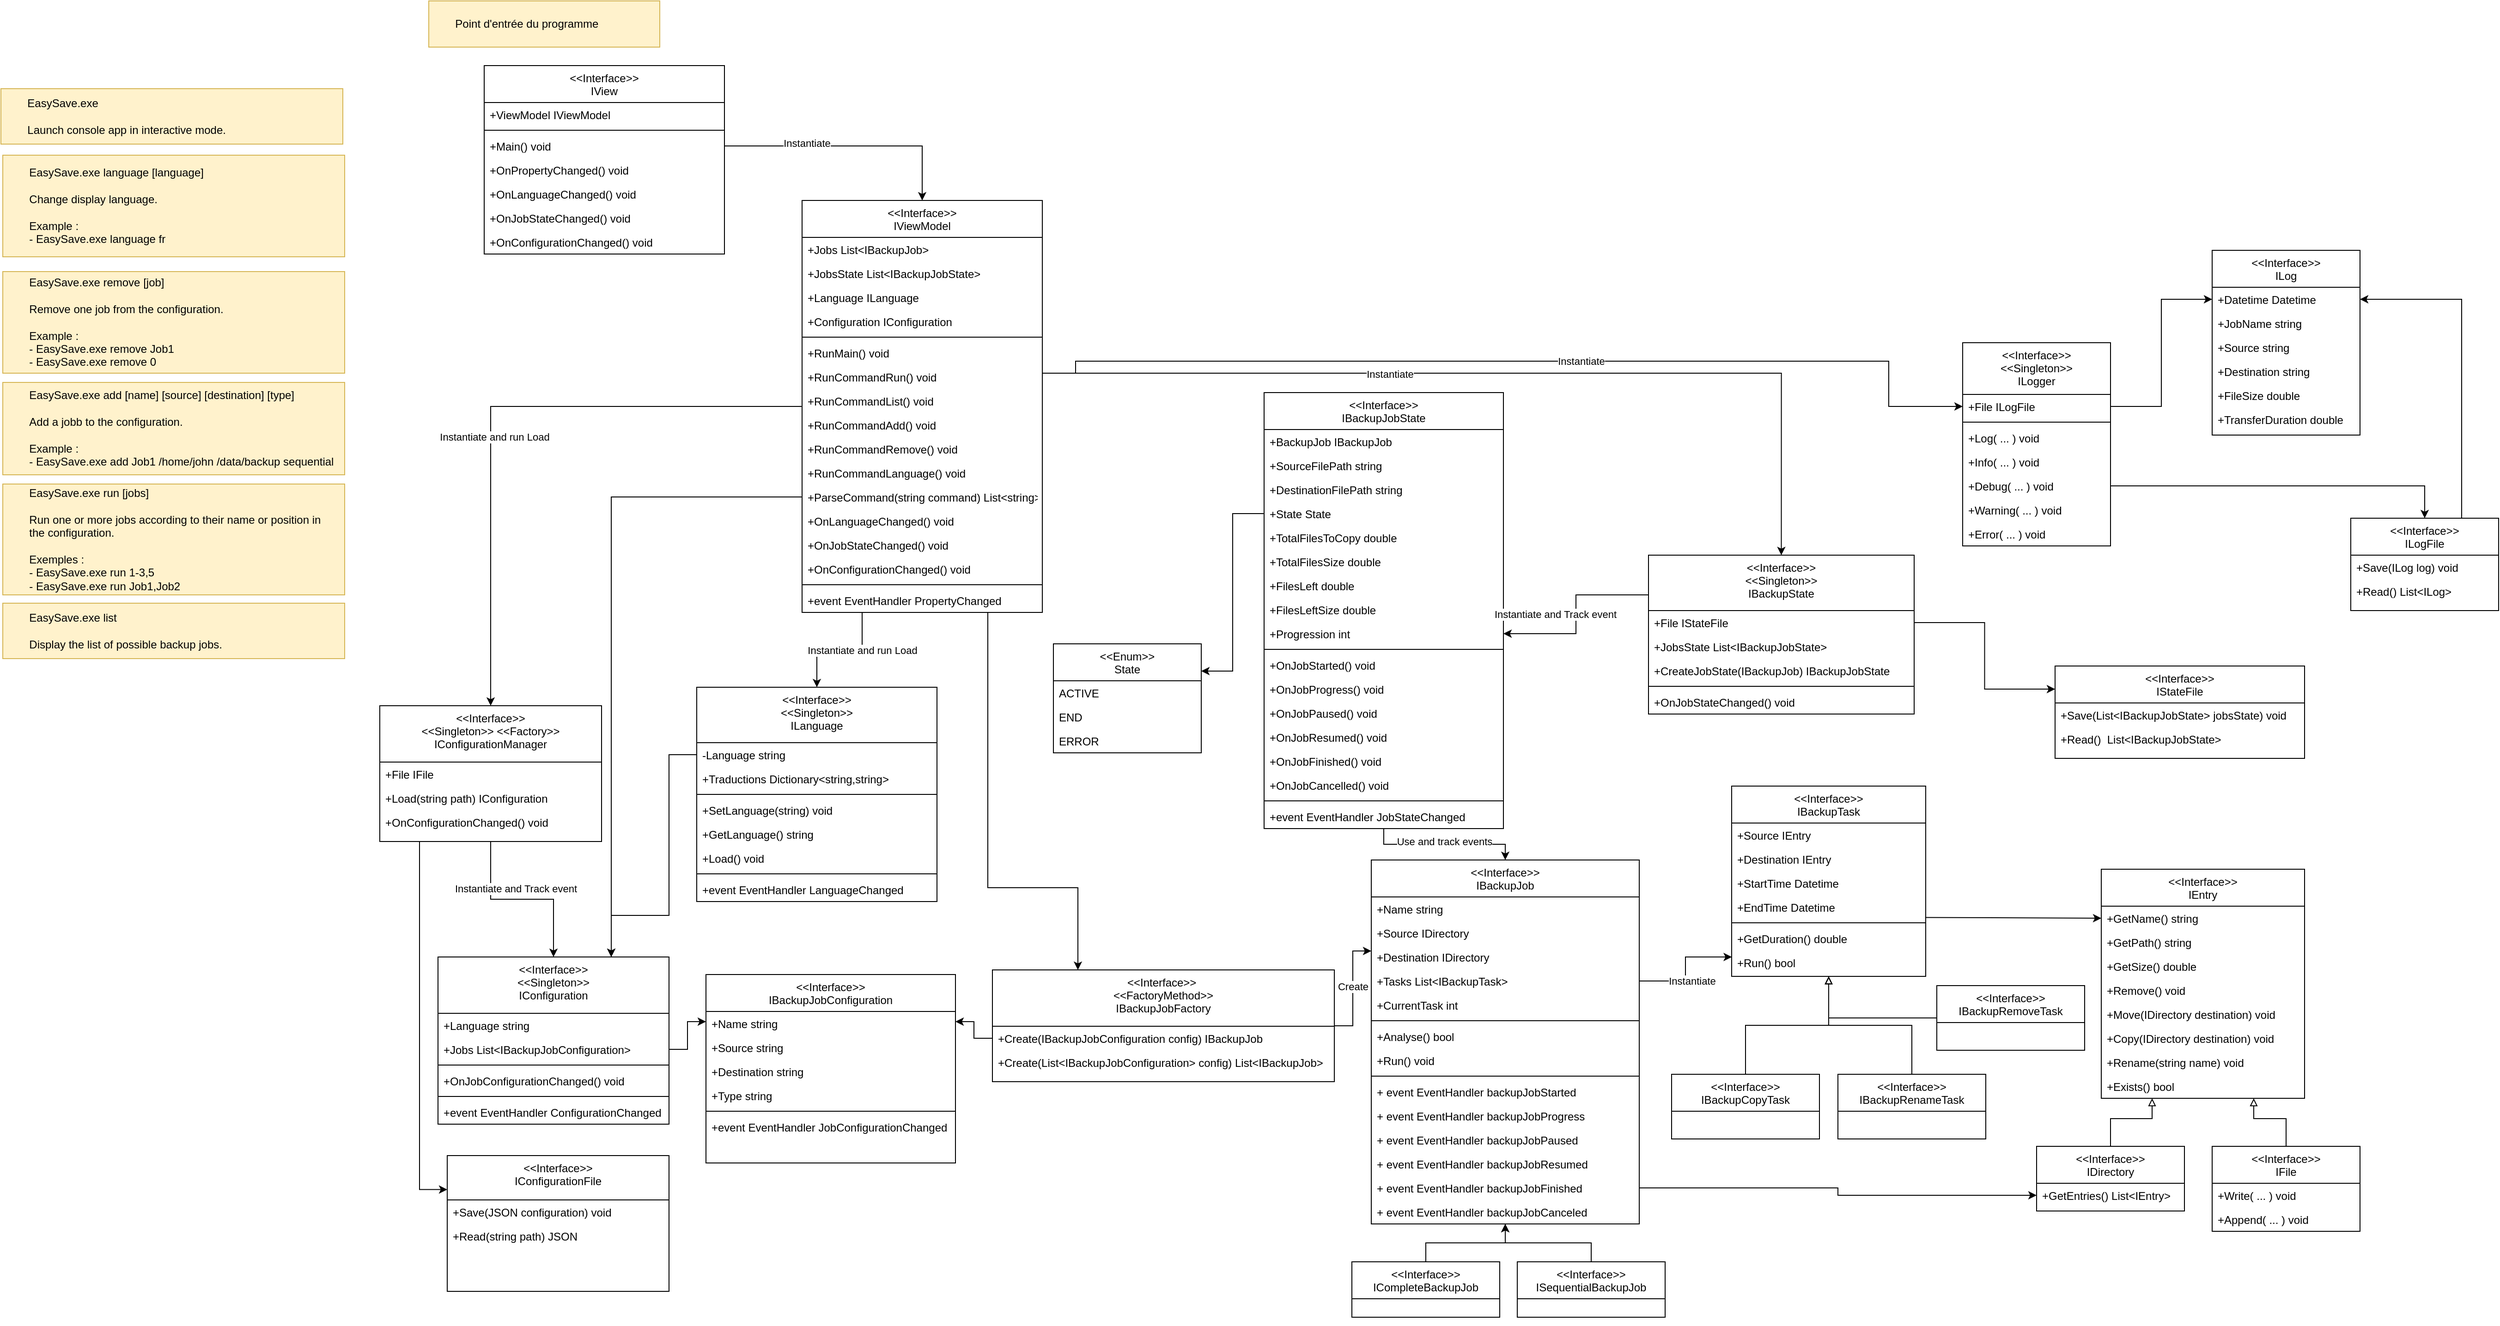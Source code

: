 <mxfile version="27.0.3" pages="7">
  <diagram id="C5RBs43oDa-KdzZeNtuy" name="ALL">
    <mxGraphModel grid="0" page="0" gridSize="10" guides="1" tooltips="1" connect="1" arrows="1" fold="1" pageScale="1" pageWidth="827" pageHeight="1169" math="0" shadow="0">
      <root>
        <mxCell id="WIyWlLk6GJQsqaUBKTNV-0" />
        <mxCell id="WIyWlLk6GJQsqaUBKTNV-1" parent="WIyWlLk6GJQsqaUBKTNV-0" />
        <mxCell id="tKM9h3R0wkQGseB4HF4Z-45" style="edgeStyle=orthogonalEdgeStyle;rounded=0;orthogonalLoop=1;jettySize=auto;html=1;exitX=1;exitY=0.5;exitDx=0;exitDy=0;entryX=0.5;entryY=0;entryDx=0;entryDy=0;" edge="1" parent="WIyWlLk6GJQsqaUBKTNV-1" source="H14HROt3o2ioYITeXroW-86" target="FTOZn4W1dD6zTcUyKimk-0">
          <mxGeometry relative="1" as="geometry">
            <Array as="points">
              <mxPoint x="1560" y="-375" />
            </Array>
          </mxGeometry>
        </mxCell>
        <mxCell id="zkfFHV4jXpPFQw0GAbJ--6" value="&lt;&lt;Interface&gt;&gt;&#xa;&lt;&lt;Singleton&gt;&gt;&#xa;ILogger" style="swimlane;fontStyle=0;align=center;verticalAlign=top;childLayout=stackLayout;horizontal=1;startSize=56;horizontalStack=0;resizeParent=1;resizeLast=0;collapsible=1;marginBottom=0;rounded=0;shadow=0;strokeWidth=1;" vertex="1" parent="WIyWlLk6GJQsqaUBKTNV-1">
          <mxGeometry x="1060" y="-530" width="160" height="220" as="geometry">
            <mxRectangle x="130" y="380" width="160" height="26" as="alternateBounds" />
          </mxGeometry>
        </mxCell>
        <mxCell id="tKM9h3R0wkQGseB4HF4Z-49" value="+File ILogFile" style="text;align=left;verticalAlign=top;spacingLeft=4;spacingRight=4;overflow=hidden;rotatable=0;points=[[0,0.5],[1,0.5]];portConstraint=eastwest;" vertex="1" parent="zkfFHV4jXpPFQw0GAbJ--6">
          <mxGeometry y="56" width="160" height="26" as="geometry" />
        </mxCell>
        <mxCell id="tKM9h3R0wkQGseB4HF4Z-48" value="" style="line;strokeWidth=1;fillColor=none;align=left;verticalAlign=middle;spacingTop=-1;spacingLeft=3;spacingRight=3;rotatable=0;labelPosition=right;points=[];portConstraint=eastwest;strokeColor=inherit;" vertex="1" parent="zkfFHV4jXpPFQw0GAbJ--6">
          <mxGeometry y="82" width="160" height="8" as="geometry" />
        </mxCell>
        <mxCell id="zkfFHV4jXpPFQw0GAbJ--7" value="+Log( ... ) void" style="text;align=left;verticalAlign=top;spacingLeft=4;spacingRight=4;overflow=hidden;rotatable=0;points=[[0,0.5],[1,0.5]];portConstraint=eastwest;" vertex="1" parent="zkfFHV4jXpPFQw0GAbJ--6">
          <mxGeometry y="90" width="160" height="26" as="geometry" />
        </mxCell>
        <mxCell id="H14HROt3o2ioYITeXroW-85" value="+Info( ... ) void" style="text;align=left;verticalAlign=top;spacingLeft=4;spacingRight=4;overflow=hidden;rotatable=0;points=[[0,0.5],[1,0.5]];portConstraint=eastwest;" vertex="1" parent="zkfFHV4jXpPFQw0GAbJ--6">
          <mxGeometry y="116" width="160" height="26" as="geometry" />
        </mxCell>
        <mxCell id="H14HROt3o2ioYITeXroW-86" value="+Debug( ... ) void" style="text;align=left;verticalAlign=top;spacingLeft=4;spacingRight=4;overflow=hidden;rotatable=0;points=[[0,0.5],[1,0.5]];portConstraint=eastwest;" vertex="1" parent="zkfFHV4jXpPFQw0GAbJ--6">
          <mxGeometry y="142" width="160" height="26" as="geometry" />
        </mxCell>
        <mxCell id="H14HROt3o2ioYITeXroW-87" value="+Warning( ... ) void" style="text;align=left;verticalAlign=top;spacingLeft=4;spacingRight=4;overflow=hidden;rotatable=0;points=[[0,0.5],[1,0.5]];portConstraint=eastwest;" vertex="1" parent="zkfFHV4jXpPFQw0GAbJ--6">
          <mxGeometry y="168" width="160" height="26" as="geometry" />
        </mxCell>
        <mxCell id="MAihWii3KinJdWE0vvIh-34" value="+Error( ... ) void" style="text;align=left;verticalAlign=top;spacingLeft=4;spacingRight=4;overflow=hidden;rotatable=0;points=[[0,0.5],[1,0.5]];portConstraint=eastwest;" vertex="1" parent="zkfFHV4jXpPFQw0GAbJ--6">
          <mxGeometry y="194" width="160" height="26" as="geometry" />
        </mxCell>
        <mxCell id="H14HROt3o2ioYITeXroW-1" value="&lt;&lt;Interface&gt;&gt;&#xa;IBackupJob" style="swimlane;fontStyle=0;align=center;verticalAlign=top;childLayout=stackLayout;horizontal=1;startSize=40;horizontalStack=0;resizeParent=1;resizeLast=0;collapsible=1;marginBottom=0;rounded=0;shadow=0;strokeWidth=1;" vertex="1" parent="WIyWlLk6GJQsqaUBKTNV-1">
          <mxGeometry x="420" y="30" width="290" height="394" as="geometry">
            <mxRectangle x="130" y="380" width="160" height="26" as="alternateBounds" />
          </mxGeometry>
        </mxCell>
        <mxCell id="H14HROt3o2ioYITeXroW-2" value="+Name string" style="text;align=left;verticalAlign=top;spacingLeft=4;spacingRight=4;overflow=hidden;rotatable=0;points=[[0,0.5],[1,0.5]];portConstraint=eastwest;" vertex="1" parent="H14HROt3o2ioYITeXroW-1">
          <mxGeometry y="40" width="290" height="26" as="geometry" />
        </mxCell>
        <mxCell id="H14HROt3o2ioYITeXroW-5" value="+Source IDirectory" style="text;align=left;verticalAlign=top;spacingLeft=4;spacingRight=4;overflow=hidden;rotatable=0;points=[[0,0.5],[1,0.5]];portConstraint=eastwest;" vertex="1" parent="H14HROt3o2ioYITeXroW-1">
          <mxGeometry y="66" width="290" height="26" as="geometry" />
        </mxCell>
        <mxCell id="H14HROt3o2ioYITeXroW-6" value="+Destination IDirectory" style="text;align=left;verticalAlign=top;spacingLeft=4;spacingRight=4;overflow=hidden;rotatable=0;points=[[0,0.5],[1,0.5]];portConstraint=eastwest;" vertex="1" parent="H14HROt3o2ioYITeXroW-1">
          <mxGeometry y="92" width="290" height="26" as="geometry" />
        </mxCell>
        <mxCell id="tKM9h3R0wkQGseB4HF4Z-5" value="+Tasks List&lt;IBackupTask&gt;" style="text;align=left;verticalAlign=top;spacingLeft=4;spacingRight=4;overflow=hidden;rotatable=0;points=[[0,0.5],[1,0.5]];portConstraint=eastwest;" vertex="1" parent="H14HROt3o2ioYITeXroW-1">
          <mxGeometry y="118" width="290" height="26" as="geometry" />
        </mxCell>
        <mxCell id="tKM9h3R0wkQGseB4HF4Z-6" value="+CurrentTask int" style="text;align=left;verticalAlign=top;spacingLeft=4;spacingRight=4;overflow=hidden;rotatable=0;points=[[0,0.5],[1,0.5]];portConstraint=eastwest;" vertex="1" parent="H14HROt3o2ioYITeXroW-1">
          <mxGeometry y="144" width="290" height="26" as="geometry" />
        </mxCell>
        <mxCell id="tKM9h3R0wkQGseB4HF4Z-8" value="" style="line;strokeWidth=1;fillColor=none;align=left;verticalAlign=middle;spacingTop=-1;spacingLeft=3;spacingRight=3;rotatable=0;labelPosition=right;points=[];portConstraint=eastwest;strokeColor=inherit;" vertex="1" parent="H14HROt3o2ioYITeXroW-1">
          <mxGeometry y="170" width="290" height="8" as="geometry" />
        </mxCell>
        <mxCell id="tKM9h3R0wkQGseB4HF4Z-7" value="+Analyse() bool" style="text;align=left;verticalAlign=top;spacingLeft=4;spacingRight=4;overflow=hidden;rotatable=0;points=[[0,0.5],[1,0.5]];portConstraint=eastwest;" vertex="1" parent="H14HROt3o2ioYITeXroW-1">
          <mxGeometry y="178" width="290" height="26" as="geometry" />
        </mxCell>
        <mxCell id="tKM9h3R0wkQGseB4HF4Z-9" value="+Run() void" style="text;align=left;verticalAlign=top;spacingLeft=4;spacingRight=4;overflow=hidden;rotatable=0;points=[[0,0.5],[1,0.5]];portConstraint=eastwest;" vertex="1" parent="H14HROt3o2ioYITeXroW-1">
          <mxGeometry y="204" width="290" height="26" as="geometry" />
        </mxCell>
        <mxCell id="tKM9h3R0wkQGseB4HF4Z-40" value="" style="line;strokeWidth=1;fillColor=none;align=left;verticalAlign=middle;spacingTop=-1;spacingLeft=3;spacingRight=3;rotatable=0;labelPosition=right;points=[];portConstraint=eastwest;strokeColor=inherit;" vertex="1" parent="H14HROt3o2ioYITeXroW-1">
          <mxGeometry y="230" width="290" height="8" as="geometry" />
        </mxCell>
        <mxCell id="tKM9h3R0wkQGseB4HF4Z-41" value="+ event EventHandler backupJobStarted" style="text;align=left;verticalAlign=top;spacingLeft=4;spacingRight=4;overflow=hidden;rotatable=0;points=[[0,0.5],[1,0.5]];portConstraint=eastwest;" vertex="1" parent="H14HROt3o2ioYITeXroW-1">
          <mxGeometry y="238" width="290" height="26" as="geometry" />
        </mxCell>
        <mxCell id="8qAaoJP9PJH8EZoggDbH-15" value="+ event EventHandler backupJobProgress" style="text;align=left;verticalAlign=top;spacingLeft=4;spacingRight=4;overflow=hidden;rotatable=0;points=[[0,0.5],[1,0.5]];portConstraint=eastwest;" vertex="1" parent="H14HROt3o2ioYITeXroW-1">
          <mxGeometry y="264" width="290" height="26" as="geometry" />
        </mxCell>
        <mxCell id="8oLi64_tFqj8b_rYLpuM-25" value="+ event EventHandler backupJobPaused" style="text;align=left;verticalAlign=top;spacingLeft=4;spacingRight=4;overflow=hidden;rotatable=0;points=[[0,0.5],[1,0.5]];portConstraint=eastwest;" vertex="1" parent="H14HROt3o2ioYITeXroW-1">
          <mxGeometry y="290" width="290" height="26" as="geometry" />
        </mxCell>
        <mxCell id="8oLi64_tFqj8b_rYLpuM-26" value="+ event EventHandler backupJobResumed" style="text;align=left;verticalAlign=top;spacingLeft=4;spacingRight=4;overflow=hidden;rotatable=0;points=[[0,0.5],[1,0.5]];portConstraint=eastwest;" vertex="1" parent="H14HROt3o2ioYITeXroW-1">
          <mxGeometry y="316" width="290" height="26" as="geometry" />
        </mxCell>
        <mxCell id="8qAaoJP9PJH8EZoggDbH-16" value="+ event EventHandler backupJobFinished" style="text;align=left;verticalAlign=top;spacingLeft=4;spacingRight=4;overflow=hidden;rotatable=0;points=[[0,0.5],[1,0.5]];portConstraint=eastwest;" vertex="1" parent="H14HROt3o2ioYITeXroW-1">
          <mxGeometry y="342" width="290" height="26" as="geometry" />
        </mxCell>
        <mxCell id="8qAaoJP9PJH8EZoggDbH-17" value="+ event EventHandler backupJobCanceled" style="text;align=left;verticalAlign=top;spacingLeft=4;spacingRight=4;overflow=hidden;rotatable=0;points=[[0,0.5],[1,0.5]];portConstraint=eastwest;" vertex="1" parent="H14HROt3o2ioYITeXroW-1">
          <mxGeometry y="368" width="290" height="26" as="geometry" />
        </mxCell>
        <mxCell id="H14HROt3o2ioYITeXroW-14" value="&lt;&lt;Interface&gt;&gt;&#xa;IFile" style="swimlane;fontStyle=0;align=center;verticalAlign=top;childLayout=stackLayout;horizontal=1;startSize=40;horizontalStack=0;resizeParent=1;resizeLast=0;collapsible=1;marginBottom=0;rounded=0;shadow=0;strokeWidth=1;" vertex="1" parent="WIyWlLk6GJQsqaUBKTNV-1">
          <mxGeometry x="1330" y="340" width="160" height="92" as="geometry">
            <mxRectangle x="130" y="380" width="160" height="26" as="alternateBounds" />
          </mxGeometry>
        </mxCell>
        <mxCell id="tKM9h3R0wkQGseB4HF4Z-43" value="+Write( ... ) void" style="text;align=left;verticalAlign=top;spacingLeft=4;spacingRight=4;overflow=hidden;rotatable=0;points=[[0,0.5],[1,0.5]];portConstraint=eastwest;" vertex="1" parent="H14HROt3o2ioYITeXroW-14">
          <mxGeometry y="40" width="160" height="26" as="geometry" />
        </mxCell>
        <mxCell id="qUrXJkUHt4T8cDO4eczD-0" value="+Append( ... ) void" style="text;align=left;verticalAlign=top;spacingLeft=4;spacingRight=4;overflow=hidden;rotatable=0;points=[[0,0.5],[1,0.5]];portConstraint=eastwest;" vertex="1" parent="H14HROt3o2ioYITeXroW-14">
          <mxGeometry y="66" width="160" height="26" as="geometry" />
        </mxCell>
        <mxCell id="H14HROt3o2ioYITeXroW-20" value="&lt;&lt;Interface&gt;&gt;&#xa;IEntry" style="swimlane;fontStyle=0;align=center;verticalAlign=top;childLayout=stackLayout;horizontal=1;startSize=40;horizontalStack=0;resizeParent=1;resizeLast=0;collapsible=1;marginBottom=0;rounded=0;shadow=0;strokeWidth=1;" vertex="1" parent="WIyWlLk6GJQsqaUBKTNV-1">
          <mxGeometry x="1210" y="40" width="220" height="248" as="geometry">
            <mxRectangle x="130" y="380" width="160" height="26" as="alternateBounds" />
          </mxGeometry>
        </mxCell>
        <mxCell id="H14HROt3o2ioYITeXroW-25" value="+GetName() string" style="text;align=left;verticalAlign=top;spacingLeft=4;spacingRight=4;overflow=hidden;rotatable=0;points=[[0,0.5],[1,0.5]];portConstraint=eastwest;" vertex="1" parent="H14HROt3o2ioYITeXroW-20">
          <mxGeometry y="40" width="220" height="26" as="geometry" />
        </mxCell>
        <mxCell id="H14HROt3o2ioYITeXroW-40" value="+GetPath() string&#xa;" style="text;align=left;verticalAlign=top;spacingLeft=4;spacingRight=4;overflow=hidden;rotatable=0;points=[[0,0.5],[1,0.5]];portConstraint=eastwest;" vertex="1" parent="H14HROt3o2ioYITeXroW-20">
          <mxGeometry y="66" width="220" height="26" as="geometry" />
        </mxCell>
        <mxCell id="H14HROt3o2ioYITeXroW-41" value="+GetSize() double" style="text;align=left;verticalAlign=top;spacingLeft=4;spacingRight=4;overflow=hidden;rotatable=0;points=[[0,0.5],[1,0.5]];portConstraint=eastwest;" vertex="1" parent="H14HROt3o2ioYITeXroW-20">
          <mxGeometry y="92" width="220" height="26" as="geometry" />
        </mxCell>
        <mxCell id="H14HROt3o2ioYITeXroW-42" value="+Remove() void" style="text;align=left;verticalAlign=top;spacingLeft=4;spacingRight=4;overflow=hidden;rotatable=0;points=[[0,0.5],[1,0.5]];portConstraint=eastwest;" vertex="1" parent="H14HROt3o2ioYITeXroW-20">
          <mxGeometry y="118" width="220" height="26" as="geometry" />
        </mxCell>
        <mxCell id="H14HROt3o2ioYITeXroW-43" value="+Move(IDirectory destination) void" style="text;align=left;verticalAlign=top;spacingLeft=4;spacingRight=4;overflow=hidden;rotatable=0;points=[[0,0.5],[1,0.5]];portConstraint=eastwest;" vertex="1" parent="H14HROt3o2ioYITeXroW-20">
          <mxGeometry y="144" width="220" height="26" as="geometry" />
        </mxCell>
        <mxCell id="H14HROt3o2ioYITeXroW-44" value="+Copy(IDirectory destination) void" style="text;align=left;verticalAlign=top;spacingLeft=4;spacingRight=4;overflow=hidden;rotatable=0;points=[[0,0.5],[1,0.5]];portConstraint=eastwest;" vertex="1" parent="H14HROt3o2ioYITeXroW-20">
          <mxGeometry y="170" width="220" height="26" as="geometry" />
        </mxCell>
        <mxCell id="H14HROt3o2ioYITeXroW-45" value="+Rename(string name) void" style="text;align=left;verticalAlign=top;spacingLeft=4;spacingRight=4;overflow=hidden;rotatable=0;points=[[0,0.5],[1,0.5]];portConstraint=eastwest;" vertex="1" parent="H14HROt3o2ioYITeXroW-20">
          <mxGeometry y="196" width="220" height="26" as="geometry" />
        </mxCell>
        <mxCell id="H14HROt3o2ioYITeXroW-92" value="+Exists() bool" style="text;align=left;verticalAlign=top;spacingLeft=4;spacingRight=4;overflow=hidden;rotatable=0;points=[[0,0.5],[1,0.5]];portConstraint=eastwest;" vertex="1" parent="H14HROt3o2ioYITeXroW-20">
          <mxGeometry y="222" width="220" height="26" as="geometry" />
        </mxCell>
        <mxCell id="H14HROt3o2ioYITeXroW-26" value="&lt;&lt;Interface&gt;&gt;&#xa;IDirectory" style="swimlane;fontStyle=0;align=center;verticalAlign=top;childLayout=stackLayout;horizontal=1;startSize=40;horizontalStack=0;resizeParent=1;resizeLast=0;collapsible=1;marginBottom=0;rounded=0;shadow=0;strokeWidth=1;" vertex="1" parent="WIyWlLk6GJQsqaUBKTNV-1">
          <mxGeometry x="1140" y="340" width="160" height="70" as="geometry">
            <mxRectangle x="130" y="380" width="160" height="26" as="alternateBounds" />
          </mxGeometry>
        </mxCell>
        <mxCell id="H14HROt3o2ioYITeXroW-27" value="+GetEntries() List&lt;IEntry&gt;" style="text;align=left;verticalAlign=top;spacingLeft=4;spacingRight=4;overflow=hidden;rotatable=0;points=[[0,0.5],[1,0.5]];portConstraint=eastwest;" vertex="1" parent="H14HROt3o2ioYITeXroW-26">
          <mxGeometry y="40" width="160" height="26" as="geometry" />
        </mxCell>
        <mxCell id="H14HROt3o2ioYITeXroW-32" style="edgeStyle=orthogonalEdgeStyle;rounded=0;orthogonalLoop=1;jettySize=auto;html=1;exitX=0.5;exitY=0;exitDx=0;exitDy=0;endArrow=block;endFill=0;entryX=0.75;entryY=1;entryDx=0;entryDy=0;" edge="1" parent="WIyWlLk6GJQsqaUBKTNV-1" source="H14HROt3o2ioYITeXroW-14" target="H14HROt3o2ioYITeXroW-20">
          <mxGeometry relative="1" as="geometry">
            <mxPoint x="1320" y="300" as="targetPoint" />
            <Array as="points">
              <mxPoint x="1410" y="310" />
              <mxPoint x="1375" y="310" />
            </Array>
          </mxGeometry>
        </mxCell>
        <mxCell id="H14HROt3o2ioYITeXroW-35" style="edgeStyle=orthogonalEdgeStyle;rounded=0;orthogonalLoop=1;jettySize=auto;html=1;exitX=0.5;exitY=0;exitDx=0;exitDy=0;entryX=0.25;entryY=1;entryDx=0;entryDy=0;endArrow=block;endFill=0;" edge="1" parent="WIyWlLk6GJQsqaUBKTNV-1" source="H14HROt3o2ioYITeXroW-26" target="H14HROt3o2ioYITeXroW-20">
          <mxGeometry relative="1" as="geometry">
            <Array as="points">
              <mxPoint x="1220" y="310" />
              <mxPoint x="1265" y="310" />
            </Array>
          </mxGeometry>
        </mxCell>
        <mxCell id="8oLi64_tFqj8b_rYLpuM-27" style="edgeStyle=orthogonalEdgeStyle;rounded=0;orthogonalLoop=1;jettySize=auto;html=1;exitX=0.5;exitY=0;exitDx=0;exitDy=0;" edge="1" parent="WIyWlLk6GJQsqaUBKTNV-1" source="H14HROt3o2ioYITeXroW-55" target="H14HROt3o2ioYITeXroW-1">
          <mxGeometry relative="1" as="geometry" />
        </mxCell>
        <mxCell id="H14HROt3o2ioYITeXroW-55" value="&lt;&lt;Interface&gt;&gt;&#xa;ICompleteBackupJob" style="swimlane;fontStyle=0;align=center;verticalAlign=top;childLayout=stackLayout;horizontal=1;startSize=40;horizontalStack=0;resizeParent=1;resizeLast=0;collapsible=1;marginBottom=0;rounded=0;shadow=0;strokeWidth=1;" vertex="1" parent="WIyWlLk6GJQsqaUBKTNV-1">
          <mxGeometry x="399" y="465" width="160" height="60" as="geometry">
            <mxRectangle x="130" y="380" width="160" height="26" as="alternateBounds" />
          </mxGeometry>
        </mxCell>
        <mxCell id="8oLi64_tFqj8b_rYLpuM-28" style="edgeStyle=orthogonalEdgeStyle;rounded=0;orthogonalLoop=1;jettySize=auto;html=1;exitX=0.5;exitY=0;exitDx=0;exitDy=0;" edge="1" parent="WIyWlLk6GJQsqaUBKTNV-1" source="H14HROt3o2ioYITeXroW-61" target="H14HROt3o2ioYITeXroW-1">
          <mxGeometry relative="1" as="geometry" />
        </mxCell>
        <mxCell id="H14HROt3o2ioYITeXroW-61" value="&lt;&lt;Interface&gt;&gt;&#xa;ISequentialBackupJob" style="swimlane;fontStyle=0;align=center;verticalAlign=top;childLayout=stackLayout;horizontal=1;startSize=40;horizontalStack=0;resizeParent=1;resizeLast=0;collapsible=1;marginBottom=0;rounded=0;shadow=0;strokeWidth=1;" vertex="1" parent="WIyWlLk6GJQsqaUBKTNV-1">
          <mxGeometry x="578" y="465" width="160" height="60" as="geometry">
            <mxRectangle x="130" y="380" width="160" height="26" as="alternateBounds" />
          </mxGeometry>
        </mxCell>
        <mxCell id="H14HROt3o2ioYITeXroW-75" style="edgeStyle=orthogonalEdgeStyle;rounded=0;orthogonalLoop=1;jettySize=auto;html=1;exitX=1;exitY=0.5;exitDx=0;exitDy=0;entryX=0;entryY=0.25;entryDx=0;entryDy=0;" edge="1" parent="WIyWlLk6GJQsqaUBKTNV-1" source="H14HROt3o2ioYITeXroW-69" target="H14HROt3o2ioYITeXroW-1">
          <mxGeometry relative="1" as="geometry" />
        </mxCell>
        <mxCell id="H14HROt3o2ioYITeXroW-83" value="Create" style="edgeLabel;html=1;align=center;verticalAlign=middle;resizable=0;points=[];" connectable="0" vertex="1" parent="H14HROt3o2ioYITeXroW-75">
          <mxGeometry x="0.043" relative="1" as="geometry">
            <mxPoint as="offset" />
          </mxGeometry>
        </mxCell>
        <mxCell id="H14HROt3o2ioYITeXroW-69" value="&lt;&lt;Interface&gt;&gt; &#xa;&lt;&lt;FactoryMethod&gt;&gt;&#xa;IBackupJobFactory" style="swimlane;fontStyle=0;align=center;verticalAlign=top;childLayout=stackLayout;horizontal=1;startSize=61;horizontalStack=0;resizeParent=1;resizeLast=0;collapsible=1;marginBottom=0;rounded=0;shadow=0;strokeWidth=1;" vertex="1" parent="WIyWlLk6GJQsqaUBKTNV-1">
          <mxGeometry x="10" y="149" width="370" height="121" as="geometry">
            <mxRectangle x="130" y="380" width="160" height="26" as="alternateBounds" />
          </mxGeometry>
        </mxCell>
        <mxCell id="tKM9h3R0wkQGseB4HF4Z-16" value="+Create(IBackupJobConfiguration config) IBackupJob" style="text;align=left;verticalAlign=top;spacingLeft=4;spacingRight=4;overflow=hidden;rotatable=0;points=[[0,0.5],[1,0.5]];portConstraint=eastwest;" vertex="1" parent="H14HROt3o2ioYITeXroW-69">
          <mxGeometry y="61" width="370" height="26" as="geometry" />
        </mxCell>
        <mxCell id="tKM9h3R0wkQGseB4HF4Z-36" value="+Create(List&lt;IBackupJobConfiguration&gt; config) List&lt;IBackupJob&gt;" style="text;align=left;verticalAlign=top;spacingLeft=4;spacingRight=4;overflow=hidden;rotatable=0;points=[[0,0.5],[1,0.5]];portConstraint=eastwest;" vertex="1" parent="H14HROt3o2ioYITeXroW-69">
          <mxGeometry y="87" width="370" height="26" as="geometry" />
        </mxCell>
        <mxCell id="H14HROt3o2ioYITeXroW-88" value="&lt;&lt;Interface&gt;&gt;&#xa;IBackupTask" style="swimlane;fontStyle=0;align=center;verticalAlign=top;childLayout=stackLayout;horizontal=1;startSize=40;horizontalStack=0;resizeParent=1;resizeLast=0;collapsible=1;marginBottom=0;rounded=0;shadow=0;strokeWidth=1;" vertex="1" parent="WIyWlLk6GJQsqaUBKTNV-1">
          <mxGeometry x="810" y="-50" width="210" height="206" as="geometry">
            <mxRectangle x="130" y="380" width="160" height="26" as="alternateBounds" />
          </mxGeometry>
        </mxCell>
        <mxCell id="H14HROt3o2ioYITeXroW-90" value="+Source IEntry" style="text;align=left;verticalAlign=top;spacingLeft=4;spacingRight=4;overflow=hidden;rotatable=0;points=[[0,0.5],[1,0.5]];portConstraint=eastwest;" vertex="1" parent="H14HROt3o2ioYITeXroW-88">
          <mxGeometry y="40" width="210" height="26" as="geometry" />
        </mxCell>
        <mxCell id="H14HROt3o2ioYITeXroW-91" value="+Destination IEntry" style="text;align=left;verticalAlign=top;spacingLeft=4;spacingRight=4;overflow=hidden;rotatable=0;points=[[0,0.5],[1,0.5]];portConstraint=eastwest;" vertex="1" parent="H14HROt3o2ioYITeXroW-88">
          <mxGeometry y="66" width="210" height="26" as="geometry" />
        </mxCell>
        <mxCell id="H14HROt3o2ioYITeXroW-93" value="+StartTime Datetime" style="text;align=left;verticalAlign=top;spacingLeft=4;spacingRight=4;overflow=hidden;rotatable=0;points=[[0,0.5],[1,0.5]];portConstraint=eastwest;" vertex="1" parent="H14HROt3o2ioYITeXroW-88">
          <mxGeometry y="92" width="210" height="26" as="geometry" />
        </mxCell>
        <mxCell id="H14HROt3o2ioYITeXroW-94" value="+EndTime Datetime" style="text;align=left;verticalAlign=top;spacingLeft=4;spacingRight=4;overflow=hidden;rotatable=0;points=[[0,0.5],[1,0.5]];portConstraint=eastwest;" vertex="1" parent="H14HROt3o2ioYITeXroW-88">
          <mxGeometry y="118" width="210" height="26" as="geometry" />
        </mxCell>
        <mxCell id="H14HROt3o2ioYITeXroW-99" value="" style="line;strokeWidth=1;fillColor=none;align=left;verticalAlign=middle;spacingTop=-1;spacingLeft=3;spacingRight=3;rotatable=0;labelPosition=right;points=[];portConstraint=eastwest;strokeColor=inherit;" vertex="1" parent="H14HROt3o2ioYITeXroW-88">
          <mxGeometry y="144" width="210" height="8" as="geometry" />
        </mxCell>
        <mxCell id="H14HROt3o2ioYITeXroW-100" value="+GetDuration() double" style="text;align=left;verticalAlign=top;spacingLeft=4;spacingRight=4;overflow=hidden;rotatable=0;points=[[0,0.5],[1,0.5]];portConstraint=eastwest;" vertex="1" parent="H14HROt3o2ioYITeXroW-88">
          <mxGeometry y="152" width="210" height="26" as="geometry" />
        </mxCell>
        <mxCell id="tKM9h3R0wkQGseB4HF4Z-39" value="+Run() bool" style="text;align=left;verticalAlign=top;spacingLeft=4;spacingRight=4;overflow=hidden;rotatable=0;points=[[0,0.5],[1,0.5]];portConstraint=eastwest;" vertex="1" parent="H14HROt3o2ioYITeXroW-88">
          <mxGeometry y="178" width="210" height="26" as="geometry" />
        </mxCell>
        <mxCell id="tKM9h3R0wkQGseB4HF4Z-2" style="edgeStyle=orthogonalEdgeStyle;rounded=0;orthogonalLoop=1;jettySize=auto;html=1;exitX=0.5;exitY=0;exitDx=0;exitDy=0;entryX=0.5;entryY=1;entryDx=0;entryDy=0;endArrow=block;endFill=0;" edge="1" parent="WIyWlLk6GJQsqaUBKTNV-1" source="H14HROt3o2ioYITeXroW-101" target="H14HROt3o2ioYITeXroW-88">
          <mxGeometry relative="1" as="geometry" />
        </mxCell>
        <mxCell id="H14HROt3o2ioYITeXroW-101" value="&lt;&lt;Interface&gt;&gt;&#xa;IBackupCopyTask" style="swimlane;fontStyle=0;align=center;verticalAlign=top;childLayout=stackLayout;horizontal=1;startSize=40;horizontalStack=0;resizeParent=1;resizeLast=0;collapsible=1;marginBottom=0;rounded=0;shadow=0;strokeWidth=1;" vertex="1" parent="WIyWlLk6GJQsqaUBKTNV-1">
          <mxGeometry x="745" y="262" width="160" height="70" as="geometry">
            <mxRectangle x="130" y="380" width="160" height="26" as="alternateBounds" />
          </mxGeometry>
        </mxCell>
        <mxCell id="8qAaoJP9PJH8EZoggDbH-0" value="&lt;&lt;Interface&gt;&gt;&#xa;IBackupJobState" style="swimlane;fontStyle=0;align=center;verticalAlign=top;childLayout=stackLayout;horizontal=1;startSize=40;horizontalStack=0;resizeParent=1;resizeLast=0;collapsible=1;marginBottom=0;rounded=0;shadow=0;strokeWidth=1;" vertex="1" parent="WIyWlLk6GJQsqaUBKTNV-1">
          <mxGeometry x="304" y="-476" width="259" height="472" as="geometry">
            <mxRectangle x="130" y="380" width="160" height="26" as="alternateBounds" />
          </mxGeometry>
        </mxCell>
        <mxCell id="tKM9h3R0wkQGseB4HF4Z-61" value="+BackupJob IBackupJob&#xa;" style="text;align=left;verticalAlign=top;spacingLeft=4;spacingRight=4;overflow=hidden;rotatable=0;points=[[0,0.5],[1,0.5]];portConstraint=eastwest;" vertex="1" parent="8qAaoJP9PJH8EZoggDbH-0">
          <mxGeometry y="40" width="259" height="26" as="geometry" />
        </mxCell>
        <mxCell id="tKM9h3R0wkQGseB4HF4Z-69" value="+SourceFilePath string" style="text;align=left;verticalAlign=top;spacingLeft=4;spacingRight=4;overflow=hidden;rotatable=0;points=[[0,0.5],[1,0.5]];portConstraint=eastwest;" vertex="1" parent="8qAaoJP9PJH8EZoggDbH-0">
          <mxGeometry y="66" width="259" height="26" as="geometry" />
        </mxCell>
        <mxCell id="tKM9h3R0wkQGseB4HF4Z-70" value="+DestinationFilePath string" style="text;align=left;verticalAlign=top;spacingLeft=4;spacingRight=4;overflow=hidden;rotatable=0;points=[[0,0.5],[1,0.5]];portConstraint=eastwest;" vertex="1" parent="8qAaoJP9PJH8EZoggDbH-0">
          <mxGeometry y="92" width="259" height="26" as="geometry" />
        </mxCell>
        <mxCell id="tKM9h3R0wkQGseB4HF4Z-63" value="+State State" style="text;align=left;verticalAlign=top;spacingLeft=4;spacingRight=4;overflow=hidden;rotatable=0;points=[[0,0.5],[1,0.5]];portConstraint=eastwest;" vertex="1" parent="8qAaoJP9PJH8EZoggDbH-0">
          <mxGeometry y="118" width="259" height="26" as="geometry" />
        </mxCell>
        <mxCell id="tKM9h3R0wkQGseB4HF4Z-71" value="+TotalFilesToCopy double" style="text;align=left;verticalAlign=top;spacingLeft=4;spacingRight=4;overflow=hidden;rotatable=0;points=[[0,0.5],[1,0.5]];portConstraint=eastwest;" vertex="1" parent="8qAaoJP9PJH8EZoggDbH-0">
          <mxGeometry y="144" width="259" height="26" as="geometry" />
        </mxCell>
        <mxCell id="tKM9h3R0wkQGseB4HF4Z-72" value="+TotalFilesSize double" style="text;align=left;verticalAlign=top;spacingLeft=4;spacingRight=4;overflow=hidden;rotatable=0;points=[[0,0.5],[1,0.5]];portConstraint=eastwest;" vertex="1" parent="8qAaoJP9PJH8EZoggDbH-0">
          <mxGeometry y="170" width="259" height="26" as="geometry" />
        </mxCell>
        <mxCell id="tKM9h3R0wkQGseB4HF4Z-73" value="+FilesLeft double" style="text;align=left;verticalAlign=top;spacingLeft=4;spacingRight=4;overflow=hidden;rotatable=0;points=[[0,0.5],[1,0.5]];portConstraint=eastwest;" vertex="1" parent="8qAaoJP9PJH8EZoggDbH-0">
          <mxGeometry y="196" width="259" height="26" as="geometry" />
        </mxCell>
        <mxCell id="tKM9h3R0wkQGseB4HF4Z-74" value="+FilesLeftSize double" style="text;align=left;verticalAlign=top;spacingLeft=4;spacingRight=4;overflow=hidden;rotatable=0;points=[[0,0.5],[1,0.5]];portConstraint=eastwest;" vertex="1" parent="8qAaoJP9PJH8EZoggDbH-0">
          <mxGeometry y="222" width="259" height="26" as="geometry" />
        </mxCell>
        <mxCell id="tKM9h3R0wkQGseB4HF4Z-75" value="+Progression int" style="text;align=left;verticalAlign=top;spacingLeft=4;spacingRight=4;overflow=hidden;rotatable=0;points=[[0,0.5],[1,0.5]];portConstraint=eastwest;" vertex="1" parent="8qAaoJP9PJH8EZoggDbH-0">
          <mxGeometry y="248" width="259" height="26" as="geometry" />
        </mxCell>
        <mxCell id="tKM9h3R0wkQGseB4HF4Z-62" value="" style="line;strokeWidth=1;fillColor=none;align=left;verticalAlign=middle;spacingTop=-1;spacingLeft=3;spacingRight=3;rotatable=0;labelPosition=right;points=[];portConstraint=eastwest;strokeColor=inherit;" vertex="1" parent="8qAaoJP9PJH8EZoggDbH-0">
          <mxGeometry y="274" width="259" height="8" as="geometry" />
        </mxCell>
        <mxCell id="tKM9h3R0wkQGseB4HF4Z-46" value="+OnJobStarted() void" style="text;align=left;verticalAlign=top;spacingLeft=4;spacingRight=4;overflow=hidden;rotatable=0;points=[[0,0.5],[1,0.5]];portConstraint=eastwest;" vertex="1" parent="8qAaoJP9PJH8EZoggDbH-0">
          <mxGeometry y="282" width="259" height="26" as="geometry" />
        </mxCell>
        <mxCell id="tKM9h3R0wkQGseB4HF4Z-57" value="+OnJobProgress() void" style="text;align=left;verticalAlign=top;spacingLeft=4;spacingRight=4;overflow=hidden;rotatable=0;points=[[0,0.5],[1,0.5]];portConstraint=eastwest;" vertex="1" parent="8qAaoJP9PJH8EZoggDbH-0">
          <mxGeometry y="308" width="259" height="26" as="geometry" />
        </mxCell>
        <mxCell id="8oLi64_tFqj8b_rYLpuM-30" value="+OnJobPaused() void" style="text;align=left;verticalAlign=top;spacingLeft=4;spacingRight=4;overflow=hidden;rotatable=0;points=[[0,0.5],[1,0.5]];portConstraint=eastwest;" vertex="1" parent="8qAaoJP9PJH8EZoggDbH-0">
          <mxGeometry y="334" width="259" height="26" as="geometry" />
        </mxCell>
        <mxCell id="8oLi64_tFqj8b_rYLpuM-31" value="+OnJobResumed() void" style="text;align=left;verticalAlign=top;spacingLeft=4;spacingRight=4;overflow=hidden;rotatable=0;points=[[0,0.5],[1,0.5]];portConstraint=eastwest;" vertex="1" parent="8qAaoJP9PJH8EZoggDbH-0">
          <mxGeometry y="360" width="259" height="26" as="geometry" />
        </mxCell>
        <mxCell id="tKM9h3R0wkQGseB4HF4Z-77" value="+OnJobFinished() void" style="text;align=left;verticalAlign=top;spacingLeft=4;spacingRight=4;overflow=hidden;rotatable=0;points=[[0,0.5],[1,0.5]];portConstraint=eastwest;" vertex="1" parent="8qAaoJP9PJH8EZoggDbH-0">
          <mxGeometry y="386" width="259" height="26" as="geometry" />
        </mxCell>
        <mxCell id="tKM9h3R0wkQGseB4HF4Z-56" value="+OnJobCancelled() void" style="text;align=left;verticalAlign=top;spacingLeft=4;spacingRight=4;overflow=hidden;rotatable=0;points=[[0,0.5],[1,0.5]];portConstraint=eastwest;" vertex="1" parent="8qAaoJP9PJH8EZoggDbH-0">
          <mxGeometry y="412" width="259" height="26" as="geometry" />
        </mxCell>
        <mxCell id="tKM9h3R0wkQGseB4HF4Z-47" value="" style="line;strokeWidth=1;fillColor=none;align=left;verticalAlign=middle;spacingTop=-1;spacingLeft=3;spacingRight=3;rotatable=0;labelPosition=right;points=[];portConstraint=eastwest;strokeColor=inherit;" vertex="1" parent="8qAaoJP9PJH8EZoggDbH-0">
          <mxGeometry y="438" width="259" height="8" as="geometry" />
        </mxCell>
        <mxCell id="tKM9h3R0wkQGseB4HF4Z-58" value="+event EventHandler JobStateChanged" style="text;align=left;verticalAlign=top;spacingLeft=4;spacingRight=4;overflow=hidden;rotatable=0;points=[[0,0.5],[1,0.5]];portConstraint=eastwest;" vertex="1" parent="8qAaoJP9PJH8EZoggDbH-0">
          <mxGeometry y="446" width="259" height="26" as="geometry" />
        </mxCell>
        <mxCell id="tKM9h3R0wkQGseB4HF4Z-4" style="edgeStyle=orthogonalEdgeStyle;rounded=0;orthogonalLoop=1;jettySize=auto;html=1;exitX=0.5;exitY=0;exitDx=0;exitDy=0;entryX=0.5;entryY=1;entryDx=0;entryDy=0;endArrow=block;endFill=0;" edge="1" parent="WIyWlLk6GJQsqaUBKTNV-1" source="tKM9h3R0wkQGseB4HF4Z-3" target="H14HROt3o2ioYITeXroW-88">
          <mxGeometry relative="1" as="geometry" />
        </mxCell>
        <mxCell id="tKM9h3R0wkQGseB4HF4Z-3" value="&lt;&lt;Interface&gt;&gt;&#xa;IBackupRenameTask" style="swimlane;fontStyle=0;align=center;verticalAlign=top;childLayout=stackLayout;horizontal=1;startSize=40;horizontalStack=0;resizeParent=1;resizeLast=0;collapsible=1;marginBottom=0;rounded=0;shadow=0;strokeWidth=1;" vertex="1" parent="WIyWlLk6GJQsqaUBKTNV-1">
          <mxGeometry x="925" y="262" width="160" height="70" as="geometry">
            <mxRectangle x="130" y="380" width="160" height="26" as="alternateBounds" />
          </mxGeometry>
        </mxCell>
        <mxCell id="aOTJ5f40u2vhRL4q5gDk-0" value="&lt;&lt;Interface&gt;&gt;&#xa;&lt;&lt;Singleton&gt;&gt;&#xa;ILanguage" style="swimlane;fontStyle=0;align=center;verticalAlign=top;childLayout=stackLayout;horizontal=1;startSize=60;horizontalStack=0;resizeParent=1;resizeLast=0;collapsible=1;marginBottom=0;rounded=0;shadow=0;strokeWidth=1;" vertex="1" parent="WIyWlLk6GJQsqaUBKTNV-1">
          <mxGeometry x="-310" y="-157" width="260" height="232" as="geometry">
            <mxRectangle x="130" y="380" width="160" height="26" as="alternateBounds" />
          </mxGeometry>
        </mxCell>
        <mxCell id="aOTJ5f40u2vhRL4q5gDk-1" value="-Language string" style="text;align=left;verticalAlign=top;spacingLeft=4;spacingRight=4;overflow=hidden;rotatable=0;points=[[0,0.5],[1,0.5]];portConstraint=eastwest;" vertex="1" parent="aOTJ5f40u2vhRL4q5gDk-0">
          <mxGeometry y="60" width="260" height="26" as="geometry" />
        </mxCell>
        <mxCell id="tKM9h3R0wkQGseB4HF4Z-82" value="+Traductions Dictionary&lt;string,string&gt; " style="text;align=left;verticalAlign=top;spacingLeft=4;spacingRight=4;overflow=hidden;rotatable=0;points=[[0,0.5],[1,0.5]];portConstraint=eastwest;" vertex="1" parent="aOTJ5f40u2vhRL4q5gDk-0">
          <mxGeometry y="86" width="260" height="26" as="geometry" />
        </mxCell>
        <mxCell id="aOTJ5f40u2vhRL4q5gDk-5" value="" style="line;strokeWidth=1;fillColor=none;align=left;verticalAlign=middle;spacingTop=-1;spacingLeft=3;spacingRight=3;rotatable=0;labelPosition=right;points=[];portConstraint=eastwest;strokeColor=inherit;" vertex="1" parent="aOTJ5f40u2vhRL4q5gDk-0">
          <mxGeometry y="112" width="260" height="8" as="geometry" />
        </mxCell>
        <mxCell id="aOTJ5f40u2vhRL4q5gDk-2" value="+SetLanguage(string) void" style="text;align=left;verticalAlign=top;spacingLeft=4;spacingRight=4;overflow=hidden;rotatable=0;points=[[0,0.5],[1,0.5]];portConstraint=eastwest;" vertex="1" parent="aOTJ5f40u2vhRL4q5gDk-0">
          <mxGeometry y="120" width="260" height="26" as="geometry" />
        </mxCell>
        <mxCell id="aOTJ5f40u2vhRL4q5gDk-8" value="+GetLanguage() string" style="text;align=left;verticalAlign=top;spacingLeft=4;spacingRight=4;overflow=hidden;rotatable=0;points=[[0,0.5],[1,0.5]];portConstraint=eastwest;" vertex="1" parent="aOTJ5f40u2vhRL4q5gDk-0">
          <mxGeometry y="146" width="260" height="26" as="geometry" />
        </mxCell>
        <mxCell id="FTOZn4W1dD6zTcUyKimk-28" value="+Load() void" style="text;align=left;verticalAlign=top;spacingLeft=4;spacingRight=4;overflow=hidden;rotatable=0;points=[[0,0.5],[1,0.5]];portConstraint=eastwest;" vertex="1" parent="aOTJ5f40u2vhRL4q5gDk-0">
          <mxGeometry y="172" width="260" height="26" as="geometry" />
        </mxCell>
        <mxCell id="MAihWii3KinJdWE0vvIh-24" value="" style="line;strokeWidth=1;fillColor=none;align=left;verticalAlign=middle;spacingTop=-1;spacingLeft=3;spacingRight=3;rotatable=0;labelPosition=right;points=[];portConstraint=eastwest;strokeColor=inherit;" vertex="1" parent="aOTJ5f40u2vhRL4q5gDk-0">
          <mxGeometry y="198" width="260" height="8" as="geometry" />
        </mxCell>
        <mxCell id="MAihWii3KinJdWE0vvIh-25" value="+event EventHandler LanguageChanged" style="text;align=left;verticalAlign=top;spacingLeft=4;spacingRight=4;overflow=hidden;rotatable=0;points=[[0,0.5],[1,0.5]];portConstraint=eastwest;" vertex="1" parent="aOTJ5f40u2vhRL4q5gDk-0">
          <mxGeometry y="206" width="260" height="26" as="geometry" />
        </mxCell>
        <mxCell id="tKM9h3R0wkQGseB4HF4Z-10" style="edgeStyle=orthogonalEdgeStyle;rounded=0;orthogonalLoop=1;jettySize=auto;html=1;exitX=1;exitY=0.5;exitDx=0;exitDy=0;entryX=0.001;entryY=0.269;entryDx=0;entryDy=0;entryPerimeter=0;" edge="1" parent="WIyWlLk6GJQsqaUBKTNV-1" source="tKM9h3R0wkQGseB4HF4Z-5" target="tKM9h3R0wkQGseB4HF4Z-39">
          <mxGeometry relative="1" as="geometry">
            <Array as="points" />
            <mxPoint x="790" y="160" as="targetPoint" />
          </mxGeometry>
        </mxCell>
        <mxCell id="FTOZn4W1dD6zTcUyKimk-33" value="Instantiate" style="edgeLabel;html=1;align=center;verticalAlign=middle;resizable=0;points=[];" connectable="0" vertex="1" parent="tKM9h3R0wkQGseB4HF4Z-10">
          <mxGeometry x="-0.446" relative="1" as="geometry">
            <mxPoint x="22" as="offset" />
          </mxGeometry>
        </mxCell>
        <mxCell id="tKM9h3R0wkQGseB4HF4Z-12" style="edgeStyle=orthogonalEdgeStyle;rounded=0;orthogonalLoop=1;jettySize=auto;html=1;entryX=0;entryY=0.5;entryDx=0;entryDy=0;jumpStyle=arc;exitX=0.997;exitY=0.933;exitDx=0;exitDy=0;exitPerimeter=0;" edge="1" parent="WIyWlLk6GJQsqaUBKTNV-1" source="H14HROt3o2ioYITeXroW-94" target="H14HROt3o2ioYITeXroW-25">
          <mxGeometry relative="1" as="geometry">
            <mxPoint x="1030" y="100" as="sourcePoint" />
            <Array as="points">
              <mxPoint x="1030" y="92" />
              <mxPoint x="1040" y="93" />
            </Array>
          </mxGeometry>
        </mxCell>
        <mxCell id="tKM9h3R0wkQGseB4HF4Z-13" style="edgeStyle=orthogonalEdgeStyle;rounded=0;orthogonalLoop=1;jettySize=auto;html=1;exitX=0.5;exitY=1;exitDx=0;exitDy=0;" edge="1" parent="WIyWlLk6GJQsqaUBKTNV-1" source="H14HROt3o2ioYITeXroW-61" target="H14HROt3o2ioYITeXroW-61">
          <mxGeometry relative="1" as="geometry" />
        </mxCell>
        <mxCell id="8qAaoJP9PJH8EZoggDbH-8" value="" style="endArrow=classic;html=1;rounded=0;exitX=0.5;exitY=1;exitDx=0;exitDy=0;entryX=0.5;entryY=0;entryDx=0;entryDy=0;edgeStyle=orthogonalEdgeStyle;" edge="1" parent="WIyWlLk6GJQsqaUBKTNV-1" source="8qAaoJP9PJH8EZoggDbH-0" target="H14HROt3o2ioYITeXroW-1">
          <mxGeometry width="50" height="50" relative="1" as="geometry">
            <mxPoint x="430" as="sourcePoint" />
            <mxPoint x="480" y="-50" as="targetPoint" />
          </mxGeometry>
        </mxCell>
        <mxCell id="FTOZn4W1dD6zTcUyKimk-30" value="Use and track events" style="edgeLabel;html=1;align=center;verticalAlign=middle;resizable=0;points=[];" connectable="0" vertex="1" parent="8qAaoJP9PJH8EZoggDbH-8">
          <mxGeometry x="-0.338" y="4" relative="1" as="geometry">
            <mxPoint x="27" y="1" as="offset" />
          </mxGeometry>
        </mxCell>
        <mxCell id="tKM9h3R0wkQGseB4HF4Z-17" value="&lt;&lt;Interface&gt;&gt;&#xa;&lt;&lt;Singleton&gt;&gt;&#xa;IConfiguration" style="swimlane;fontStyle=0;align=center;verticalAlign=top;childLayout=stackLayout;horizontal=1;startSize=61;horizontalStack=0;resizeParent=1;resizeLast=0;collapsible=1;marginBottom=0;rounded=0;shadow=0;strokeWidth=1;" vertex="1" parent="WIyWlLk6GJQsqaUBKTNV-1">
          <mxGeometry x="-590" y="135" width="250" height="181" as="geometry">
            <mxRectangle x="130" y="380" width="160" height="26" as="alternateBounds" />
          </mxGeometry>
        </mxCell>
        <mxCell id="tKM9h3R0wkQGseB4HF4Z-18" value="+Language string" style="text;align=left;verticalAlign=top;spacingLeft=4;spacingRight=4;overflow=hidden;rotatable=0;points=[[0,0.5],[1,0.5]];portConstraint=eastwest;" vertex="1" parent="tKM9h3R0wkQGseB4HF4Z-17">
          <mxGeometry y="61" width="250" height="26" as="geometry" />
        </mxCell>
        <mxCell id="tKM9h3R0wkQGseB4HF4Z-20" value="+Jobs List&lt;IBackupJobConfiguration&gt;" style="text;align=left;verticalAlign=top;spacingLeft=4;spacingRight=4;overflow=hidden;rotatable=0;points=[[0,0.5],[1,0.5]];portConstraint=eastwest;" vertex="1" parent="tKM9h3R0wkQGseB4HF4Z-17">
          <mxGeometry y="87" width="250" height="26" as="geometry" />
        </mxCell>
        <mxCell id="FTOZn4W1dD6zTcUyKimk-51" value="" style="line;strokeWidth=1;fillColor=none;align=left;verticalAlign=middle;spacingTop=-1;spacingLeft=3;spacingRight=3;rotatable=0;labelPosition=right;points=[];portConstraint=eastwest;strokeColor=inherit;" vertex="1" parent="tKM9h3R0wkQGseB4HF4Z-17">
          <mxGeometry y="113" width="250" height="8" as="geometry" />
        </mxCell>
        <mxCell id="FTOZn4W1dD6zTcUyKimk-50" value="+OnJobConfigurationChanged() void" style="text;align=left;verticalAlign=top;spacingLeft=4;spacingRight=4;overflow=hidden;rotatable=0;points=[[0,0.5],[1,0.5]];portConstraint=eastwest;" vertex="1" parent="tKM9h3R0wkQGseB4HF4Z-17">
          <mxGeometry y="121" width="250" height="26" as="geometry" />
        </mxCell>
        <mxCell id="FTOZn4W1dD6zTcUyKimk-24" value="" style="line;strokeWidth=1;fillColor=none;align=left;verticalAlign=middle;spacingTop=-1;spacingLeft=3;spacingRight=3;rotatable=0;labelPosition=right;points=[];portConstraint=eastwest;strokeColor=inherit;" vertex="1" parent="tKM9h3R0wkQGseB4HF4Z-17">
          <mxGeometry y="147" width="250" height="8" as="geometry" />
        </mxCell>
        <mxCell id="FTOZn4W1dD6zTcUyKimk-25" value="+event EventHandler ConfigurationChanged" style="text;align=left;verticalAlign=top;spacingLeft=4;spacingRight=4;overflow=hidden;rotatable=0;points=[[0,0.5],[1,0.5]];portConstraint=eastwest;" vertex="1" parent="tKM9h3R0wkQGseB4HF4Z-17">
          <mxGeometry y="155" width="250" height="26" as="geometry" />
        </mxCell>
        <mxCell id="tKM9h3R0wkQGseB4HF4Z-26" value="&lt;&lt;Interface&gt;&gt;&#xa;IBackupJobConfiguration" style="swimlane;fontStyle=0;align=center;verticalAlign=top;childLayout=stackLayout;horizontal=1;startSize=40;horizontalStack=0;resizeParent=1;resizeLast=0;collapsible=1;marginBottom=0;rounded=0;shadow=0;strokeWidth=1;" vertex="1" parent="WIyWlLk6GJQsqaUBKTNV-1">
          <mxGeometry x="-300" y="154" width="270" height="204" as="geometry">
            <mxRectangle x="130" y="380" width="160" height="26" as="alternateBounds" />
          </mxGeometry>
        </mxCell>
        <mxCell id="tKM9h3R0wkQGseB4HF4Z-27" value="+Name string" style="text;align=left;verticalAlign=top;spacingLeft=4;spacingRight=4;overflow=hidden;rotatable=0;points=[[0,0.5],[1,0.5]];portConstraint=eastwest;" vertex="1" parent="tKM9h3R0wkQGseB4HF4Z-26">
          <mxGeometry y="40" width="270" height="26" as="geometry" />
        </mxCell>
        <mxCell id="tKM9h3R0wkQGseB4HF4Z-28" value="+Source string" style="text;align=left;verticalAlign=top;spacingLeft=4;spacingRight=4;overflow=hidden;rotatable=0;points=[[0,0.5],[1,0.5]];portConstraint=eastwest;" vertex="1" parent="tKM9h3R0wkQGseB4HF4Z-26">
          <mxGeometry y="66" width="270" height="26" as="geometry" />
        </mxCell>
        <mxCell id="tKM9h3R0wkQGseB4HF4Z-29" value="+Destination string" style="text;align=left;verticalAlign=top;spacingLeft=4;spacingRight=4;overflow=hidden;rotatable=0;points=[[0,0.5],[1,0.5]];portConstraint=eastwest;" vertex="1" parent="tKM9h3R0wkQGseB4HF4Z-26">
          <mxGeometry y="92" width="270" height="26" as="geometry" />
        </mxCell>
        <mxCell id="tKM9h3R0wkQGseB4HF4Z-30" value="+Type string" style="text;align=left;verticalAlign=top;spacingLeft=4;spacingRight=4;overflow=hidden;rotatable=0;points=[[0,0.5],[1,0.5]];portConstraint=eastwest;" vertex="1" parent="tKM9h3R0wkQGseB4HF4Z-26">
          <mxGeometry y="118" width="270" height="26" as="geometry" />
        </mxCell>
        <mxCell id="FTOZn4W1dD6zTcUyKimk-52" value="" style="line;strokeWidth=1;fillColor=none;align=left;verticalAlign=middle;spacingTop=-1;spacingLeft=3;spacingRight=3;rotatable=0;labelPosition=right;points=[];portConstraint=eastwest;strokeColor=inherit;" vertex="1" parent="tKM9h3R0wkQGseB4HF4Z-26">
          <mxGeometry y="144" width="270" height="8" as="geometry" />
        </mxCell>
        <mxCell id="FTOZn4W1dD6zTcUyKimk-53" value="+event EventHandler JobConfigurationChanged" style="text;align=left;verticalAlign=top;spacingLeft=4;spacingRight=4;overflow=hidden;rotatable=0;points=[[0,0.5],[1,0.5]];portConstraint=eastwest;" vertex="1" parent="tKM9h3R0wkQGseB4HF4Z-26">
          <mxGeometry y="152" width="270" height="26" as="geometry" />
        </mxCell>
        <mxCell id="FTOZn4W1dD6zTcUyKimk-34" style="edgeStyle=orthogonalEdgeStyle;rounded=0;orthogonalLoop=1;jettySize=auto;html=1;exitX=0;exitY=0.25;exitDx=0;exitDy=0;entryX=1;entryY=0.5;entryDx=0;entryDy=0;" edge="1" parent="WIyWlLk6GJQsqaUBKTNV-1" source="tKM9h3R0wkQGseB4HF4Z-51" target="tKM9h3R0wkQGseB4HF4Z-75">
          <mxGeometry relative="1" as="geometry" />
        </mxCell>
        <mxCell id="FTOZn4W1dD6zTcUyKimk-35" value="Instantiate and Track event" style="edgeLabel;html=1;align=center;verticalAlign=middle;resizable=0;points=[];" connectable="0" vertex="1" parent="FTOZn4W1dD6zTcUyKimk-34">
          <mxGeometry x="-0.233" y="-2" relative="1" as="geometry">
            <mxPoint x="-25" y="23" as="offset" />
          </mxGeometry>
        </mxCell>
        <mxCell id="tKM9h3R0wkQGseB4HF4Z-51" value="&lt;&lt;Interface&gt;&gt;&#xa;&lt;&lt;Singleton&gt;&gt;&#xa;IBackupState" style="swimlane;fontStyle=0;align=center;verticalAlign=top;childLayout=stackLayout;horizontal=1;startSize=60;horizontalStack=0;resizeParent=1;resizeLast=0;collapsible=1;marginBottom=0;rounded=0;shadow=0;strokeWidth=1;" vertex="1" parent="WIyWlLk6GJQsqaUBKTNV-1">
          <mxGeometry x="720" y="-300" width="287.5" height="172" as="geometry">
            <mxRectangle x="130" y="380" width="160" height="26" as="alternateBounds" />
          </mxGeometry>
        </mxCell>
        <mxCell id="tKM9h3R0wkQGseB4HF4Z-52" value="+File IStateFile" style="text;align=left;verticalAlign=top;spacingLeft=4;spacingRight=4;overflow=hidden;rotatable=0;points=[[0,0.5],[1,0.5]];portConstraint=eastwest;" vertex="1" parent="tKM9h3R0wkQGseB4HF4Z-51">
          <mxGeometry y="60" width="287.5" height="26" as="geometry" />
        </mxCell>
        <mxCell id="FTOZn4W1dD6zTcUyKimk-36" value="+JobsState List&lt;IBackupJobState&gt;" style="text;align=left;verticalAlign=top;spacingLeft=4;spacingRight=4;overflow=hidden;rotatable=0;points=[[0,0.5],[1,0.5]];portConstraint=eastwest;" vertex="1" parent="tKM9h3R0wkQGseB4HF4Z-51">
          <mxGeometry y="86" width="287.5" height="26" as="geometry" />
        </mxCell>
        <mxCell id="FTOZn4W1dD6zTcUyKimk-37" value="+CreateJobState(IBackupJob) IBackupJobState" style="text;align=left;verticalAlign=top;spacingLeft=4;spacingRight=4;overflow=hidden;rotatable=0;points=[[0,0.5],[1,0.5]];portConstraint=eastwest;" vertex="1" parent="tKM9h3R0wkQGseB4HF4Z-51">
          <mxGeometry y="112" width="287.5" height="26" as="geometry" />
        </mxCell>
        <mxCell id="tKM9h3R0wkQGseB4HF4Z-53" value="" style="line;strokeWidth=1;fillColor=none;align=left;verticalAlign=middle;spacingTop=-1;spacingLeft=3;spacingRight=3;rotatable=0;labelPosition=right;points=[];portConstraint=eastwest;strokeColor=inherit;" vertex="1" parent="tKM9h3R0wkQGseB4HF4Z-51">
          <mxGeometry y="138" width="287.5" height="8" as="geometry" />
        </mxCell>
        <mxCell id="tKM9h3R0wkQGseB4HF4Z-59" value="+OnJobStateChanged() void" style="text;align=left;verticalAlign=top;spacingLeft=4;spacingRight=4;overflow=hidden;rotatable=0;points=[[0,0.5],[1,0.5]];portConstraint=eastwest;" vertex="1" parent="tKM9h3R0wkQGseB4HF4Z-51">
          <mxGeometry y="146" width="287.5" height="26" as="geometry" />
        </mxCell>
        <mxCell id="tKM9h3R0wkQGseB4HF4Z-64" value="&lt;&lt;Enum&gt;&gt;&#xa;State" style="swimlane;fontStyle=0;align=center;verticalAlign=top;childLayout=stackLayout;horizontal=1;startSize=40;horizontalStack=0;resizeParent=1;resizeLast=0;collapsible=1;marginBottom=0;rounded=0;shadow=0;strokeWidth=1;" vertex="1" parent="WIyWlLk6GJQsqaUBKTNV-1">
          <mxGeometry x="76" y="-204" width="160" height="118" as="geometry">
            <mxRectangle x="130" y="380" width="160" height="26" as="alternateBounds" />
          </mxGeometry>
        </mxCell>
        <mxCell id="tKM9h3R0wkQGseB4HF4Z-65" value="ACTIVE" style="text;align=left;verticalAlign=top;spacingLeft=4;spacingRight=4;overflow=hidden;rotatable=0;points=[[0,0.5],[1,0.5]];portConstraint=eastwest;" vertex="1" parent="tKM9h3R0wkQGseB4HF4Z-64">
          <mxGeometry y="40" width="160" height="26" as="geometry" />
        </mxCell>
        <mxCell id="tKM9h3R0wkQGseB4HF4Z-66" value="END" style="text;align=left;verticalAlign=top;spacingLeft=4;spacingRight=4;overflow=hidden;rotatable=0;points=[[0,0.5],[1,0.5]];portConstraint=eastwest;" vertex="1" parent="tKM9h3R0wkQGseB4HF4Z-64">
          <mxGeometry y="66" width="160" height="26" as="geometry" />
        </mxCell>
        <mxCell id="tKM9h3R0wkQGseB4HF4Z-68" value="ERROR" style="text;align=left;verticalAlign=top;spacingLeft=4;spacingRight=4;overflow=hidden;rotatable=0;points=[[0,0.5],[1,0.5]];portConstraint=eastwest;" vertex="1" parent="tKM9h3R0wkQGseB4HF4Z-64">
          <mxGeometry y="92" width="160" height="26" as="geometry" />
        </mxCell>
        <mxCell id="tKM9h3R0wkQGseB4HF4Z-67" style="edgeStyle=orthogonalEdgeStyle;rounded=0;orthogonalLoop=1;jettySize=auto;html=1;exitX=0;exitY=0.5;exitDx=0;exitDy=0;entryX=1;entryY=0.25;entryDx=0;entryDy=0;" edge="1" parent="WIyWlLk6GJQsqaUBKTNV-1" source="tKM9h3R0wkQGseB4HF4Z-63" target="tKM9h3R0wkQGseB4HF4Z-64">
          <mxGeometry relative="1" as="geometry" />
        </mxCell>
        <mxCell id="tKM9h3R0wkQGseB4HF4Z-99" value="&lt;&lt;Interface&gt;&gt;&#xa;IView" style="swimlane;fontStyle=0;align=center;verticalAlign=top;childLayout=stackLayout;horizontal=1;startSize=40;horizontalStack=0;resizeParent=1;resizeLast=0;collapsible=1;marginBottom=0;rounded=0;shadow=0;strokeWidth=1;" vertex="1" parent="WIyWlLk6GJQsqaUBKTNV-1">
          <mxGeometry x="-540" y="-830" width="260" height="204" as="geometry">
            <mxRectangle x="130" y="380" width="160" height="26" as="alternateBounds" />
          </mxGeometry>
        </mxCell>
        <mxCell id="12ScD_nXCcA3akR1cqXn-7" value="+ViewModel IViewModel" style="text;align=left;verticalAlign=top;spacingLeft=4;spacingRight=4;overflow=hidden;rotatable=0;points=[[0,0.5],[1,0.5]];portConstraint=eastwest;" vertex="1" parent="tKM9h3R0wkQGseB4HF4Z-99">
          <mxGeometry y="40" width="260" height="26" as="geometry" />
        </mxCell>
        <mxCell id="MAihWii3KinJdWE0vvIh-31" value="" style="line;strokeWidth=1;fillColor=none;align=left;verticalAlign=middle;spacingTop=-1;spacingLeft=3;spacingRight=3;rotatable=0;labelPosition=right;points=[];portConstraint=eastwest;strokeColor=inherit;" vertex="1" parent="tKM9h3R0wkQGseB4HF4Z-99">
          <mxGeometry y="66" width="260" height="8" as="geometry" />
        </mxCell>
        <mxCell id="tKM9h3R0wkQGseB4HF4Z-100" value="+Main() void" style="text;align=left;verticalAlign=top;spacingLeft=4;spacingRight=4;overflow=hidden;rotatable=0;points=[[0,0.5],[1,0.5]];portConstraint=eastwest;" vertex="1" parent="tKM9h3R0wkQGseB4HF4Z-99">
          <mxGeometry y="74" width="260" height="26" as="geometry" />
        </mxCell>
        <mxCell id="MAihWii3KinJdWE0vvIh-32" value="+OnPropertyChanged() void" style="text;align=left;verticalAlign=top;spacingLeft=4;spacingRight=4;overflow=hidden;rotatable=0;points=[[0,0.5],[1,0.5]];portConstraint=eastwest;" vertex="1" parent="tKM9h3R0wkQGseB4HF4Z-99">
          <mxGeometry y="100" width="260" height="26" as="geometry" />
        </mxCell>
        <mxCell id="8oLi64_tFqj8b_rYLpuM-12" value="+OnLanguageChanged() void" style="text;align=left;verticalAlign=top;spacingLeft=4;spacingRight=4;overflow=hidden;rotatable=0;points=[[0,0.5],[1,0.5]];portConstraint=eastwest;" vertex="1" parent="tKM9h3R0wkQGseB4HF4Z-99">
          <mxGeometry y="126" width="260" height="26" as="geometry" />
        </mxCell>
        <mxCell id="8oLi64_tFqj8b_rYLpuM-13" value="+OnJobStateChanged() void" style="text;align=left;verticalAlign=top;spacingLeft=4;spacingRight=4;overflow=hidden;rotatable=0;points=[[0,0.5],[1,0.5]];portConstraint=eastwest;" vertex="1" parent="tKM9h3R0wkQGseB4HF4Z-99">
          <mxGeometry y="152" width="260" height="26" as="geometry" />
        </mxCell>
        <mxCell id="8oLi64_tFqj8b_rYLpuM-14" value="+OnConfigurationChanged() void" style="text;align=left;verticalAlign=top;spacingLeft=4;spacingRight=4;overflow=hidden;rotatable=0;points=[[0,0.5],[1,0.5]];portConstraint=eastwest;" vertex="1" parent="tKM9h3R0wkQGseB4HF4Z-99">
          <mxGeometry y="178" width="260" height="26" as="geometry" />
        </mxCell>
        <mxCell id="FTOZn4W1dD6zTcUyKimk-21" style="edgeStyle=orthogonalEdgeStyle;rounded=0;orthogonalLoop=1;jettySize=auto;html=1;exitX=0.25;exitY=1;exitDx=0;exitDy=0;entryX=0.5;entryY=0;entryDx=0;entryDy=0;" edge="1" parent="WIyWlLk6GJQsqaUBKTNV-1" source="tKM9h3R0wkQGseB4HF4Z-105" target="aOTJ5f40u2vhRL4q5gDk-0">
          <mxGeometry relative="1" as="geometry" />
        </mxCell>
        <mxCell id="FTOZn4W1dD6zTcUyKimk-27" value="Instantiate and run Load" style="edgeLabel;html=1;align=center;verticalAlign=middle;resizable=0;points=[];" connectable="0" vertex="1" parent="FTOZn4W1dD6zTcUyKimk-21">
          <mxGeometry x="-0.376" y="1" relative="1" as="geometry">
            <mxPoint y="-1" as="offset" />
          </mxGeometry>
        </mxCell>
        <mxCell id="FTOZn4W1dD6zTcUyKimk-22" style="edgeStyle=orthogonalEdgeStyle;rounded=0;orthogonalLoop=1;jettySize=auto;html=1;exitX=0.75;exitY=1;exitDx=0;exitDy=0;entryX=0.25;entryY=0;entryDx=0;entryDy=0;" edge="1" parent="WIyWlLk6GJQsqaUBKTNV-1" source="tKM9h3R0wkQGseB4HF4Z-105" target="H14HROt3o2ioYITeXroW-69">
          <mxGeometry relative="1" as="geometry">
            <Array as="points">
              <mxPoint x="5" y="60" />
              <mxPoint x="103" y="60" />
            </Array>
          </mxGeometry>
        </mxCell>
        <mxCell id="FTOZn4W1dD6zTcUyKimk-44" style="edgeStyle=orthogonalEdgeStyle;rounded=0;orthogonalLoop=1;jettySize=auto;html=1;entryX=0;entryY=0.5;entryDx=0;entryDy=0;" edge="1" parent="WIyWlLk6GJQsqaUBKTNV-1" source="tKM9h3R0wkQGseB4HF4Z-105" target="tKM9h3R0wkQGseB4HF4Z-49">
          <mxGeometry relative="1" as="geometry">
            <Array as="points">
              <mxPoint x="100" y="-497" />
              <mxPoint x="100" y="-510" />
              <mxPoint x="980" y="-510" />
              <mxPoint x="980" y="-461" />
            </Array>
          </mxGeometry>
        </mxCell>
        <mxCell id="FTOZn4W1dD6zTcUyKimk-45" value="Instantiate" style="edgeLabel;html=1;align=center;verticalAlign=middle;resizable=0;points=[];" connectable="0" vertex="1" parent="FTOZn4W1dD6zTcUyKimk-44">
          <mxGeometry x="0.126" relative="1" as="geometry">
            <mxPoint as="offset" />
          </mxGeometry>
        </mxCell>
        <mxCell id="tKM9h3R0wkQGseB4HF4Z-105" value="&lt;&lt;Interface&gt;&gt;&#xa;IViewModel" style="swimlane;fontStyle=0;align=center;verticalAlign=top;childLayout=stackLayout;horizontal=1;startSize=40;horizontalStack=0;resizeParent=1;resizeLast=0;collapsible=1;marginBottom=0;rounded=0;shadow=0;strokeWidth=1;" vertex="1" parent="WIyWlLk6GJQsqaUBKTNV-1">
          <mxGeometry x="-196" y="-684" width="260" height="446" as="geometry">
            <mxRectangle x="130" y="380" width="160" height="26" as="alternateBounds" />
          </mxGeometry>
        </mxCell>
        <mxCell id="tKM9h3R0wkQGseB4HF4Z-106" value="+Jobs List&lt;IBackupJob&gt;" style="text;align=left;verticalAlign=top;spacingLeft=4;spacingRight=4;overflow=hidden;rotatable=0;points=[[0,0.5],[1,0.5]];portConstraint=eastwest;" vertex="1" parent="tKM9h3R0wkQGseB4HF4Z-105">
          <mxGeometry y="40" width="260" height="26" as="geometry" />
        </mxCell>
        <mxCell id="8oLi64_tFqj8b_rYLpuM-7" value="+JobsState List&lt;IBackupJobState&gt;" style="text;align=left;verticalAlign=top;spacingLeft=4;spacingRight=4;overflow=hidden;rotatable=0;points=[[0,0.5],[1,0.5]];portConstraint=eastwest;" vertex="1" parent="tKM9h3R0wkQGseB4HF4Z-105">
          <mxGeometry y="66" width="260" height="26" as="geometry" />
        </mxCell>
        <mxCell id="FTOZn4W1dD6zTcUyKimk-47" value="+Language ILanguage" style="text;align=left;verticalAlign=top;spacingLeft=4;spacingRight=4;overflow=hidden;rotatable=0;points=[[0,0.5],[1,0.5]];portConstraint=eastwest;" vertex="1" parent="tKM9h3R0wkQGseB4HF4Z-105">
          <mxGeometry y="92" width="260" height="26" as="geometry" />
        </mxCell>
        <mxCell id="FTOZn4W1dD6zTcUyKimk-48" value="+Configuration IConfiguration" style="text;align=left;verticalAlign=top;spacingLeft=4;spacingRight=4;overflow=hidden;rotatable=0;points=[[0,0.5],[1,0.5]];portConstraint=eastwest;" vertex="1" parent="tKM9h3R0wkQGseB4HF4Z-105">
          <mxGeometry y="118" width="260" height="26" as="geometry" />
        </mxCell>
        <mxCell id="MAihWii3KinJdWE0vvIh-26" value="" style="line;strokeWidth=1;fillColor=none;align=left;verticalAlign=middle;spacingTop=-1;spacingLeft=3;spacingRight=3;rotatable=0;labelPosition=right;points=[];portConstraint=eastwest;strokeColor=inherit;" vertex="1" parent="tKM9h3R0wkQGseB4HF4Z-105">
          <mxGeometry y="144" width="260" height="8" as="geometry" />
        </mxCell>
        <mxCell id="8oLi64_tFqj8b_rYLpuM-24" value="+RunMain() void" style="text;align=left;verticalAlign=top;spacingLeft=4;spacingRight=4;overflow=hidden;rotatable=0;points=[[0,0.5],[1,0.5]];portConstraint=eastwest;" vertex="1" parent="tKM9h3R0wkQGseB4HF4Z-105">
          <mxGeometry y="152" width="260" height="26" as="geometry" />
        </mxCell>
        <mxCell id="MAihWii3KinJdWE0vvIh-27" value="+RunCommandRun() void" style="text;align=left;verticalAlign=top;spacingLeft=4;spacingRight=4;overflow=hidden;rotatable=0;points=[[0,0.5],[1,0.5]];portConstraint=eastwest;" vertex="1" parent="tKM9h3R0wkQGseB4HF4Z-105">
          <mxGeometry y="178" width="260" height="26" as="geometry" />
        </mxCell>
        <mxCell id="8oLi64_tFqj8b_rYLpuM-16" value="+RunCommandList() void" style="text;align=left;verticalAlign=top;spacingLeft=4;spacingRight=4;overflow=hidden;rotatable=0;points=[[0,0.5],[1,0.5]];portConstraint=eastwest;" vertex="1" parent="tKM9h3R0wkQGseB4HF4Z-105">
          <mxGeometry y="204" width="260" height="26" as="geometry" />
        </mxCell>
        <mxCell id="8oLi64_tFqj8b_rYLpuM-17" value="+RunCommandAdd() void" style="text;align=left;verticalAlign=top;spacingLeft=4;spacingRight=4;overflow=hidden;rotatable=0;points=[[0,0.5],[1,0.5]];portConstraint=eastwest;" vertex="1" parent="tKM9h3R0wkQGseB4HF4Z-105">
          <mxGeometry y="230" width="260" height="26" as="geometry" />
        </mxCell>
        <mxCell id="8oLi64_tFqj8b_rYLpuM-19" value="+RunCommandRemove() void" style="text;align=left;verticalAlign=top;spacingLeft=4;spacingRight=4;overflow=hidden;rotatable=0;points=[[0,0.5],[1,0.5]];portConstraint=eastwest;" vertex="1" parent="tKM9h3R0wkQGseB4HF4Z-105">
          <mxGeometry y="256" width="260" height="26" as="geometry" />
        </mxCell>
        <mxCell id="8oLi64_tFqj8b_rYLpuM-20" value="+RunCommandLanguage() void" style="text;align=left;verticalAlign=top;spacingLeft=4;spacingRight=4;overflow=hidden;rotatable=0;points=[[0,0.5],[1,0.5]];portConstraint=eastwest;" vertex="1" parent="tKM9h3R0wkQGseB4HF4Z-105">
          <mxGeometry y="282" width="260" height="26" as="geometry" />
        </mxCell>
        <mxCell id="8oLi64_tFqj8b_rYLpuM-21" value="+ParseCommand(string command) List&lt;string&gt;" style="text;align=left;verticalAlign=top;spacingLeft=4;spacingRight=4;overflow=hidden;rotatable=0;points=[[0,0.5],[1,0.5]];portConstraint=eastwest;" vertex="1" parent="tKM9h3R0wkQGseB4HF4Z-105">
          <mxGeometry y="308" width="260" height="26" as="geometry" />
        </mxCell>
        <mxCell id="8oLi64_tFqj8b_rYLpuM-15" value="+OnLanguageChanged() void" style="text;align=left;verticalAlign=top;spacingLeft=4;spacingRight=4;overflow=hidden;rotatable=0;points=[[0,0.5],[1,0.5]];portConstraint=eastwest;" vertex="1" parent="tKM9h3R0wkQGseB4HF4Z-105">
          <mxGeometry y="334" width="260" height="26" as="geometry" />
        </mxCell>
        <mxCell id="MAihWii3KinJdWE0vvIh-33" value="+OnJobStateChanged() void" style="text;align=left;verticalAlign=top;spacingLeft=4;spacingRight=4;overflow=hidden;rotatable=0;points=[[0,0.5],[1,0.5]];portConstraint=eastwest;" vertex="1" parent="tKM9h3R0wkQGseB4HF4Z-105">
          <mxGeometry y="360" width="260" height="26" as="geometry" />
        </mxCell>
        <mxCell id="8oLi64_tFqj8b_rYLpuM-8" value="+OnConfigurationChanged() void" style="text;align=left;verticalAlign=top;spacingLeft=4;spacingRight=4;overflow=hidden;rotatable=0;points=[[0,0.5],[1,0.5]];portConstraint=eastwest;" vertex="1" parent="tKM9h3R0wkQGseB4HF4Z-105">
          <mxGeometry y="386" width="260" height="26" as="geometry" />
        </mxCell>
        <mxCell id="MAihWii3KinJdWE0vvIh-29" value="" style="line;strokeWidth=1;fillColor=none;align=left;verticalAlign=middle;spacingTop=-1;spacingLeft=3;spacingRight=3;rotatable=0;labelPosition=right;points=[];portConstraint=eastwest;strokeColor=inherit;" vertex="1" parent="tKM9h3R0wkQGseB4HF4Z-105">
          <mxGeometry y="412" width="260" height="8" as="geometry" />
        </mxCell>
        <mxCell id="MAihWii3KinJdWE0vvIh-30" value="+event EventHandler PropertyChanged" style="text;align=left;verticalAlign=top;spacingLeft=4;spacingRight=4;overflow=hidden;rotatable=0;points=[[0,0.5],[1,0.5]];portConstraint=eastwest;" vertex="1" parent="tKM9h3R0wkQGseB4HF4Z-105">
          <mxGeometry y="420" width="260" height="26" as="geometry" />
        </mxCell>
        <mxCell id="tKM9h3R0wkQGseB4HF4Z-107" style="edgeStyle=orthogonalEdgeStyle;rounded=0;orthogonalLoop=1;jettySize=auto;html=1;exitX=1;exitY=0.5;exitDx=0;exitDy=0;entryX=0.5;entryY=0;entryDx=0;entryDy=0;" edge="1" parent="WIyWlLk6GJQsqaUBKTNV-1" source="tKM9h3R0wkQGseB4HF4Z-100" target="tKM9h3R0wkQGseB4HF4Z-105">
          <mxGeometry relative="1" as="geometry" />
        </mxCell>
        <mxCell id="FTOZn4W1dD6zTcUyKimk-29" value="Instantiate" style="edgeLabel;html=1;align=center;verticalAlign=middle;resizable=0;points=[];" connectable="0" vertex="1" parent="tKM9h3R0wkQGseB4HF4Z-107">
          <mxGeometry x="-0.348" y="3" relative="1" as="geometry">
            <mxPoint as="offset" />
          </mxGeometry>
        </mxCell>
        <mxCell id="MAihWii3KinJdWE0vvIh-11" style="edgeStyle=orthogonalEdgeStyle;rounded=0;orthogonalLoop=1;jettySize=auto;html=1;entryX=0.5;entryY=0;entryDx=0;entryDy=0;" edge="1" parent="WIyWlLk6GJQsqaUBKTNV-1" source="tKM9h3R0wkQGseB4HF4Z-105" target="tKM9h3R0wkQGseB4HF4Z-51">
          <mxGeometry relative="1" as="geometry">
            <Array as="points">
              <mxPoint x="864" y="-497" />
            </Array>
            <mxPoint x="920" y="-230" as="targetPoint" />
          </mxGeometry>
        </mxCell>
        <mxCell id="FTOZn4W1dD6zTcUyKimk-46" value="Instantiate" style="edgeLabel;html=1;align=center;verticalAlign=middle;resizable=0;points=[];" connectable="0" vertex="1" parent="MAihWii3KinJdWE0vvIh-11">
          <mxGeometry x="-0.246" y="-1" relative="1" as="geometry">
            <mxPoint as="offset" />
          </mxGeometry>
        </mxCell>
        <mxCell id="MAihWii3KinJdWE0vvIh-16" style="edgeStyle=orthogonalEdgeStyle;rounded=0;orthogonalLoop=1;jettySize=auto;html=1;entryX=0.5;entryY=0;entryDx=0;entryDy=0;" edge="1" parent="WIyWlLk6GJQsqaUBKTNV-1" source="tKM9h3R0wkQGseB4HF4Z-105" target="qUrXJkUHt4T8cDO4eczD-3">
          <mxGeometry relative="1" as="geometry">
            <mxPoint x="-190" y="-497" as="sourcePoint" />
          </mxGeometry>
        </mxCell>
        <mxCell id="FTOZn4W1dD6zTcUyKimk-26" value="Instantiate and run Load" style="edgeLabel;html=1;align=center;verticalAlign=middle;resizable=0;points=[];" connectable="0" vertex="1" parent="MAihWii3KinJdWE0vvIh-16">
          <mxGeometry x="-0.414" relative="1" as="geometry">
            <mxPoint x="-140" y="33" as="offset" />
          </mxGeometry>
        </mxCell>
        <mxCell id="qUrXJkUHt4T8cDO4eczD-7" style="edgeStyle=orthogonalEdgeStyle;rounded=0;orthogonalLoop=1;jettySize=auto;html=1;exitX=0.5;exitY=1;exitDx=0;exitDy=0;entryX=0.5;entryY=0;entryDx=0;entryDy=0;" edge="1" parent="WIyWlLk6GJQsqaUBKTNV-1" source="qUrXJkUHt4T8cDO4eczD-3" target="tKM9h3R0wkQGseB4HF4Z-17">
          <mxGeometry relative="1" as="geometry" />
        </mxCell>
        <mxCell id="FTOZn4W1dD6zTcUyKimk-49" value="Instantiate and Track event" style="edgeLabel;html=1;align=center;verticalAlign=middle;resizable=0;points=[];" connectable="0" vertex="1" parent="qUrXJkUHt4T8cDO4eczD-7">
          <mxGeometry x="-0.235" y="-4" relative="1" as="geometry">
            <mxPoint x="15" y="-16" as="offset" />
          </mxGeometry>
        </mxCell>
        <mxCell id="qUrXJkUHt4T8cDO4eczD-12" style="edgeStyle=orthogonalEdgeStyle;rounded=0;orthogonalLoop=1;jettySize=auto;html=1;entryX=0;entryY=0.25;entryDx=0;entryDy=0;" edge="1" parent="WIyWlLk6GJQsqaUBKTNV-1" target="qUrXJkUHt4T8cDO4eczD-9">
          <mxGeometry relative="1" as="geometry">
            <Array as="points">
              <mxPoint x="-610" y="10" />
              <mxPoint x="-610" y="387" />
            </Array>
            <mxPoint x="-601" y="10" as="sourcePoint" />
          </mxGeometry>
        </mxCell>
        <mxCell id="qUrXJkUHt4T8cDO4eczD-3" value="&lt;&lt;Interface&gt;&gt;&#xa;&lt;&lt;Singleton&gt;&gt; &lt;&lt;Factory&gt;&gt;&#xa;IConfigurationManager" style="swimlane;fontStyle=0;align=center;verticalAlign=top;childLayout=stackLayout;horizontal=1;startSize=61;horizontalStack=0;resizeParent=1;resizeLast=0;collapsible=1;marginBottom=0;rounded=0;shadow=0;strokeWidth=1;" vertex="1" parent="WIyWlLk6GJQsqaUBKTNV-1">
          <mxGeometry x="-653" y="-137" width="240" height="147" as="geometry">
            <mxRectangle x="130" y="380" width="160" height="26" as="alternateBounds" />
          </mxGeometry>
        </mxCell>
        <mxCell id="qUrXJkUHt4T8cDO4eczD-4" value="+File IFile" style="text;align=left;verticalAlign=top;spacingLeft=4;spacingRight=4;overflow=hidden;rotatable=0;points=[[0,0.5],[1,0.5]];portConstraint=eastwest;" vertex="1" parent="qUrXJkUHt4T8cDO4eczD-3">
          <mxGeometry y="61" width="240" height="26" as="geometry" />
        </mxCell>
        <mxCell id="qUrXJkUHt4T8cDO4eczD-8" value="+Load(string path) IConfiguration" style="text;align=left;verticalAlign=top;spacingLeft=4;spacingRight=4;overflow=hidden;rotatable=0;points=[[0,0.5],[1,0.5]];portConstraint=eastwest;" vertex="1" parent="qUrXJkUHt4T8cDO4eczD-3">
          <mxGeometry y="87" width="240" height="26" as="geometry" />
        </mxCell>
        <mxCell id="qUrXJkUHt4T8cDO4eczD-14" value="+OnConfigurationChanged() void" style="text;align=left;verticalAlign=top;spacingLeft=4;spacingRight=4;overflow=hidden;rotatable=0;points=[[0,0.5],[1,0.5]];portConstraint=eastwest;" vertex="1" parent="qUrXJkUHt4T8cDO4eczD-3">
          <mxGeometry y="113" width="240" height="26" as="geometry" />
        </mxCell>
        <mxCell id="qUrXJkUHt4T8cDO4eczD-9" value="&lt;&lt;Interface&gt;&gt;&#xa;IConfigurationFile" style="swimlane;fontStyle=0;align=center;verticalAlign=top;childLayout=stackLayout;horizontal=1;startSize=48;horizontalStack=0;resizeParent=1;resizeLast=0;collapsible=1;marginBottom=0;rounded=0;shadow=0;strokeWidth=1;" vertex="1" parent="WIyWlLk6GJQsqaUBKTNV-1">
          <mxGeometry x="-580" y="350" width="240" height="147" as="geometry">
            <mxRectangle x="130" y="380" width="160" height="26" as="alternateBounds" />
          </mxGeometry>
        </mxCell>
        <mxCell id="qUrXJkUHt4T8cDO4eczD-11" value="+Save(JSON configuration) void" style="text;align=left;verticalAlign=top;spacingLeft=4;spacingRight=4;overflow=hidden;rotatable=0;points=[[0,0.5],[1,0.5]];portConstraint=eastwest;" vertex="1" parent="qUrXJkUHt4T8cDO4eczD-9">
          <mxGeometry y="48" width="240" height="26" as="geometry" />
        </mxCell>
        <mxCell id="qUrXJkUHt4T8cDO4eczD-15" value="+Read(string path) JSON" style="text;align=left;verticalAlign=top;spacingLeft=4;spacingRight=4;overflow=hidden;rotatable=0;points=[[0,0.5],[1,0.5]];portConstraint=eastwest;" vertex="1" parent="qUrXJkUHt4T8cDO4eczD-9">
          <mxGeometry y="74" width="240" height="26" as="geometry" />
        </mxCell>
        <mxCell id="FTOZn4W1dD6zTcUyKimk-19" style="edgeStyle=orthogonalEdgeStyle;rounded=0;orthogonalLoop=1;jettySize=auto;html=1;exitX=0.75;exitY=0;exitDx=0;exitDy=0;entryX=1;entryY=0.5;entryDx=0;entryDy=0;" edge="1" parent="WIyWlLk6GJQsqaUBKTNV-1" source="FTOZn4W1dD6zTcUyKimk-0" target="FTOZn4W1dD6zTcUyKimk-10">
          <mxGeometry relative="1" as="geometry" />
        </mxCell>
        <mxCell id="FTOZn4W1dD6zTcUyKimk-0" value="&lt;&lt;Interface&gt;&gt;&#xa;ILogFile" style="swimlane;fontStyle=0;align=center;verticalAlign=top;childLayout=stackLayout;horizontal=1;startSize=40;horizontalStack=0;resizeParent=1;resizeLast=0;collapsible=1;marginBottom=0;rounded=0;shadow=0;strokeWidth=1;" vertex="1" parent="WIyWlLk6GJQsqaUBKTNV-1">
          <mxGeometry x="1480" y="-340" width="160" height="100" as="geometry">
            <mxRectangle x="130" y="380" width="160" height="26" as="alternateBounds" />
          </mxGeometry>
        </mxCell>
        <mxCell id="FTOZn4W1dD6zTcUyKimk-3" value="+Save(ILog log) void" style="text;align=left;verticalAlign=top;spacingLeft=4;spacingRight=4;overflow=hidden;rotatable=0;points=[[0,0.5],[1,0.5]];portConstraint=eastwest;" vertex="1" parent="FTOZn4W1dD6zTcUyKimk-0">
          <mxGeometry y="40" width="160" height="26" as="geometry" />
        </mxCell>
        <mxCell id="FTOZn4W1dD6zTcUyKimk-4" value="+Read() List&lt;ILog&gt;" style="text;align=left;verticalAlign=top;spacingLeft=4;spacingRight=4;overflow=hidden;rotatable=0;points=[[0,0.5],[1,0.5]];portConstraint=eastwest;" vertex="1" parent="FTOZn4W1dD6zTcUyKimk-0">
          <mxGeometry y="66" width="160" height="26" as="geometry" />
        </mxCell>
        <mxCell id="FTOZn4W1dD6zTcUyKimk-9" value="&lt;&lt;Interface&gt;&gt;&#xa;ILog" style="swimlane;fontStyle=0;align=center;verticalAlign=top;childLayout=stackLayout;horizontal=1;startSize=40;horizontalStack=0;resizeParent=1;resizeLast=0;collapsible=1;marginBottom=0;rounded=0;shadow=0;strokeWidth=1;" vertex="1" parent="WIyWlLk6GJQsqaUBKTNV-1">
          <mxGeometry x="1330" y="-630" width="160" height="200" as="geometry">
            <mxRectangle x="130" y="380" width="160" height="26" as="alternateBounds" />
          </mxGeometry>
        </mxCell>
        <mxCell id="FTOZn4W1dD6zTcUyKimk-10" value="+Datetime Datetime" style="text;align=left;verticalAlign=top;spacingLeft=4;spacingRight=4;overflow=hidden;rotatable=0;points=[[0,0.5],[1,0.5]];portConstraint=eastwest;" vertex="1" parent="FTOZn4W1dD6zTcUyKimk-9">
          <mxGeometry y="40" width="160" height="26" as="geometry" />
        </mxCell>
        <mxCell id="FTOZn4W1dD6zTcUyKimk-12" value="+JobName string" style="text;align=left;verticalAlign=top;spacingLeft=4;spacingRight=4;overflow=hidden;rotatable=0;points=[[0,0.5],[1,0.5]];portConstraint=eastwest;" vertex="1" parent="FTOZn4W1dD6zTcUyKimk-9">
          <mxGeometry y="66" width="160" height="26" as="geometry" />
        </mxCell>
        <mxCell id="FTOZn4W1dD6zTcUyKimk-13" value="+Source string" style="text;align=left;verticalAlign=top;spacingLeft=4;spacingRight=4;overflow=hidden;rotatable=0;points=[[0,0.5],[1,0.5]];portConstraint=eastwest;" vertex="1" parent="FTOZn4W1dD6zTcUyKimk-9">
          <mxGeometry y="92" width="160" height="26" as="geometry" />
        </mxCell>
        <mxCell id="FTOZn4W1dD6zTcUyKimk-14" value="+Destination string" style="text;align=left;verticalAlign=top;spacingLeft=4;spacingRight=4;overflow=hidden;rotatable=0;points=[[0,0.5],[1,0.5]];portConstraint=eastwest;" vertex="1" parent="FTOZn4W1dD6zTcUyKimk-9">
          <mxGeometry y="118" width="160" height="26" as="geometry" />
        </mxCell>
        <mxCell id="FTOZn4W1dD6zTcUyKimk-15" value="+FileSize double" style="text;align=left;verticalAlign=top;spacingLeft=4;spacingRight=4;overflow=hidden;rotatable=0;points=[[0,0.5],[1,0.5]];portConstraint=eastwest;" vertex="1" parent="FTOZn4W1dD6zTcUyKimk-9">
          <mxGeometry y="144" width="160" height="26" as="geometry" />
        </mxCell>
        <mxCell id="FTOZn4W1dD6zTcUyKimk-16" value="+TransferDuration double" style="text;align=left;verticalAlign=top;spacingLeft=4;spacingRight=4;overflow=hidden;rotatable=0;points=[[0,0.5],[1,0.5]];portConstraint=eastwest;" vertex="1" parent="FTOZn4W1dD6zTcUyKimk-9">
          <mxGeometry y="170" width="160" height="26" as="geometry" />
        </mxCell>
        <mxCell id="FTOZn4W1dD6zTcUyKimk-17" style="edgeStyle=orthogonalEdgeStyle;rounded=0;orthogonalLoop=1;jettySize=auto;html=1;exitX=1;exitY=0.5;exitDx=0;exitDy=0;entryX=0;entryY=0.5;entryDx=0;entryDy=0;" edge="1" parent="WIyWlLk6GJQsqaUBKTNV-1" source="tKM9h3R0wkQGseB4HF4Z-49" target="FTOZn4W1dD6zTcUyKimk-10">
          <mxGeometry relative="1" as="geometry" />
        </mxCell>
        <mxCell id="FTOZn4W1dD6zTcUyKimk-38" value="&lt;&lt;Interface&gt;&gt;&#xa;IStateFile" style="swimlane;fontStyle=0;align=center;verticalAlign=top;childLayout=stackLayout;horizontal=1;startSize=40;horizontalStack=0;resizeParent=1;resizeLast=0;collapsible=1;marginBottom=0;rounded=0;shadow=0;strokeWidth=1;" vertex="1" parent="WIyWlLk6GJQsqaUBKTNV-1">
          <mxGeometry x="1160" y="-180" width="270" height="100" as="geometry">
            <mxRectangle x="130" y="380" width="160" height="26" as="alternateBounds" />
          </mxGeometry>
        </mxCell>
        <mxCell id="FTOZn4W1dD6zTcUyKimk-39" value="+Save(List&lt;IBackupJobState&gt; jobsState) void" style="text;align=left;verticalAlign=top;spacingLeft=4;spacingRight=4;overflow=hidden;rotatable=0;points=[[0,0.5],[1,0.5]];portConstraint=eastwest;" vertex="1" parent="FTOZn4W1dD6zTcUyKimk-38">
          <mxGeometry y="40" width="270" height="26" as="geometry" />
        </mxCell>
        <mxCell id="FTOZn4W1dD6zTcUyKimk-40" value="+Read()  List&lt;IBackupJobState&gt;" style="text;align=left;verticalAlign=top;spacingLeft=4;spacingRight=4;overflow=hidden;rotatable=0;points=[[0,0.5],[1,0.5]];portConstraint=eastwest;" vertex="1" parent="FTOZn4W1dD6zTcUyKimk-38">
          <mxGeometry y="66" width="270" height="26" as="geometry" />
        </mxCell>
        <mxCell id="FTOZn4W1dD6zTcUyKimk-42" style="edgeStyle=orthogonalEdgeStyle;rounded=0;orthogonalLoop=1;jettySize=auto;html=1;exitX=1;exitY=0.5;exitDx=0;exitDy=0;entryX=0;entryY=0.25;entryDx=0;entryDy=0;" edge="1" parent="WIyWlLk6GJQsqaUBKTNV-1" source="tKM9h3R0wkQGseB4HF4Z-52" target="FTOZn4W1dD6zTcUyKimk-38">
          <mxGeometry relative="1" as="geometry" />
        </mxCell>
        <mxCell id="FTOZn4W1dD6zTcUyKimk-54" style="edgeStyle=orthogonalEdgeStyle;rounded=0;orthogonalLoop=1;jettySize=auto;html=1;exitX=0;exitY=0.5;exitDx=0;exitDy=0;entryX=1;entryY=0.25;entryDx=0;entryDy=0;" edge="1" parent="WIyWlLk6GJQsqaUBKTNV-1" source="tKM9h3R0wkQGseB4HF4Z-16" target="tKM9h3R0wkQGseB4HF4Z-26">
          <mxGeometry relative="1" as="geometry" />
        </mxCell>
        <mxCell id="FTOZn4W1dD6zTcUyKimk-55" style="edgeStyle=orthogonalEdgeStyle;rounded=0;orthogonalLoop=1;jettySize=auto;html=1;exitX=1;exitY=0.5;exitDx=0;exitDy=0;entryX=0;entryY=0.25;entryDx=0;entryDy=0;" edge="1" parent="WIyWlLk6GJQsqaUBKTNV-1" source="tKM9h3R0wkQGseB4HF4Z-20" target="tKM9h3R0wkQGseB4HF4Z-26">
          <mxGeometry relative="1" as="geometry" />
        </mxCell>
        <mxCell id="FTOZn4W1dD6zTcUyKimk-56" style="edgeStyle=orthogonalEdgeStyle;rounded=0;orthogonalLoop=1;jettySize=auto;html=1;exitX=0;exitY=0.5;exitDx=0;exitDy=0;entryX=0.75;entryY=0;entryDx=0;entryDy=0;" edge="1" parent="WIyWlLk6GJQsqaUBKTNV-1" source="aOTJ5f40u2vhRL4q5gDk-1" target="tKM9h3R0wkQGseB4HF4Z-17">
          <mxGeometry relative="1" as="geometry">
            <Array as="points">
              <mxPoint x="-340" y="-84" />
              <mxPoint x="-340" y="90" />
              <mxPoint x="-402" y="90" />
            </Array>
          </mxGeometry>
        </mxCell>
        <mxCell id="FTOZn4W1dD6zTcUyKimk-63" value="&lt;span style=&quot;white-space: pre;&quot;&gt;&#x9;&lt;/span&gt;EasySave.exe run [jobs]&lt;br&gt;&lt;br&gt;&lt;span style=&quot;white-space: pre;&quot;&gt;&#x9;&lt;/span&gt;Run one or more jobs according to their name or position in&amp;nbsp;&lt;div&gt;&lt;span style=&quot;white-space: pre;&quot;&gt;&#x9;&lt;/span&gt;the configuration.&lt;br&gt;&lt;div&gt;&lt;br&gt;&lt;/div&gt;&lt;span style=&quot;background-color: transparent; color: light-dark(rgb(0, 0, 0), rgb(255, 255, 255));&quot;&gt;&lt;span style=&quot;white-space: pre;&quot;&gt;&#x9;&lt;/span&gt;Exemples :&amp;nbsp;&lt;/span&gt;&lt;br&gt;&lt;span style=&quot;background-color: transparent; color: light-dark(rgb(0, 0, 0), rgb(255, 255, 255));&quot;&gt;&lt;span style=&quot;white-space: pre;&quot;&gt;&#x9;&lt;/span&gt;- EasySave.exe run 1-3,5&lt;/span&gt;&lt;br&gt;&lt;div&gt;&lt;span style=&quot;white-space: pre;&quot;&gt;&#x9;&lt;/span&gt;- EasySave.exe run Job1,Job2&lt;/div&gt;&lt;/div&gt;" style="whiteSpace=wrap;html=1;fillColor=#fff2cc;strokeColor=#d6b656;align=left;verticalAlign=middle;" vertex="1" parent="WIyWlLk6GJQsqaUBKTNV-1">
          <mxGeometry x="-1061" y="-377" width="370" height="120" as="geometry" />
        </mxCell>
        <mxCell id="FTOZn4W1dD6zTcUyKimk-69" value="&lt;span style=&quot;white-space: pre;&quot;&gt;&#x9;&lt;/span&gt;EasySave.exe list&lt;br&gt;&lt;span style=&quot;white-space: pre;&quot;&gt;&#x9;&lt;/span&gt;&lt;div&gt;&lt;span style=&quot;white-space: pre;&quot;&gt;&#x9;&lt;/span&gt;Display the list of possible backup jobs.&lt;/div&gt;" style="whiteSpace=wrap;html=1;fillColor=#fff2cc;strokeColor=#d6b656;align=left;verticalAlign=middle;" vertex="1" parent="WIyWlLk6GJQsqaUBKTNV-1">
          <mxGeometry x="-1061" y="-248" width="370" height="60" as="geometry" />
        </mxCell>
        <mxCell id="FTOZn4W1dD6zTcUyKimk-75" value="&lt;span style=&quot;white-space: pre;&quot;&gt;&#x9;&lt;/span&gt;EasySave.exe add [name] [source] [destination] [type]&lt;div&gt;&lt;br&gt;&lt;/div&gt;&lt;div&gt;&lt;span style=&quot;white-space: pre;&quot;&gt;&#x9;&lt;/span&gt;Add a jobb to the configuration.&lt;br&gt;&lt;/div&gt;&lt;div&gt;&lt;br&gt;&lt;/div&gt;&lt;div&gt;&lt;span style=&quot;white-space: pre;&quot;&gt;&#x9;&lt;/span&gt;Example :&amp;nbsp;&lt;br&gt;&lt;/div&gt;&lt;div&gt;&lt;span style=&quot;white-space: pre;&quot;&gt;&#x9;&lt;/span&gt;- EasySave.exe add Job1 /home/john /data/backup sequential&lt;br&gt;&lt;/div&gt;" style="whiteSpace=wrap;html=1;fillColor=#fff2cc;strokeColor=#d6b656;align=left;verticalAlign=middle;" vertex="1" parent="WIyWlLk6GJQsqaUBKTNV-1">
          <mxGeometry x="-1061" y="-487" width="370" height="100" as="geometry" />
        </mxCell>
        <mxCell id="FTOZn4W1dD6zTcUyKimk-82" value="&lt;span style=&quot;white-space: pre;&quot;&gt;&#x9;&lt;/span&gt;EasySave.exe remove [job]&lt;div&gt;&lt;br&gt;&lt;/div&gt;&lt;div&gt;&lt;span style=&quot;white-space: pre;&quot;&gt;&#x9;&lt;/span&gt;Remove one job from the configuration.&lt;br&gt;&lt;/div&gt;&lt;div&gt;&lt;br&gt;&lt;/div&gt;&lt;div&gt;&lt;span style=&quot;white-space: pre;&quot;&gt;&#x9;&lt;/span&gt;Example :&amp;nbsp;&lt;br&gt;&lt;/div&gt;&lt;div&gt;&lt;span style=&quot;white-space: pre;&quot;&gt;&#x9;&lt;/span&gt;- EasySave.exe remove Job1&lt;br&gt;&lt;/div&gt;&lt;div&gt;&lt;span style=&quot;white-space: pre;&quot;&gt;&#x9;&lt;/span&gt;- EasySave.exe remove 0&lt;br&gt;&lt;/div&gt;" style="whiteSpace=wrap;html=1;fillColor=#fff2cc;strokeColor=#d6b656;align=left;verticalAlign=middle;" vertex="1" parent="WIyWlLk6GJQsqaUBKTNV-1">
          <mxGeometry x="-1061" y="-607" width="370" height="110" as="geometry" />
        </mxCell>
        <mxCell id="1sQ0t7V7G9VuqqLmezj4-6" value="&lt;span style=&quot;white-space: pre;&quot;&gt;&#x9;&lt;/span&gt;Point d&#39;entrée du programme" style="whiteSpace=wrap;html=1;fillColor=#fff2cc;strokeColor=#d6b656;align=left;verticalAlign=middle;" vertex="1" parent="WIyWlLk6GJQsqaUBKTNV-1">
          <mxGeometry x="-600" y="-900" width="250" height="50" as="geometry" />
        </mxCell>
        <mxCell id="8oLi64_tFqj8b_rYLpuM-4" value="&lt;span style=&quot;white-space: pre;&quot;&gt;&#x9;&lt;/span&gt;EasySave.exe language [language]&lt;div&gt;&lt;br&gt;&lt;/div&gt;&lt;div&gt;&lt;span style=&quot;white-space: pre;&quot;&gt;&#x9;&lt;/span&gt;Change display language.&lt;br&gt;&lt;/div&gt;&lt;div&gt;&lt;br&gt;&lt;/div&gt;&lt;div&gt;&lt;span style=&quot;white-space: pre;&quot;&gt;&#x9;&lt;/span&gt;Example :&amp;nbsp;&lt;br&gt;&lt;/div&gt;&lt;div&gt;&lt;span style=&quot;white-space: pre;&quot;&gt;&#x9;&lt;/span&gt;- EasySave.exe language fr&lt;/div&gt;" style="whiteSpace=wrap;html=1;fillColor=#fff2cc;strokeColor=#d6b656;align=left;verticalAlign=middle;" vertex="1" parent="WIyWlLk6GJQsqaUBKTNV-1">
          <mxGeometry x="-1061" y="-733" width="370" height="110" as="geometry" />
        </mxCell>
        <mxCell id="8oLi64_tFqj8b_rYLpuM-6" style="edgeStyle=orthogonalEdgeStyle;rounded=0;orthogonalLoop=1;jettySize=auto;html=1;exitX=0;exitY=0.5;exitDx=0;exitDy=0;entryX=0.75;entryY=0;entryDx=0;entryDy=0;" edge="1" parent="WIyWlLk6GJQsqaUBKTNV-1" source="8oLi64_tFqj8b_rYLpuM-21" target="tKM9h3R0wkQGseB4HF4Z-17">
          <mxGeometry relative="1" as="geometry" />
        </mxCell>
        <mxCell id="8oLi64_tFqj8b_rYLpuM-23" style="edgeStyle=orthogonalEdgeStyle;rounded=0;orthogonalLoop=1;jettySize=auto;html=1;exitX=0;exitY=0.5;exitDx=0;exitDy=0;endArrow=block;endFill=0;" edge="1" parent="WIyWlLk6GJQsqaUBKTNV-1" source="8oLi64_tFqj8b_rYLpuM-22" target="H14HROt3o2ioYITeXroW-88">
          <mxGeometry relative="1" as="geometry" />
        </mxCell>
        <mxCell id="8oLi64_tFqj8b_rYLpuM-22" value="&lt;&lt;Interface&gt;&gt;&#xa;IBackupRemoveTask" style="swimlane;fontStyle=0;align=center;verticalAlign=top;childLayout=stackLayout;horizontal=1;startSize=40;horizontalStack=0;resizeParent=1;resizeLast=0;collapsible=1;marginBottom=0;rounded=0;shadow=0;strokeWidth=1;" vertex="1" parent="WIyWlLk6GJQsqaUBKTNV-1">
          <mxGeometry x="1032" y="166" width="160" height="70" as="geometry">
            <mxRectangle x="130" y="380" width="160" height="26" as="alternateBounds" />
          </mxGeometry>
        </mxCell>
        <mxCell id="8oLi64_tFqj8b_rYLpuM-29" style="edgeStyle=orthogonalEdgeStyle;rounded=0;orthogonalLoop=1;jettySize=auto;html=1;exitX=1;exitY=0.5;exitDx=0;exitDy=0;entryX=0;entryY=0.5;entryDx=0;entryDy=0;" edge="1" parent="WIyWlLk6GJQsqaUBKTNV-1" source="8qAaoJP9PJH8EZoggDbH-16" target="H14HROt3o2ioYITeXroW-27">
          <mxGeometry relative="1" as="geometry" />
        </mxCell>
        <mxCell id="8oLi64_tFqj8b_rYLpuM-32" value="&lt;span style=&quot;white-space: pre;&quot;&gt;&#x9;&lt;/span&gt;EasySave.exe&lt;br&gt;&lt;span style=&quot;white-space: pre;&quot;&gt;&#x9;&lt;/span&gt;&lt;div&gt;&lt;span style=&quot;white-space: pre;&quot;&gt;&#x9;&lt;/span&gt;Launch console app in interactive mode.&lt;/div&gt;" style="whiteSpace=wrap;html=1;fillColor=#fff2cc;strokeColor=#d6b656;align=left;verticalAlign=middle;" vertex="1" parent="WIyWlLk6GJQsqaUBKTNV-1">
          <mxGeometry x="-1063" y="-805" width="370" height="60" as="geometry" />
        </mxCell>
      </root>
    </mxGraphModel>
  </diagram>
  <diagram id="HcOXt0W9IXxnSvxzId5w" name="GLOBAL">
    <mxGraphModel grid="0" page="0" gridSize="10" guides="1" tooltips="1" connect="1" arrows="1" fold="1" pageScale="1" pageWidth="827" pageHeight="1169" math="0" shadow="0">
      <root>
        <mxCell id="0" />
        <mxCell id="1" parent="0" />
        <mxCell id="7wwKJzzlodFtMlw-L-7P-15" style="edgeStyle=orthogonalEdgeStyle;rounded=0;orthogonalLoop=1;jettySize=auto;html=1;exitX=1;exitY=0.5;exitDx=0;exitDy=0;" edge="1" parent="1" target="7RKBiEyFRhI1UDdQun8o-1">
          <mxGeometry relative="1" as="geometry">
            <mxPoint x="-280" y="-743" as="sourcePoint" />
            <mxPoint x="-100" y="-660" as="targetPoint" />
          </mxGeometry>
        </mxCell>
        <mxCell id="7wwKJzzlodFtMlw-L-7P-16" value="Instantiate" style="edgeLabel;html=1;align=center;verticalAlign=middle;resizable=0;points=[];" connectable="0" vertex="1" parent="7wwKJzzlodFtMlw-L-7P-15">
          <mxGeometry x="-0.348" y="3" relative="1" as="geometry">
            <mxPoint as="offset" />
          </mxGeometry>
        </mxCell>
        <mxCell id="7wwKJzzlodFtMlw-L-7P-18" value="&lt;span style=&quot;white-space: pre;&quot;&gt;&#x9;&lt;/span&gt;Point d&#39;entrée du programme" style="whiteSpace=wrap;html=1;fillColor=#fff2cc;strokeColor=#d6b656;align=left;verticalAlign=middle;" vertex="1" parent="1">
          <mxGeometry x="-600" y="-900" width="250" height="50" as="geometry" />
        </mxCell>
        <UserObject label="Language (Model)" link="data:page/id,wvtuXbq278_z0oB4iOu_" id="7wwKJzzlodFtMlw-L-7P-21">
          <mxCell style="shape=folder;fontStyle=1;spacingTop=10;tabWidth=40;tabHeight=14;tabPosition=left;html=1;whiteSpace=wrap;" vertex="1" parent="1">
            <mxGeometry x="136" y="-719" width="190" height="100" as="geometry" />
          </mxCell>
        </UserObject>
        <mxCell id="7wwKJzzlodFtMlw-L-7P-22" style="edgeStyle=orthogonalEdgeStyle;rounded=0;orthogonalLoop=1;jettySize=auto;html=1;entryX=0;entryY=0;entryDx=0;entryDy=57;entryPerimeter=0;" edge="1" parent="1" source="7RKBiEyFRhI1UDdQun8o-1" target="7wwKJzzlodFtMlw-L-7P-21">
          <mxGeometry relative="1" as="geometry">
            <mxPoint x="30" y="-581.0" as="sourcePoint" />
          </mxGeometry>
        </mxCell>
        <UserObject label="Job (Model)" link="data:page/id,NdGC41tT4azwT3HPwl3j" id="7wwKJzzlodFtMlw-L-7P-23">
          <mxCell style="shape=folder;fontStyle=1;spacingTop=10;tabWidth=40;tabHeight=14;tabPosition=left;html=1;whiteSpace=wrap;" vertex="1" parent="1">
            <mxGeometry x="136" y="-458" width="190" height="100" as="geometry" />
          </mxCell>
        </UserObject>
        <UserObject label="State (Model)" link="data:page/id,tbKXPUmNrh9S3A6JXhsQ" id="7wwKJzzlodFtMlw-L-7P-25">
          <mxCell style="shape=folder;fontStyle=1;spacingTop=10;tabWidth=40;tabHeight=14;tabPosition=left;html=1;whiteSpace=wrap;" vertex="1" parent="1">
            <mxGeometry x="-440" y="-280" width="190" height="100" as="geometry" />
          </mxCell>
        </UserObject>
        <mxCell id="7wwKJzzlodFtMlw-L-7P-27" style="edgeStyle=orthogonalEdgeStyle;rounded=0;orthogonalLoop=1;jettySize=auto;html=1;entryX=0.544;entryY=0.15;entryDx=0;entryDy=0;entryPerimeter=0;" edge="1" parent="1" source="7RKBiEyFRhI1UDdQun8o-1" target="7wwKJzzlodFtMlw-L-7P-25">
          <mxGeometry relative="1" as="geometry">
            <mxPoint x="-100" y="-448.0" as="sourcePoint" />
            <mxPoint x="5" y="-276" as="targetPoint" />
            <Array as="points">
              <mxPoint x="-240" y="-447" />
              <mxPoint x="-240" y="-310" />
              <mxPoint x="-337" y="-310" />
            </Array>
          </mxGeometry>
        </mxCell>
        <mxCell id="RMr2XNfwRFJVY9leR5_D-2" style="edgeStyle=orthogonalEdgeStyle;rounded=0;orthogonalLoop=1;jettySize=auto;html=1;exitX=0;exitY=0;exitDx=115;exitDy=14;exitPerimeter=0;" edge="1" parent="1" source="RMr2XNfwRFJVY9leR5_D-1" target="7RKBiEyFRhI1UDdQun8o-1">
          <mxGeometry relative="1" as="geometry">
            <Array as="points">
              <mxPoint x="-393" y="-554" />
            </Array>
            <mxPoint x="-230" y="-554.0" as="targetPoint" />
          </mxGeometry>
        </mxCell>
        <UserObject label="Configuration (Model)" link="data:page/id,_QgWTjCHuzEtsn_Hw0MW" id="RMr2XNfwRFJVY9leR5_D-1">
          <mxCell style="shape=folder;fontStyle=1;spacingTop=10;tabWidth=40;tabHeight=14;tabPosition=left;html=1;whiteSpace=wrap;" vertex="1" parent="1">
            <mxGeometry x="-508" y="-470" width="190" height="100" as="geometry" />
          </mxCell>
        </UserObject>
        <mxCell id="gCueMbuCdHc3FpZAQwVC-2" style="edgeStyle=orthogonalEdgeStyle;rounded=0;orthogonalLoop=1;jettySize=auto;html=1;exitX=0.5;exitY=1;exitDx=0;exitDy=0;exitPerimeter=0;" edge="1" parent="1" source="gCueMbuCdHc3FpZAQwVC-1" target="7RKBiEyFRhI1UDdQun8o-1">
          <mxGeometry relative="1" as="geometry">
            <mxPoint x="-35" y="-660" as="targetPoint" />
          </mxGeometry>
        </mxCell>
        <UserObject label="Logger (Model)" link="data:page/id,_wnTCEEg2-AmtGiPNt1E" id="gCueMbuCdHc3FpZAQwVC-1">
          <mxCell style="shape=folder;fontStyle=1;spacingTop=10;tabWidth=40;tabHeight=14;tabPosition=left;html=1;whiteSpace=wrap;" vertex="1" parent="1">
            <mxGeometry x="-101" y="-916" width="190" height="100" as="geometry" />
          </mxCell>
        </UserObject>
        <mxCell id="d0GTB9fULcerPnr6j7NE-1" value="&lt;&lt;Interface&gt;&gt;&#xa;IView" style="swimlane;fontStyle=0;align=center;verticalAlign=top;childLayout=stackLayout;horizontal=1;startSize=40;horizontalStack=0;resizeParent=1;resizeLast=0;collapsible=1;marginBottom=0;rounded=0;shadow=0;strokeWidth=1;" vertex="1" parent="1">
          <mxGeometry x="-540" y="-830" width="260" height="204" as="geometry">
            <mxRectangle x="130" y="380" width="160" height="26" as="alternateBounds" />
          </mxGeometry>
        </mxCell>
        <mxCell id="d0GTB9fULcerPnr6j7NE-2" value="+ViewModel IViewModel" style="text;align=left;verticalAlign=top;spacingLeft=4;spacingRight=4;overflow=hidden;rotatable=0;points=[[0,0.5],[1,0.5]];portConstraint=eastwest;" vertex="1" parent="d0GTB9fULcerPnr6j7NE-1">
          <mxGeometry y="40" width="260" height="26" as="geometry" />
        </mxCell>
        <mxCell id="d0GTB9fULcerPnr6j7NE-3" value="" style="line;strokeWidth=1;fillColor=none;align=left;verticalAlign=middle;spacingTop=-1;spacingLeft=3;spacingRight=3;rotatable=0;labelPosition=right;points=[];portConstraint=eastwest;strokeColor=inherit;" vertex="1" parent="d0GTB9fULcerPnr6j7NE-1">
          <mxGeometry y="66" width="260" height="8" as="geometry" />
        </mxCell>
        <mxCell id="d0GTB9fULcerPnr6j7NE-4" value="+Main() void" style="text;align=left;verticalAlign=top;spacingLeft=4;spacingRight=4;overflow=hidden;rotatable=0;points=[[0,0.5],[1,0.5]];portConstraint=eastwest;" vertex="1" parent="d0GTB9fULcerPnr6j7NE-1">
          <mxGeometry y="74" width="260" height="26" as="geometry" />
        </mxCell>
        <mxCell id="d0GTB9fULcerPnr6j7NE-5" value="+OnPropertyChanged() void" style="text;align=left;verticalAlign=top;spacingLeft=4;spacingRight=4;overflow=hidden;rotatable=0;points=[[0,0.5],[1,0.5]];portConstraint=eastwest;" vertex="1" parent="d0GTB9fULcerPnr6j7NE-1">
          <mxGeometry y="100" width="260" height="26" as="geometry" />
        </mxCell>
        <mxCell id="d0GTB9fULcerPnr6j7NE-6" value="+OnLanguageChanged() void" style="text;align=left;verticalAlign=top;spacingLeft=4;spacingRight=4;overflow=hidden;rotatable=0;points=[[0,0.5],[1,0.5]];portConstraint=eastwest;" vertex="1" parent="d0GTB9fULcerPnr6j7NE-1">
          <mxGeometry y="126" width="260" height="26" as="geometry" />
        </mxCell>
        <mxCell id="d0GTB9fULcerPnr6j7NE-7" value="+OnJobStateChanged() void" style="text;align=left;verticalAlign=top;spacingLeft=4;spacingRight=4;overflow=hidden;rotatable=0;points=[[0,0.5],[1,0.5]];portConstraint=eastwest;" vertex="1" parent="d0GTB9fULcerPnr6j7NE-1">
          <mxGeometry y="152" width="260" height="26" as="geometry" />
        </mxCell>
        <mxCell id="d0GTB9fULcerPnr6j7NE-8" value="+OnConfigurationChanged() void" style="text;align=left;verticalAlign=top;spacingLeft=4;spacingRight=4;overflow=hidden;rotatable=0;points=[[0,0.5],[1,0.5]];portConstraint=eastwest;" vertex="1" parent="d0GTB9fULcerPnr6j7NE-1">
          <mxGeometry y="178" width="260" height="26" as="geometry" />
        </mxCell>
        <mxCell id="7RKBiEyFRhI1UDdQun8o-1" value="&lt;&lt;Interface&gt;&gt;&#xa;IViewModel" style="swimlane;fontStyle=0;align=center;verticalAlign=top;childLayout=stackLayout;horizontal=1;startSize=40;horizontalStack=0;resizeParent=1;resizeLast=0;collapsible=1;marginBottom=0;rounded=0;shadow=0;strokeWidth=1;" vertex="1" parent="1">
          <mxGeometry x="-220" y="-670" width="260" height="446" as="geometry">
            <mxRectangle x="130" y="380" width="160" height="26" as="alternateBounds" />
          </mxGeometry>
        </mxCell>
        <mxCell id="7RKBiEyFRhI1UDdQun8o-2" value="+Jobs List&lt;IBackupJob&gt;" style="text;align=left;verticalAlign=top;spacingLeft=4;spacingRight=4;overflow=hidden;rotatable=0;points=[[0,0.5],[1,0.5]];portConstraint=eastwest;" vertex="1" parent="7RKBiEyFRhI1UDdQun8o-1">
          <mxGeometry y="40" width="260" height="26" as="geometry" />
        </mxCell>
        <mxCell id="7RKBiEyFRhI1UDdQun8o-3" value="+JobsState List&lt;IBackupJobState&gt;" style="text;align=left;verticalAlign=top;spacingLeft=4;spacingRight=4;overflow=hidden;rotatable=0;points=[[0,0.5],[1,0.5]];portConstraint=eastwest;" vertex="1" parent="7RKBiEyFRhI1UDdQun8o-1">
          <mxGeometry y="66" width="260" height="26" as="geometry" />
        </mxCell>
        <mxCell id="7RKBiEyFRhI1UDdQun8o-4" value="+Language ILanguage" style="text;align=left;verticalAlign=top;spacingLeft=4;spacingRight=4;overflow=hidden;rotatable=0;points=[[0,0.5],[1,0.5]];portConstraint=eastwest;" vertex="1" parent="7RKBiEyFRhI1UDdQun8o-1">
          <mxGeometry y="92" width="260" height="26" as="geometry" />
        </mxCell>
        <mxCell id="7RKBiEyFRhI1UDdQun8o-5" value="+Configuration IConfiguration" style="text;align=left;verticalAlign=top;spacingLeft=4;spacingRight=4;overflow=hidden;rotatable=0;points=[[0,0.5],[1,0.5]];portConstraint=eastwest;" vertex="1" parent="7RKBiEyFRhI1UDdQun8o-1">
          <mxGeometry y="118" width="260" height="26" as="geometry" />
        </mxCell>
        <mxCell id="7RKBiEyFRhI1UDdQun8o-6" value="" style="line;strokeWidth=1;fillColor=none;align=left;verticalAlign=middle;spacingTop=-1;spacingLeft=3;spacingRight=3;rotatable=0;labelPosition=right;points=[];portConstraint=eastwest;strokeColor=inherit;" vertex="1" parent="7RKBiEyFRhI1UDdQun8o-1">
          <mxGeometry y="144" width="260" height="8" as="geometry" />
        </mxCell>
        <mxCell id="7RKBiEyFRhI1UDdQun8o-7" value="+RunMain() void" style="text;align=left;verticalAlign=top;spacingLeft=4;spacingRight=4;overflow=hidden;rotatable=0;points=[[0,0.5],[1,0.5]];portConstraint=eastwest;" vertex="1" parent="7RKBiEyFRhI1UDdQun8o-1">
          <mxGeometry y="152" width="260" height="26" as="geometry" />
        </mxCell>
        <mxCell id="7RKBiEyFRhI1UDdQun8o-8" value="+RunCommandRun() void" style="text;align=left;verticalAlign=top;spacingLeft=4;spacingRight=4;overflow=hidden;rotatable=0;points=[[0,0.5],[1,0.5]];portConstraint=eastwest;" vertex="1" parent="7RKBiEyFRhI1UDdQun8o-1">
          <mxGeometry y="178" width="260" height="26" as="geometry" />
        </mxCell>
        <mxCell id="7RKBiEyFRhI1UDdQun8o-9" value="+RunCommandList() void" style="text;align=left;verticalAlign=top;spacingLeft=4;spacingRight=4;overflow=hidden;rotatable=0;points=[[0,0.5],[1,0.5]];portConstraint=eastwest;" vertex="1" parent="7RKBiEyFRhI1UDdQun8o-1">
          <mxGeometry y="204" width="260" height="26" as="geometry" />
        </mxCell>
        <mxCell id="7RKBiEyFRhI1UDdQun8o-10" value="+RunCommandAdd() void" style="text;align=left;verticalAlign=top;spacingLeft=4;spacingRight=4;overflow=hidden;rotatable=0;points=[[0,0.5],[1,0.5]];portConstraint=eastwest;" vertex="1" parent="7RKBiEyFRhI1UDdQun8o-1">
          <mxGeometry y="230" width="260" height="26" as="geometry" />
        </mxCell>
        <mxCell id="7RKBiEyFRhI1UDdQun8o-11" value="+RunCommandRemove() void" style="text;align=left;verticalAlign=top;spacingLeft=4;spacingRight=4;overflow=hidden;rotatable=0;points=[[0,0.5],[1,0.5]];portConstraint=eastwest;" vertex="1" parent="7RKBiEyFRhI1UDdQun8o-1">
          <mxGeometry y="256" width="260" height="26" as="geometry" />
        </mxCell>
        <mxCell id="7RKBiEyFRhI1UDdQun8o-12" value="+RunCommandLanguage() void" style="text;align=left;verticalAlign=top;spacingLeft=4;spacingRight=4;overflow=hidden;rotatable=0;points=[[0,0.5],[1,0.5]];portConstraint=eastwest;" vertex="1" parent="7RKBiEyFRhI1UDdQun8o-1">
          <mxGeometry y="282" width="260" height="26" as="geometry" />
        </mxCell>
        <mxCell id="7RKBiEyFRhI1UDdQun8o-13" value="+ParseCommand(string command) List&lt;string&gt;" style="text;align=left;verticalAlign=top;spacingLeft=4;spacingRight=4;overflow=hidden;rotatable=0;points=[[0,0.5],[1,0.5]];portConstraint=eastwest;" vertex="1" parent="7RKBiEyFRhI1UDdQun8o-1">
          <mxGeometry y="308" width="260" height="26" as="geometry" />
        </mxCell>
        <mxCell id="7RKBiEyFRhI1UDdQun8o-14" value="+OnLanguageChanged() void" style="text;align=left;verticalAlign=top;spacingLeft=4;spacingRight=4;overflow=hidden;rotatable=0;points=[[0,0.5],[1,0.5]];portConstraint=eastwest;" vertex="1" parent="7RKBiEyFRhI1UDdQun8o-1">
          <mxGeometry y="334" width="260" height="26" as="geometry" />
        </mxCell>
        <mxCell id="7RKBiEyFRhI1UDdQun8o-15" value="+OnJobStateChanged() void" style="text;align=left;verticalAlign=top;spacingLeft=4;spacingRight=4;overflow=hidden;rotatable=0;points=[[0,0.5],[1,0.5]];portConstraint=eastwest;" vertex="1" parent="7RKBiEyFRhI1UDdQun8o-1">
          <mxGeometry y="360" width="260" height="26" as="geometry" />
        </mxCell>
        <mxCell id="7RKBiEyFRhI1UDdQun8o-16" value="+OnConfigurationChanged() void" style="text;align=left;verticalAlign=top;spacingLeft=4;spacingRight=4;overflow=hidden;rotatable=0;points=[[0,0.5],[1,0.5]];portConstraint=eastwest;" vertex="1" parent="7RKBiEyFRhI1UDdQun8o-1">
          <mxGeometry y="386" width="260" height="26" as="geometry" />
        </mxCell>
        <mxCell id="7RKBiEyFRhI1UDdQun8o-17" value="" style="line;strokeWidth=1;fillColor=none;align=left;verticalAlign=middle;spacingTop=-1;spacingLeft=3;spacingRight=3;rotatable=0;labelPosition=right;points=[];portConstraint=eastwest;strokeColor=inherit;" vertex="1" parent="7RKBiEyFRhI1UDdQun8o-1">
          <mxGeometry y="412" width="260" height="8" as="geometry" />
        </mxCell>
        <mxCell id="7RKBiEyFRhI1UDdQun8o-18" value="+event EventHandler PropertyChanged" style="text;align=left;verticalAlign=top;spacingLeft=4;spacingRight=4;overflow=hidden;rotatable=0;points=[[0,0.5],[1,0.5]];portConstraint=eastwest;" vertex="1" parent="7RKBiEyFRhI1UDdQun8o-1">
          <mxGeometry y="420" width="260" height="26" as="geometry" />
        </mxCell>
        <mxCell id="c3aD6qKk1w-BfFiUr6pu-1" style="edgeStyle=orthogonalEdgeStyle;rounded=0;orthogonalLoop=1;jettySize=auto;html=1;exitX=1;exitY=0.5;exitDx=0;exitDy=0;" edge="1" parent="1" source="7RKBiEyFRhI1UDdQun8o-11" target="7wwKJzzlodFtMlw-L-7P-23">
          <mxGeometry relative="1" as="geometry" />
        </mxCell>
      </root>
    </mxGraphModel>
  </diagram>
  <diagram id="_wnTCEEg2-AmtGiPNt1E" name="LOGGER (MODEL)">
    <mxGraphModel grid="1" page="1" gridSize="10" guides="1" tooltips="1" connect="1" arrows="1" fold="1" pageScale="1" pageWidth="827" pageHeight="1169" math="0" shadow="0">
      <root>
        <mxCell id="0" />
        <mxCell id="1" parent="0" />
        <mxCell id="sWpw3ziXRvyP6Fj2tx_W-1" style="edgeStyle=orthogonalEdgeStyle;rounded=0;orthogonalLoop=1;jettySize=auto;html=1;" edge="1" parent="1" source="61Id4AUm98KwQHzeW6-t-2" target="61Id4AUm98KwQHzeW6-t-11">
          <mxGeometry relative="1" as="geometry" />
        </mxCell>
        <mxCell id="61Id4AUm98KwQHzeW6-t-2" value="&lt;&lt;Interface&gt;&gt;&#xa;&lt;&lt;Singleton&gt;&gt;&#xa;ILogger" style="swimlane;fontStyle=0;align=center;verticalAlign=top;childLayout=stackLayout;horizontal=1;startSize=56;horizontalStack=0;resizeParent=1;resizeLast=0;collapsible=1;marginBottom=0;rounded=0;shadow=0;strokeWidth=1;" vertex="1" parent="1">
          <mxGeometry x="1070" y="-570" width="160" height="220" as="geometry">
            <mxRectangle x="130" y="380" width="160" height="26" as="alternateBounds" />
          </mxGeometry>
        </mxCell>
        <mxCell id="61Id4AUm98KwQHzeW6-t-3" value="+File ILogFile" style="text;align=left;verticalAlign=top;spacingLeft=4;spacingRight=4;overflow=hidden;rotatable=0;points=[[0,0.5],[1,0.5]];portConstraint=eastwest;" vertex="1" parent="61Id4AUm98KwQHzeW6-t-2">
          <mxGeometry y="56" width="160" height="26" as="geometry" />
        </mxCell>
        <mxCell id="61Id4AUm98KwQHzeW6-t-4" value="" style="line;strokeWidth=1;fillColor=none;align=left;verticalAlign=middle;spacingTop=-1;spacingLeft=3;spacingRight=3;rotatable=0;labelPosition=right;points=[];portConstraint=eastwest;strokeColor=inherit;" vertex="1" parent="61Id4AUm98KwQHzeW6-t-2">
          <mxGeometry y="82" width="160" height="8" as="geometry" />
        </mxCell>
        <mxCell id="61Id4AUm98KwQHzeW6-t-5" value="+Log( ... ) void" style="text;align=left;verticalAlign=top;spacingLeft=4;spacingRight=4;overflow=hidden;rotatable=0;points=[[0,0.5],[1,0.5]];portConstraint=eastwest;" vertex="1" parent="61Id4AUm98KwQHzeW6-t-2">
          <mxGeometry y="90" width="160" height="26" as="geometry" />
        </mxCell>
        <mxCell id="61Id4AUm98KwQHzeW6-t-6" value="+Info( ... ) void" style="text;align=left;verticalAlign=top;spacingLeft=4;spacingRight=4;overflow=hidden;rotatable=0;points=[[0,0.5],[1,0.5]];portConstraint=eastwest;" vertex="1" parent="61Id4AUm98KwQHzeW6-t-2">
          <mxGeometry y="116" width="160" height="26" as="geometry" />
        </mxCell>
        <mxCell id="61Id4AUm98KwQHzeW6-t-7" value="+Debug( ... ) void" style="text;align=left;verticalAlign=top;spacingLeft=4;spacingRight=4;overflow=hidden;rotatable=0;points=[[0,0.5],[1,0.5]];portConstraint=eastwest;" vertex="1" parent="61Id4AUm98KwQHzeW6-t-2">
          <mxGeometry y="142" width="160" height="26" as="geometry" />
        </mxCell>
        <mxCell id="61Id4AUm98KwQHzeW6-t-8" value="+Warning( ... ) void" style="text;align=left;verticalAlign=top;spacingLeft=4;spacingRight=4;overflow=hidden;rotatable=0;points=[[0,0.5],[1,0.5]];portConstraint=eastwest;" vertex="1" parent="61Id4AUm98KwQHzeW6-t-2">
          <mxGeometry y="168" width="160" height="26" as="geometry" />
        </mxCell>
        <mxCell id="61Id4AUm98KwQHzeW6-t-9" value="+Error( ... ) void" style="text;align=left;verticalAlign=top;spacingLeft=4;spacingRight=4;overflow=hidden;rotatable=0;points=[[0,0.5],[1,0.5]];portConstraint=eastwest;" vertex="1" parent="61Id4AUm98KwQHzeW6-t-2">
          <mxGeometry y="194" width="160" height="26" as="geometry" />
        </mxCell>
        <mxCell id="61Id4AUm98KwQHzeW6-t-11" value="&lt;&lt;Interface&gt;&gt;&#xa;ILogFile" style="swimlane;fontStyle=0;align=center;verticalAlign=top;childLayout=stackLayout;horizontal=1;startSize=40;horizontalStack=0;resizeParent=1;resizeLast=0;collapsible=1;marginBottom=0;rounded=0;shadow=0;strokeWidth=1;" vertex="1" parent="1">
          <mxGeometry x="1340" y="-430" width="160" height="100" as="geometry">
            <mxRectangle x="130" y="380" width="160" height="26" as="alternateBounds" />
          </mxGeometry>
        </mxCell>
        <mxCell id="61Id4AUm98KwQHzeW6-t-12" value="+Save(ILog log) void" style="text;align=left;verticalAlign=top;spacingLeft=4;spacingRight=4;overflow=hidden;rotatable=0;points=[[0,0.5],[1,0.5]];portConstraint=eastwest;" vertex="1" parent="61Id4AUm98KwQHzeW6-t-11">
          <mxGeometry y="40" width="160" height="26" as="geometry" />
        </mxCell>
        <mxCell id="61Id4AUm98KwQHzeW6-t-13" value="+Read() List&lt;ILog&gt;" style="text;align=left;verticalAlign=top;spacingLeft=4;spacingRight=4;overflow=hidden;rotatable=0;points=[[0,0.5],[1,0.5]];portConstraint=eastwest;" vertex="1" parent="61Id4AUm98KwQHzeW6-t-11">
          <mxGeometry y="66" width="160" height="26" as="geometry" />
        </mxCell>
        <mxCell id="sWpw3ziXRvyP6Fj2tx_W-2" style="edgeStyle=orthogonalEdgeStyle;rounded=0;orthogonalLoop=1;jettySize=auto;html=1;" edge="1" parent="1" source="61Id4AUm98KwQHzeW6-t-14" target="61Id4AUm98KwQHzeW6-t-11">
          <mxGeometry relative="1" as="geometry" />
        </mxCell>
        <mxCell id="61Id4AUm98KwQHzeW6-t-14" value="&lt;&lt;Interface&gt;&gt;&#xa;ILog" style="swimlane;fontStyle=0;align=center;verticalAlign=top;childLayout=stackLayout;horizontal=1;startSize=40;horizontalStack=0;resizeParent=1;resizeLast=0;collapsible=1;marginBottom=0;rounded=0;shadow=0;strokeWidth=1;" vertex="1" parent="1">
          <mxGeometry x="1290" y="-670" width="160" height="200" as="geometry">
            <mxRectangle x="130" y="380" width="160" height="26" as="alternateBounds" />
          </mxGeometry>
        </mxCell>
        <mxCell id="61Id4AUm98KwQHzeW6-t-15" value="+Datetime Datetime" style="text;align=left;verticalAlign=top;spacingLeft=4;spacingRight=4;overflow=hidden;rotatable=0;points=[[0,0.5],[1,0.5]];portConstraint=eastwest;" vertex="1" parent="61Id4AUm98KwQHzeW6-t-14">
          <mxGeometry y="40" width="160" height="26" as="geometry" />
        </mxCell>
        <mxCell id="61Id4AUm98KwQHzeW6-t-16" value="+JobName string" style="text;align=left;verticalAlign=top;spacingLeft=4;spacingRight=4;overflow=hidden;rotatable=0;points=[[0,0.5],[1,0.5]];portConstraint=eastwest;" vertex="1" parent="61Id4AUm98KwQHzeW6-t-14">
          <mxGeometry y="66" width="160" height="26" as="geometry" />
        </mxCell>
        <mxCell id="61Id4AUm98KwQHzeW6-t-17" value="+Source string" style="text;align=left;verticalAlign=top;spacingLeft=4;spacingRight=4;overflow=hidden;rotatable=0;points=[[0,0.5],[1,0.5]];portConstraint=eastwest;" vertex="1" parent="61Id4AUm98KwQHzeW6-t-14">
          <mxGeometry y="92" width="160" height="26" as="geometry" />
        </mxCell>
        <mxCell id="61Id4AUm98KwQHzeW6-t-18" value="+Destination string" style="text;align=left;verticalAlign=top;spacingLeft=4;spacingRight=4;overflow=hidden;rotatable=0;points=[[0,0.5],[1,0.5]];portConstraint=eastwest;" vertex="1" parent="61Id4AUm98KwQHzeW6-t-14">
          <mxGeometry y="118" width="160" height="26" as="geometry" />
        </mxCell>
        <mxCell id="61Id4AUm98KwQHzeW6-t-19" value="+FileSize double" style="text;align=left;verticalAlign=top;spacingLeft=4;spacingRight=4;overflow=hidden;rotatable=0;points=[[0,0.5],[1,0.5]];portConstraint=eastwest;" vertex="1" parent="61Id4AUm98KwQHzeW6-t-14">
          <mxGeometry y="144" width="160" height="26" as="geometry" />
        </mxCell>
        <mxCell id="61Id4AUm98KwQHzeW6-t-20" value="+TransferDuration double" style="text;align=left;verticalAlign=top;spacingLeft=4;spacingRight=4;overflow=hidden;rotatable=0;points=[[0,0.5],[1,0.5]];portConstraint=eastwest;" vertex="1" parent="61Id4AUm98KwQHzeW6-t-14">
          <mxGeometry y="170" width="160" height="26" as="geometry" />
        </mxCell>
        <mxCell id="61Id4AUm98KwQHzeW6-t-21" style="edgeStyle=orthogonalEdgeStyle;rounded=0;orthogonalLoop=1;jettySize=auto;html=1;exitX=1;exitY=0.5;exitDx=0;exitDy=0;entryX=0;entryY=0.5;entryDx=0;entryDy=0;" edge="1" parent="1" source="61Id4AUm98KwQHzeW6-t-3" target="61Id4AUm98KwQHzeW6-t-15">
          <mxGeometry relative="1" as="geometry" />
        </mxCell>
        <mxCell id="UGRIR-1NMRWyR5WfW6mE-2" style="edgeStyle=orthogonalEdgeStyle;shape=connector;rounded=0;jumpStyle=arc;orthogonalLoop=1;jettySize=auto;html=1;strokeColor=default;align=center;verticalAlign=middle;fontFamily=Helvetica;fontSize=11;fontColor=default;labelBackgroundColor=default;endArrow=classic;" edge="1" parent="1" source="UGRIR-1NMRWyR5WfW6mE-1" target="61Id4AUm98KwQHzeW6-t-2">
          <mxGeometry relative="1" as="geometry" />
        </mxCell>
        <UserObject label="View Model" link="data:page/id,HcOXt0W9IXxnSvxzId5w" id="UGRIR-1NMRWyR5WfW6mE-1">
          <mxCell style="shape=folder;fontStyle=1;spacingTop=10;tabWidth=40;tabHeight=14;tabPosition=left;html=1;whiteSpace=wrap;" vertex="1" parent="1">
            <mxGeometry x="1055" y="-760" width="190" height="100" as="geometry" />
          </mxCell>
        </UserObject>
      </root>
    </mxGraphModel>
  </diagram>
  <diagram id="wvtuXbq278_z0oB4iOu_" name="LANGUAGE (MODEL)">
    <mxGraphModel grid="1" page="1" gridSize="10" guides="1" tooltips="1" connect="1" arrows="1" fold="1" pageScale="1" pageWidth="827" pageHeight="1169" math="0" shadow="0">
      <root>
        <mxCell id="0" />
        <mxCell id="1" parent="0" />
        <mxCell id="0gVDLDMW6ohlZBLOuU64-1" value="&lt;&lt;Interface&gt;&gt;&#xa;&lt;&lt;Singleton&gt;&gt;&#xa;ILanguage" style="swimlane;fontStyle=0;align=center;verticalAlign=top;childLayout=stackLayout;horizontal=1;startSize=60;horizontalStack=0;resizeParent=1;resizeLast=0;collapsible=1;marginBottom=0;rounded=0;shadow=0;strokeWidth=1;" vertex="1" parent="1">
          <mxGeometry x="-460" y="-727" width="260" height="232" as="geometry">
            <mxRectangle x="130" y="380" width="160" height="26" as="alternateBounds" />
          </mxGeometry>
        </mxCell>
        <mxCell id="0gVDLDMW6ohlZBLOuU64-2" value="-Language string" style="text;align=left;verticalAlign=top;spacingLeft=4;spacingRight=4;overflow=hidden;rotatable=0;points=[[0,0.5],[1,0.5]];portConstraint=eastwest;" vertex="1" parent="0gVDLDMW6ohlZBLOuU64-1">
          <mxGeometry y="60" width="260" height="26" as="geometry" />
        </mxCell>
        <mxCell id="0gVDLDMW6ohlZBLOuU64-3" value="+Traductions Dictionary&lt;string,string&gt; " style="text;align=left;verticalAlign=top;spacingLeft=4;spacingRight=4;overflow=hidden;rotatable=0;points=[[0,0.5],[1,0.5]];portConstraint=eastwest;" vertex="1" parent="0gVDLDMW6ohlZBLOuU64-1">
          <mxGeometry y="86" width="260" height="26" as="geometry" />
        </mxCell>
        <mxCell id="0gVDLDMW6ohlZBLOuU64-4" value="" style="line;strokeWidth=1;fillColor=none;align=left;verticalAlign=middle;spacingTop=-1;spacingLeft=3;spacingRight=3;rotatable=0;labelPosition=right;points=[];portConstraint=eastwest;strokeColor=inherit;" vertex="1" parent="0gVDLDMW6ohlZBLOuU64-1">
          <mxGeometry y="112" width="260" height="8" as="geometry" />
        </mxCell>
        <mxCell id="0gVDLDMW6ohlZBLOuU64-5" value="+SetLanguage(string) void" style="text;align=left;verticalAlign=top;spacingLeft=4;spacingRight=4;overflow=hidden;rotatable=0;points=[[0,0.5],[1,0.5]];portConstraint=eastwest;" vertex="1" parent="0gVDLDMW6ohlZBLOuU64-1">
          <mxGeometry y="120" width="260" height="26" as="geometry" />
        </mxCell>
        <mxCell id="0gVDLDMW6ohlZBLOuU64-6" value="+GetLanguage() string" style="text;align=left;verticalAlign=top;spacingLeft=4;spacingRight=4;overflow=hidden;rotatable=0;points=[[0,0.5],[1,0.5]];portConstraint=eastwest;" vertex="1" parent="0gVDLDMW6ohlZBLOuU64-1">
          <mxGeometry y="146" width="260" height="26" as="geometry" />
        </mxCell>
        <mxCell id="0gVDLDMW6ohlZBLOuU64-7" value="+Load() void" style="text;align=left;verticalAlign=top;spacingLeft=4;spacingRight=4;overflow=hidden;rotatable=0;points=[[0,0.5],[1,0.5]];portConstraint=eastwest;" vertex="1" parent="0gVDLDMW6ohlZBLOuU64-1">
          <mxGeometry y="172" width="260" height="26" as="geometry" />
        </mxCell>
        <mxCell id="0gVDLDMW6ohlZBLOuU64-8" value="" style="line;strokeWidth=1;fillColor=none;align=left;verticalAlign=middle;spacingTop=-1;spacingLeft=3;spacingRight=3;rotatable=0;labelPosition=right;points=[];portConstraint=eastwest;strokeColor=inherit;" vertex="1" parent="0gVDLDMW6ohlZBLOuU64-1">
          <mxGeometry y="198" width="260" height="8" as="geometry" />
        </mxCell>
        <mxCell id="0gVDLDMW6ohlZBLOuU64-9" value="+event EventHandler LanguageChanged" style="text;align=left;verticalAlign=top;spacingLeft=4;spacingRight=4;overflow=hidden;rotatable=0;points=[[0,0.5],[1,0.5]];portConstraint=eastwest;" vertex="1" parent="0gVDLDMW6ohlZBLOuU64-1">
          <mxGeometry y="206" width="260" height="26" as="geometry" />
        </mxCell>
        <mxCell id="0gVDLDMW6ohlZBLOuU64-10" style="edgeStyle=orthogonalEdgeStyle;rounded=0;orthogonalLoop=1;jettySize=auto;html=1;exitX=0.5;exitY=1;exitDx=0;exitDy=0;entryX=0.5;entryY=0;entryDx=0;entryDy=0;exitPerimeter=0;" edge="1" parent="1" source="NH7TQ4Nh5ZDMLTdpoueF-1" target="0gVDLDMW6ohlZBLOuU64-1">
          <mxGeometry relative="1" as="geometry">
            <mxPoint x="-275" y="-908" as="sourcePoint" />
          </mxGeometry>
        </mxCell>
        <mxCell id="0gVDLDMW6ohlZBLOuU64-11" value="Instantiate and run Load" style="edgeLabel;html=1;align=center;verticalAlign=middle;resizable=0;points=[];" connectable="0" vertex="1" parent="0gVDLDMW6ohlZBLOuU64-10">
          <mxGeometry x="-0.376" y="1" relative="1" as="geometry">
            <mxPoint y="-1" as="offset" />
          </mxGeometry>
        </mxCell>
        <UserObject label="Configuration (Model)" link="data:page/id,_QgWTjCHuzEtsn_Hw0MW" id="hzc1TcCQDsfrg5cXop4Z-2">
          <mxCell style="shape=folder;fontStyle=1;spacingTop=10;tabWidth=40;tabHeight=14;tabPosition=left;html=1;whiteSpace=wrap;" vertex="1" parent="1">
            <mxGeometry x="-430" y="-450" width="190" height="100" as="geometry" />
          </mxCell>
        </UserObject>
        <mxCell id="hzc1TcCQDsfrg5cXop4Z-3" style="edgeStyle=orthogonalEdgeStyle;shape=connector;rounded=0;jumpStyle=arc;orthogonalLoop=1;jettySize=auto;html=1;entryX=0;entryY=0;entryDx=115;entryDy=14;entryPerimeter=0;strokeColor=default;align=center;verticalAlign=middle;fontFamily=Helvetica;fontSize=11;fontColor=default;labelBackgroundColor=default;endArrow=classic;" edge="1" parent="1" source="0gVDLDMW6ohlZBLOuU64-1" target="hzc1TcCQDsfrg5cXop4Z-2">
          <mxGeometry relative="1" as="geometry" />
        </mxCell>
        <UserObject label="View Model" link="data:page/id,HcOXt0W9IXxnSvxzId5w" id="NH7TQ4Nh5ZDMLTdpoueF-1">
          <mxCell style="shape=folder;fontStyle=1;spacingTop=10;tabWidth=40;tabHeight=14;tabPosition=left;html=1;whiteSpace=wrap;" vertex="1" parent="1">
            <mxGeometry x="-425" y="-920" width="190" height="100" as="geometry" />
          </mxCell>
        </UserObject>
      </root>
    </mxGraphModel>
  </diagram>
  <diagram id="_QgWTjCHuzEtsn_Hw0MW" name="CONFIGURATION (MODEL)">
    <mxGraphModel grid="1" page="1" gridSize="10" guides="1" tooltips="1" connect="1" arrows="1" fold="1" pageScale="1" pageWidth="827" pageHeight="1169" math="0" shadow="0">
      <root>
        <mxCell id="0" />
        <mxCell id="1" parent="0" />
        <mxCell id="HqqEwFFbLvE9mnKJW7Va-1" value="&lt;&lt;Interface&gt;&gt;&#xa;&lt;&lt;Singleton&gt;&gt;&#xa;IConfiguration" style="swimlane;fontStyle=0;align=center;verticalAlign=top;childLayout=stackLayout;horizontal=1;startSize=61;horizontalStack=0;resizeParent=1;resizeLast=0;collapsible=1;marginBottom=0;rounded=0;shadow=0;strokeWidth=1;" vertex="1" parent="1">
          <mxGeometry x="-380" y="641" width="250" height="181" as="geometry">
            <mxRectangle x="130" y="380" width="160" height="26" as="alternateBounds" />
          </mxGeometry>
        </mxCell>
        <mxCell id="HqqEwFFbLvE9mnKJW7Va-2" value="+Language string" style="text;align=left;verticalAlign=top;spacingLeft=4;spacingRight=4;overflow=hidden;rotatable=0;points=[[0,0.5],[1,0.5]];portConstraint=eastwest;" vertex="1" parent="HqqEwFFbLvE9mnKJW7Va-1">
          <mxGeometry y="61" width="250" height="26" as="geometry" />
        </mxCell>
        <mxCell id="HqqEwFFbLvE9mnKJW7Va-3" value="+Jobs List&lt;IBackupJobConfiguration&gt;" style="text;align=left;verticalAlign=top;spacingLeft=4;spacingRight=4;overflow=hidden;rotatable=0;points=[[0,0.5],[1,0.5]];portConstraint=eastwest;" vertex="1" parent="HqqEwFFbLvE9mnKJW7Va-1">
          <mxGeometry y="87" width="250" height="26" as="geometry" />
        </mxCell>
        <mxCell id="HqqEwFFbLvE9mnKJW7Va-4" value="" style="line;strokeWidth=1;fillColor=none;align=left;verticalAlign=middle;spacingTop=-1;spacingLeft=3;spacingRight=3;rotatable=0;labelPosition=right;points=[];portConstraint=eastwest;strokeColor=inherit;" vertex="1" parent="HqqEwFFbLvE9mnKJW7Va-1">
          <mxGeometry y="113" width="250" height="8" as="geometry" />
        </mxCell>
        <mxCell id="HqqEwFFbLvE9mnKJW7Va-5" value="+OnJobConfigurationChanged() void" style="text;align=left;verticalAlign=top;spacingLeft=4;spacingRight=4;overflow=hidden;rotatable=0;points=[[0,0.5],[1,0.5]];portConstraint=eastwest;" vertex="1" parent="HqqEwFFbLvE9mnKJW7Va-1">
          <mxGeometry y="121" width="250" height="26" as="geometry" />
        </mxCell>
        <mxCell id="HqqEwFFbLvE9mnKJW7Va-6" value="" style="line;strokeWidth=1;fillColor=none;align=left;verticalAlign=middle;spacingTop=-1;spacingLeft=3;spacingRight=3;rotatable=0;labelPosition=right;points=[];portConstraint=eastwest;strokeColor=inherit;" vertex="1" parent="HqqEwFFbLvE9mnKJW7Va-1">
          <mxGeometry y="147" width="250" height="8" as="geometry" />
        </mxCell>
        <mxCell id="HqqEwFFbLvE9mnKJW7Va-7" value="+event EventHandler ConfigurationChanged" style="text;align=left;verticalAlign=top;spacingLeft=4;spacingRight=4;overflow=hidden;rotatable=0;points=[[0,0.5],[1,0.5]];portConstraint=eastwest;" vertex="1" parent="HqqEwFFbLvE9mnKJW7Va-1">
          <mxGeometry y="155" width="250" height="26" as="geometry" />
        </mxCell>
        <mxCell id="HqqEwFFbLvE9mnKJW7Va-8" value="&lt;&lt;Interface&gt;&gt;&#xa;IBackupJobConfiguration" style="swimlane;fontStyle=0;align=center;verticalAlign=top;childLayout=stackLayout;horizontal=1;startSize=40;horizontalStack=0;resizeParent=1;resizeLast=0;collapsible=1;marginBottom=0;rounded=0;shadow=0;strokeWidth=1;" vertex="1" parent="1">
          <mxGeometry x="-90" y="644" width="270" height="178" as="geometry">
            <mxRectangle x="130" y="380" width="160" height="26" as="alternateBounds" />
          </mxGeometry>
        </mxCell>
        <mxCell id="HqqEwFFbLvE9mnKJW7Va-9" value="+Name string" style="text;align=left;verticalAlign=top;spacingLeft=4;spacingRight=4;overflow=hidden;rotatable=0;points=[[0,0.5],[1,0.5]];portConstraint=eastwest;" vertex="1" parent="HqqEwFFbLvE9mnKJW7Va-8">
          <mxGeometry y="40" width="270" height="26" as="geometry" />
        </mxCell>
        <mxCell id="HqqEwFFbLvE9mnKJW7Va-10" value="+Source string" style="text;align=left;verticalAlign=top;spacingLeft=4;spacingRight=4;overflow=hidden;rotatable=0;points=[[0,0.5],[1,0.5]];portConstraint=eastwest;" vertex="1" parent="HqqEwFFbLvE9mnKJW7Va-8">
          <mxGeometry y="66" width="270" height="26" as="geometry" />
        </mxCell>
        <mxCell id="HqqEwFFbLvE9mnKJW7Va-12" value="+Destination string" style="text;align=left;verticalAlign=top;spacingLeft=4;spacingRight=4;overflow=hidden;rotatable=0;points=[[0,0.5],[1,0.5]];portConstraint=eastwest;" vertex="1" parent="HqqEwFFbLvE9mnKJW7Va-8">
          <mxGeometry y="92" width="270" height="26" as="geometry" />
        </mxCell>
        <mxCell id="HqqEwFFbLvE9mnKJW7Va-13" value="+Type string" style="text;align=left;verticalAlign=top;spacingLeft=4;spacingRight=4;overflow=hidden;rotatable=0;points=[[0,0.5],[1,0.5]];portConstraint=eastwest;" vertex="1" parent="HqqEwFFbLvE9mnKJW7Va-8">
          <mxGeometry y="118" width="270" height="26" as="geometry" />
        </mxCell>
        <mxCell id="HqqEwFFbLvE9mnKJW7Va-14" value="" style="line;strokeWidth=1;fillColor=none;align=left;verticalAlign=middle;spacingTop=-1;spacingLeft=3;spacingRight=3;rotatable=0;labelPosition=right;points=[];portConstraint=eastwest;strokeColor=inherit;" vertex="1" parent="HqqEwFFbLvE9mnKJW7Va-8">
          <mxGeometry y="144" width="270" height="8" as="geometry" />
        </mxCell>
        <mxCell id="HqqEwFFbLvE9mnKJW7Va-15" value="+event EventHandler JobConfigurationChanged" style="text;align=left;verticalAlign=top;spacingLeft=4;spacingRight=4;overflow=hidden;rotatable=0;points=[[0,0.5],[1,0.5]];portConstraint=eastwest;" vertex="1" parent="HqqEwFFbLvE9mnKJW7Va-8">
          <mxGeometry y="152" width="270" height="26" as="geometry" />
        </mxCell>
        <mxCell id="HqqEwFFbLvE9mnKJW7Va-16" style="edgeStyle=orthogonalEdgeStyle;rounded=0;orthogonalLoop=1;jettySize=auto;html=1;exitX=0.5;exitY=1;exitDx=0;exitDy=0;entryX=0.5;entryY=0;entryDx=0;entryDy=0;exitPerimeter=0;" edge="1" parent="1" source="zQB2X8yKan_jhqjpsfbN-1" target="HqqEwFFbLvE9mnKJW7Va-21">
          <mxGeometry relative="1" as="geometry">
            <mxPoint x="20" y="-7" as="sourcePoint" />
          </mxGeometry>
        </mxCell>
        <mxCell id="HqqEwFFbLvE9mnKJW7Va-17" value="Instantiate and run Load" style="edgeLabel;html=1;align=center;verticalAlign=middle;resizable=0;points=[];" connectable="0" vertex="1" parent="HqqEwFFbLvE9mnKJW7Va-16">
          <mxGeometry x="-0.414" relative="1" as="geometry">
            <mxPoint x="73" as="offset" />
          </mxGeometry>
        </mxCell>
        <mxCell id="HqqEwFFbLvE9mnKJW7Va-18" style="edgeStyle=orthogonalEdgeStyle;rounded=0;orthogonalLoop=1;jettySize=auto;html=1;exitX=0.5;exitY=1;exitDx=0;exitDy=0;entryX=0.5;entryY=0;entryDx=0;entryDy=0;" edge="1" parent="1" source="HqqEwFFbLvE9mnKJW7Va-21" target="HqqEwFFbLvE9mnKJW7Va-1">
          <mxGeometry relative="1" as="geometry" />
        </mxCell>
        <mxCell id="HqqEwFFbLvE9mnKJW7Va-19" value="Instantiate and Track event" style="edgeLabel;html=1;align=center;verticalAlign=middle;resizable=0;points=[];" connectable="0" vertex="1" parent="HqqEwFFbLvE9mnKJW7Va-18">
          <mxGeometry x="-0.235" y="-4" relative="1" as="geometry">
            <mxPoint x="15" y="-36" as="offset" />
          </mxGeometry>
        </mxCell>
        <mxCell id="HqqEwFFbLvE9mnKJW7Va-20" style="edgeStyle=orthogonalEdgeStyle;rounded=0;orthogonalLoop=1;jettySize=auto;html=1;exitX=0.25;exitY=1;exitDx=0;exitDy=0;entryX=0;entryY=0.25;entryDx=0;entryDy=0;" edge="1" parent="1" source="HqqEwFFbLvE9mnKJW7Va-21" target="HqqEwFFbLvE9mnKJW7Va-26">
          <mxGeometry relative="1" as="geometry">
            <Array as="points">
              <mxPoint x="-330" y="600" />
              <mxPoint x="-400" y="600" />
              <mxPoint x="-400" y="877" />
            </Array>
          </mxGeometry>
        </mxCell>
        <mxCell id="HqqEwFFbLvE9mnKJW7Va-21" value="&lt;&lt;Interface&gt;&gt;&#xa;&lt;&lt;Singleton&gt;&gt; &lt;&lt;Factory&gt;&gt;&#xa;IConfigurationManager" style="swimlane;fontStyle=0;align=center;verticalAlign=top;childLayout=stackLayout;horizontal=1;startSize=61;horizontalStack=0;resizeParent=1;resizeLast=0;collapsible=1;marginBottom=0;rounded=0;shadow=0;strokeWidth=1;" vertex="1" parent="1">
          <mxGeometry x="-390" y="362" width="240" height="147" as="geometry">
            <mxRectangle x="130" y="380" width="160" height="26" as="alternateBounds" />
          </mxGeometry>
        </mxCell>
        <mxCell id="HqqEwFFbLvE9mnKJW7Va-22" value="+File IFile" style="text;align=left;verticalAlign=top;spacingLeft=4;spacingRight=4;overflow=hidden;rotatable=0;points=[[0,0.5],[1,0.5]];portConstraint=eastwest;" vertex="1" parent="HqqEwFFbLvE9mnKJW7Va-21">
          <mxGeometry y="61" width="240" height="26" as="geometry" />
        </mxCell>
        <mxCell id="HqqEwFFbLvE9mnKJW7Va-23" value="+Load(string path) IConfiguration" style="text;align=left;verticalAlign=top;spacingLeft=4;spacingRight=4;overflow=hidden;rotatable=0;points=[[0,0.5],[1,0.5]];portConstraint=eastwest;" vertex="1" parent="HqqEwFFbLvE9mnKJW7Va-21">
          <mxGeometry y="87" width="240" height="26" as="geometry" />
        </mxCell>
        <mxCell id="HqqEwFFbLvE9mnKJW7Va-24" value="+OnConfigurationChanged() void" style="text;align=left;verticalAlign=top;spacingLeft=4;spacingRight=4;overflow=hidden;rotatable=0;points=[[0,0.5],[1,0.5]];portConstraint=eastwest;" vertex="1" parent="HqqEwFFbLvE9mnKJW7Va-21">
          <mxGeometry y="113" width="240" height="26" as="geometry" />
        </mxCell>
        <mxCell id="HqqEwFFbLvE9mnKJW7Va-26" value="&lt;&lt;Interface&gt;&gt;&#xa;IConfigurationFile" style="swimlane;fontStyle=0;align=center;verticalAlign=top;childLayout=stackLayout;horizontal=1;startSize=48;horizontalStack=0;resizeParent=1;resizeLast=0;collapsible=1;marginBottom=0;rounded=0;shadow=0;strokeWidth=1;" vertex="1" parent="1">
          <mxGeometry x="-370" y="840" width="240" height="147" as="geometry">
            <mxRectangle x="130" y="380" width="160" height="26" as="alternateBounds" />
          </mxGeometry>
        </mxCell>
        <mxCell id="HqqEwFFbLvE9mnKJW7Va-27" value="+Save(JSON configuration) void" style="text;align=left;verticalAlign=top;spacingLeft=4;spacingRight=4;overflow=hidden;rotatable=0;points=[[0,0.5],[1,0.5]];portConstraint=eastwest;" vertex="1" parent="HqqEwFFbLvE9mnKJW7Va-26">
          <mxGeometry y="48" width="240" height="26" as="geometry" />
        </mxCell>
        <mxCell id="HqqEwFFbLvE9mnKJW7Va-28" value="+Read(string path) JSON" style="text;align=left;verticalAlign=top;spacingLeft=4;spacingRight=4;overflow=hidden;rotatable=0;points=[[0,0.5],[1,0.5]];portConstraint=eastwest;" vertex="1" parent="HqqEwFFbLvE9mnKJW7Va-26">
          <mxGeometry y="74" width="240" height="26" as="geometry" />
        </mxCell>
        <mxCell id="HqqEwFFbLvE9mnKJW7Va-29" style="edgeStyle=orthogonalEdgeStyle;rounded=0;orthogonalLoop=1;jettySize=auto;html=1;exitX=0;exitY=0;exitDx=0;exitDy=57;exitPerimeter=0;" edge="1" parent="1" source="rKJU9BozYC5O9tuRHMl0-1" target="HqqEwFFbLvE9mnKJW7Va-8">
          <mxGeometry relative="1" as="geometry">
            <mxPoint x="220" y="713" as="sourcePoint" />
          </mxGeometry>
        </mxCell>
        <mxCell id="HqqEwFFbLvE9mnKJW7Va-30" style="edgeStyle=orthogonalEdgeStyle;rounded=0;orthogonalLoop=1;jettySize=auto;html=1;exitX=1;exitY=0.5;exitDx=0;exitDy=0;entryX=0;entryY=0.25;entryDx=0;entryDy=0;" edge="1" parent="1" source="HqqEwFFbLvE9mnKJW7Va-3" target="HqqEwFFbLvE9mnKJW7Va-8">
          <mxGeometry relative="1" as="geometry" />
        </mxCell>
        <UserObject label="Job (Model)" link="data:page/id,NdGC41tT4azwT3HPwl3j" id="rKJU9BozYC5O9tuRHMl0-1">
          <mxCell style="shape=folder;fontStyle=1;spacingTop=10;tabWidth=40;tabHeight=14;tabPosition=left;html=1;whiteSpace=wrap;" vertex="1" parent="1">
            <mxGeometry x="-50" y="490" width="190" height="100" as="geometry" />
          </mxCell>
        </UserObject>
        <UserObject label="View Model" link="data:page/id,HcOXt0W9IXxnSvxzId5w" id="zQB2X8yKan_jhqjpsfbN-1">
          <mxCell style="shape=folder;fontStyle=1;spacingTop=10;tabWidth=40;tabHeight=14;tabPosition=left;html=1;whiteSpace=wrap;" vertex="1" parent="1">
            <mxGeometry x="-290" y="180" width="190" height="100" as="geometry" />
          </mxCell>
        </UserObject>
        <mxCell id="Vp5wAQV8c5fLgtl_y-eZ-3" style="edgeStyle=orthogonalEdgeStyle;shape=connector;rounded=0;jumpStyle=arc;orthogonalLoop=1;jettySize=auto;html=1;exitX=0;exitY=0;exitDx=0;exitDy=57;exitPerimeter=0;entryX=0.75;entryY=0;entryDx=0;entryDy=0;strokeColor=default;align=center;verticalAlign=middle;fontFamily=Helvetica;fontSize=11;fontColor=default;labelBackgroundColor=default;endArrow=classic;" edge="1" parent="1" source="Vp5wAQV8c5fLgtl_y-eZ-1" target="HqqEwFFbLvE9mnKJW7Va-1">
          <mxGeometry relative="1" as="geometry">
            <Array as="points">
              <mxPoint x="-130" y="419" />
              <mxPoint x="-130" y="550" />
              <mxPoint x="-192" y="550" />
            </Array>
          </mxGeometry>
        </mxCell>
        <UserObject label="Language (Model)" link="data:page/id,wvtuXbq278_z0oB4iOu_" id="Vp5wAQV8c5fLgtl_y-eZ-1">
          <mxCell style="shape=folder;fontStyle=1;spacingTop=10;tabWidth=40;tabHeight=14;tabPosition=left;html=1;whiteSpace=wrap;" vertex="1" parent="1">
            <mxGeometry x="-110" y="362" width="190" height="100" as="geometry" />
          </mxCell>
        </UserObject>
      </root>
    </mxGraphModel>
  </diagram>
  <diagram id="NdGC41tT4azwT3HPwl3j" name="JOB (MODEL)">
    <mxGraphModel grid="1" page="1" gridSize="10" guides="1" tooltips="1" connect="1" arrows="1" fold="1" pageScale="1" pageWidth="827" pageHeight="1169" math="0" shadow="0">
      <root>
        <mxCell id="0" />
        <mxCell id="1" parent="0" />
        <mxCell id="nXQZJBozkwYcdL7e8DUy-15" style="edgeStyle=orthogonalEdgeStyle;rounded=0;orthogonalLoop=1;jettySize=auto;html=1;exitX=0.5;exitY=0;exitDx=0;exitDy=0;endArrow=block;endFill=0;" edge="1" parent="1" source="nXQZJBozkwYcdL7e8DUy-16" target="f-zCuEtFOL3t-gPOERog-4">
          <mxGeometry relative="1" as="geometry">
            <Array as="points">
              <mxPoint x="493" y="410" />
            </Array>
            <mxPoint x="492.5" y="372" as="targetPoint" />
          </mxGeometry>
        </mxCell>
        <mxCell id="nXQZJBozkwYcdL7e8DUy-16" value="&lt;&lt;Interface&gt;&gt;&#xa;ICompleteBackupJob" style="swimlane;fontStyle=0;align=center;verticalAlign=top;childLayout=stackLayout;horizontal=1;startSize=40;horizontalStack=0;resizeParent=1;resizeLast=0;collapsible=1;marginBottom=0;rounded=0;shadow=0;strokeWidth=1;" vertex="1" parent="1">
          <mxGeometry x="395" y="410" width="160" height="60" as="geometry">
            <mxRectangle x="130" y="380" width="160" height="26" as="alternateBounds" />
          </mxGeometry>
        </mxCell>
        <mxCell id="nXQZJBozkwYcdL7e8DUy-17" style="edgeStyle=orthogonalEdgeStyle;rounded=0;orthogonalLoop=1;jettySize=auto;html=1;exitX=0.5;exitY=0;exitDx=0;exitDy=0;endArrow=block;endFill=0;" edge="1" parent="1" source="nXQZJBozkwYcdL7e8DUy-18" target="f-zCuEtFOL3t-gPOERog-4">
          <mxGeometry relative="1" as="geometry">
            <mxPoint x="637.5" y="372" as="targetPoint" />
            <Array as="points">
              <mxPoint x="638" y="410" />
            </Array>
          </mxGeometry>
        </mxCell>
        <mxCell id="nXQZJBozkwYcdL7e8DUy-18" value="&lt;&lt;Interface&gt;&gt;&#xa;ISequentialBackupJob" style="swimlane;fontStyle=0;align=center;verticalAlign=top;childLayout=stackLayout;horizontal=1;startSize=40;horizontalStack=0;resizeParent=1;resizeLast=0;collapsible=1;marginBottom=0;rounded=0;shadow=0;strokeWidth=1;" vertex="1" parent="1">
          <mxGeometry x="575" y="410" width="160" height="60" as="geometry">
            <mxRectangle x="130" y="380" width="160" height="26" as="alternateBounds" />
          </mxGeometry>
        </mxCell>
        <mxCell id="nXQZJBozkwYcdL7e8DUy-19" style="edgeStyle=orthogonalEdgeStyle;rounded=0;orthogonalLoop=1;jettySize=auto;html=1;entryX=0.25;entryY=0;entryDx=0;entryDy=0;" edge="1" parent="1" source="nXQZJBozkwYcdL7e8DUy-21" target="f-zCuEtFOL3t-gPOERog-4">
          <mxGeometry relative="1" as="geometry">
            <mxPoint x="420" y="115.5" as="targetPoint" />
            <Array as="points">
              <mxPoint x="720" y="-150" />
              <mxPoint x="493" y="-150" />
            </Array>
          </mxGeometry>
        </mxCell>
        <mxCell id="nXQZJBozkwYcdL7e8DUy-20" value="Create" style="edgeLabel;html=1;align=center;verticalAlign=middle;resizable=0;points=[];" connectable="0" vertex="1" parent="nXQZJBozkwYcdL7e8DUy-19">
          <mxGeometry x="0.043" relative="1" as="geometry">
            <mxPoint x="-31" y="-36" as="offset" />
          </mxGeometry>
        </mxCell>
        <mxCell id="nXQZJBozkwYcdL7e8DUy-21" value="&lt;&lt;Interface&gt;&gt; &#xa;&lt;&lt;FactoryMethod&gt;&gt;&#xa;IBackupJobFactory" style="swimlane;fontStyle=0;align=center;verticalAlign=top;childLayout=stackLayout;horizontal=1;startSize=61;horizontalStack=0;resizeParent=1;resizeLast=0;collapsible=1;marginBottom=0;rounded=0;shadow=0;strokeWidth=1;" vertex="1" parent="1">
          <mxGeometry x="535" y="-440" width="370" height="121" as="geometry">
            <mxRectangle x="130" y="380" width="160" height="26" as="alternateBounds" />
          </mxGeometry>
        </mxCell>
        <mxCell id="nXQZJBozkwYcdL7e8DUy-22" value="+Create(IBackupJobConfiguration config) IBackupJob" style="text;align=left;verticalAlign=top;spacingLeft=4;spacingRight=4;overflow=hidden;rotatable=0;points=[[0,0.5],[1,0.5]];portConstraint=eastwest;" vertex="1" parent="nXQZJBozkwYcdL7e8DUy-21">
          <mxGeometry y="61" width="370" height="26" as="geometry" />
        </mxCell>
        <mxCell id="nXQZJBozkwYcdL7e8DUy-23" value="+Create(List&lt;IBackupJobConfiguration&gt; config) List&lt;IBackupJob&gt;" style="text;align=left;verticalAlign=top;spacingLeft=4;spacingRight=4;overflow=hidden;rotatable=0;points=[[0,0.5],[1,0.5]];portConstraint=eastwest;" vertex="1" parent="nXQZJBozkwYcdL7e8DUy-21">
          <mxGeometry y="87" width="370" height="26" as="geometry" />
        </mxCell>
        <mxCell id="f-zCuEtFOL3t-gPOERog-2" style="edgeStyle=orthogonalEdgeStyle;rounded=0;orthogonalLoop=1;jettySize=auto;html=1;" edge="1" parent="1" source="nXQZJBozkwYcdL7e8DUy-24" target="yJ95E9iEChmPsYWoAwP5-4">
          <mxGeometry relative="1" as="geometry" />
        </mxCell>
        <mxCell id="nXQZJBozkwYcdL7e8DUy-24" value="&lt;&lt;Interface&gt;&gt;&#xa;IBackupTask" style="swimlane;fontStyle=0;align=center;verticalAlign=top;childLayout=stackLayout;horizontal=1;startSize=40;horizontalStack=0;resizeParent=1;resizeLast=0;collapsible=1;marginBottom=0;rounded=0;shadow=0;strokeWidth=1;" vertex="1" parent="1">
          <mxGeometry x="810" y="-100" width="210" height="230" as="geometry">
            <mxRectangle x="130" y="380" width="160" height="26" as="alternateBounds" />
          </mxGeometry>
        </mxCell>
        <mxCell id="nXQZJBozkwYcdL7e8DUy-25" value="+Source IEntry" style="text;align=left;verticalAlign=top;spacingLeft=4;spacingRight=4;overflow=hidden;rotatable=0;points=[[0,0.5],[1,0.5]];portConstraint=eastwest;" vertex="1" parent="nXQZJBozkwYcdL7e8DUy-24">
          <mxGeometry y="40" width="210" height="26" as="geometry" />
        </mxCell>
        <mxCell id="nXQZJBozkwYcdL7e8DUy-26" value="+Destination IEntry" style="text;align=left;verticalAlign=top;spacingLeft=4;spacingRight=4;overflow=hidden;rotatable=0;points=[[0,0.5],[1,0.5]];portConstraint=eastwest;" vertex="1" parent="nXQZJBozkwYcdL7e8DUy-24">
          <mxGeometry y="66" width="210" height="26" as="geometry" />
        </mxCell>
        <mxCell id="nXQZJBozkwYcdL7e8DUy-27" value="+StartTime Datetime" style="text;align=left;verticalAlign=top;spacingLeft=4;spacingRight=4;overflow=hidden;rotatable=0;points=[[0,0.5],[1,0.5]];portConstraint=eastwest;" vertex="1" parent="nXQZJBozkwYcdL7e8DUy-24">
          <mxGeometry y="92" width="210" height="26" as="geometry" />
        </mxCell>
        <mxCell id="nXQZJBozkwYcdL7e8DUy-28" value="+EndTime Datetime" style="text;align=left;verticalAlign=top;spacingLeft=4;spacingRight=4;overflow=hidden;rotatable=0;points=[[0,0.5],[1,0.5]];portConstraint=eastwest;" vertex="1" parent="nXQZJBozkwYcdL7e8DUy-24">
          <mxGeometry y="118" width="210" height="26" as="geometry" />
        </mxCell>
        <mxCell id="nXQZJBozkwYcdL7e8DUy-29" value="+Children List&lt;IBackupTask&gt;" style="text;align=left;verticalAlign=top;spacingLeft=4;spacingRight=4;overflow=hidden;rotatable=0;points=[[0,0.5],[1,0.5]];portConstraint=eastwest;" vertex="1" parent="nXQZJBozkwYcdL7e8DUy-24">
          <mxGeometry y="144" width="210" height="26" as="geometry" />
        </mxCell>
        <mxCell id="nXQZJBozkwYcdL7e8DUy-30" value="" style="line;strokeWidth=1;fillColor=none;align=left;verticalAlign=middle;spacingTop=-1;spacingLeft=3;spacingRight=3;rotatable=0;labelPosition=right;points=[];portConstraint=eastwest;strokeColor=inherit;" vertex="1" parent="nXQZJBozkwYcdL7e8DUy-24">
          <mxGeometry y="170" width="210" height="8" as="geometry" />
        </mxCell>
        <mxCell id="nXQZJBozkwYcdL7e8DUy-31" value="+GetDuration() double" style="text;align=left;verticalAlign=top;spacingLeft=4;spacingRight=4;overflow=hidden;rotatable=0;points=[[0,0.5],[1,0.5]];portConstraint=eastwest;" vertex="1" parent="nXQZJBozkwYcdL7e8DUy-24">
          <mxGeometry y="178" width="210" height="26" as="geometry" />
        </mxCell>
        <mxCell id="nXQZJBozkwYcdL7e8DUy-32" value="+Run() bool" style="text;align=left;verticalAlign=top;spacingLeft=4;spacingRight=4;overflow=hidden;rotatable=0;points=[[0,0.5],[1,0.5]];portConstraint=eastwest;" vertex="1" parent="nXQZJBozkwYcdL7e8DUy-24">
          <mxGeometry y="204" width="210" height="26" as="geometry" />
        </mxCell>
        <mxCell id="nXQZJBozkwYcdL7e8DUy-33" style="edgeStyle=orthogonalEdgeStyle;rounded=0;orthogonalLoop=1;jettySize=auto;html=1;exitX=0.5;exitY=0;exitDx=0;exitDy=0;entryX=0.5;entryY=1;entryDx=0;entryDy=0;endArrow=block;endFill=0;" edge="1" parent="1" source="nXQZJBozkwYcdL7e8DUy-34" target="nXQZJBozkwYcdL7e8DUy-24">
          <mxGeometry relative="1" as="geometry" />
        </mxCell>
        <mxCell id="nXQZJBozkwYcdL7e8DUy-34" value="&lt;&lt;Interface&gt;&gt;&#xa;IBackupCopyTask" style="swimlane;fontStyle=0;align=center;verticalAlign=top;childLayout=stackLayout;horizontal=1;startSize=40;horizontalStack=0;resizeParent=1;resizeLast=0;collapsible=1;marginBottom=0;rounded=0;shadow=0;strokeWidth=1;" vertex="1" parent="1">
          <mxGeometry x="745" y="262" width="160" height="70" as="geometry">
            <mxRectangle x="130" y="380" width="160" height="26" as="alternateBounds" />
          </mxGeometry>
        </mxCell>
        <mxCell id="nXQZJBozkwYcdL7e8DUy-35" style="edgeStyle=orthogonalEdgeStyle;rounded=0;orthogonalLoop=1;jettySize=auto;html=1;exitX=0.5;exitY=0;exitDx=0;exitDy=0;entryX=0.5;entryY=1;entryDx=0;entryDy=0;endArrow=block;endFill=0;" edge="1" parent="1" source="nXQZJBozkwYcdL7e8DUy-36" target="nXQZJBozkwYcdL7e8DUy-24">
          <mxGeometry relative="1" as="geometry" />
        </mxCell>
        <mxCell id="nXQZJBozkwYcdL7e8DUy-36" value="&lt;&lt;Interface&gt;&gt;&#xa;IBackupRenameTask" style="swimlane;fontStyle=0;align=center;verticalAlign=top;childLayout=stackLayout;horizontal=1;startSize=40;horizontalStack=0;resizeParent=1;resizeLast=0;collapsible=1;marginBottom=0;rounded=0;shadow=0;strokeWidth=1;" vertex="1" parent="1">
          <mxGeometry x="925" y="262" width="160" height="70" as="geometry">
            <mxRectangle x="130" y="380" width="160" height="26" as="alternateBounds" />
          </mxGeometry>
        </mxCell>
        <mxCell id="nXQZJBozkwYcdL7e8DUy-37" value="Instantiate" style="edgeLabel;html=1;align=center;verticalAlign=middle;resizable=0;points=[];" connectable="0" vertex="1" parent="1">
          <mxGeometry x="760.333" y="150.998" as="geometry" />
        </mxCell>
        <mxCell id="nXQZJBozkwYcdL7e8DUy-39" value="" style="endArrow=classic;html=1;rounded=0;edgeStyle=orthogonalEdgeStyle;" edge="1" parent="1" source="zAJ_XGS_x1eVPtc0v6YA-1" target="f-zCuEtFOL3t-gPOERog-4">
          <mxGeometry width="50" height="50" relative="1" as="geometry">
            <mxPoint x="403" y="-20" as="sourcePoint" />
            <mxPoint x="565" y="30" as="targetPoint" />
          </mxGeometry>
        </mxCell>
        <mxCell id="nXQZJBozkwYcdL7e8DUy-40" value="Use and track events" style="edgeLabel;html=1;align=center;verticalAlign=middle;resizable=0;points=[];" connectable="0" vertex="1" parent="nXQZJBozkwYcdL7e8DUy-39">
          <mxGeometry x="-0.338" y="4" relative="1" as="geometry">
            <mxPoint x="27" y="-4" as="offset" />
          </mxGeometry>
        </mxCell>
        <mxCell id="nXQZJBozkwYcdL7e8DUy-42" style="edgeStyle=orthogonalEdgeStyle;rounded=0;orthogonalLoop=1;jettySize=auto;html=1;entryX=0;entryY=0.5;entryDx=0;entryDy=0;" edge="1" parent="1" source="f-zCuEtFOL3t-gPOERog-4" target="yJ95E9iEChmPsYWoAwP5-12">
          <mxGeometry relative="1" as="geometry">
            <Array as="points">
              <mxPoint x="680" y="393" />
              <mxPoint x="940" y="393" />
              <mxPoint x="940" y="360" />
              <mxPoint x="1170" y="360" />
              <mxPoint x="1170" y="238" />
            </Array>
            <mxPoint x="1020" y="393" as="targetPoint" />
            <mxPoint x="680" y="372" as="sourcePoint" />
          </mxGeometry>
        </mxCell>
        <mxCell id="nXQZJBozkwYcdL7e8DUy-43" style="edgeStyle=orthogonalEdgeStyle;rounded=0;orthogonalLoop=1;jettySize=auto;html=1;entryX=0;entryY=0;entryDx=0;entryDy=57;entryPerimeter=0;" edge="1" parent="1" source="nXQZJBozkwYcdL7e8DUy-21" target="W7NoAvJZEZ0pm0hfX3mZ-1">
          <mxGeometry relative="1" as="geometry">
            <mxPoint x="-30" y="205" as="targetPoint" />
          </mxGeometry>
        </mxCell>
        <UserObject label="Configuration (Model)" link="data:page/id,_QgWTjCHuzEtsn_Hw0MW" id="W7NoAvJZEZ0pm0hfX3mZ-1">
          <mxCell style="shape=folder;fontStyle=1;spacingTop=10;tabWidth=40;tabHeight=14;tabPosition=left;html=1;whiteSpace=wrap;" vertex="1" parent="1">
            <mxGeometry x="960" y="-319" width="190" height="100" as="geometry" />
          </mxCell>
        </UserObject>
        <mxCell id="G9H1Rv62dT1uJiS1gJzC-2" style="edgeStyle=orthogonalEdgeStyle;shape=connector;rounded=0;jumpStyle=arc;orthogonalLoop=1;jettySize=auto;html=1;strokeColor=default;align=center;verticalAlign=middle;fontFamily=Helvetica;fontSize=11;fontColor=default;labelBackgroundColor=default;endArrow=classic;entryX=0.25;entryY=1;entryDx=0;entryDy=0;exitX=0;exitY=0;exitDx=115;exitDy=14;exitPerimeter=0;" edge="1" parent="1" source="G9H1Rv62dT1uJiS1gJzC-1" target="nXQZJBozkwYcdL7e8DUy-21">
          <mxGeometry relative="1" as="geometry" />
        </mxCell>
        <UserObject label="View Model" link="data:page/id,HcOXt0W9IXxnSvxzId5w" id="G9H1Rv62dT1uJiS1gJzC-1">
          <mxCell style="shape=folder;fontStyle=1;spacingTop=10;tabWidth=40;tabHeight=14;tabPosition=left;html=1;whiteSpace=wrap;" vertex="1" parent="1">
            <mxGeometry x="460" y="-270" width="190" height="100" as="geometry" />
          </mxCell>
        </UserObject>
        <UserObject label="State (Model)" link="data:page/id,tbKXPUmNrh9S3A6JXhsQ" id="zAJ_XGS_x1eVPtc0v6YA-1">
          <mxCell style="shape=folder;fontStyle=1;spacingTop=10;tabWidth=40;tabHeight=14;tabPosition=left;html=1;whiteSpace=wrap;" vertex="1" parent="1">
            <mxGeometry x="1051" y="-180" width="190" height="100" as="geometry" />
          </mxCell>
        </UserObject>
        <mxCell id="zAJ_XGS_x1eVPtc0v6YA-2" style="edgeStyle=orthogonalEdgeStyle;shape=connector;rounded=0;jumpStyle=arc;orthogonalLoop=1;jettySize=auto;html=1;exitX=1;exitY=0.5;exitDx=0;exitDy=0;strokeColor=default;align=center;verticalAlign=middle;fontFamily=Helvetica;fontSize=11;fontColor=default;labelBackgroundColor=default;endArrow=classic;" edge="1" parent="1" target="nXQZJBozkwYcdL7e8DUy-24">
          <mxGeometry relative="1" as="geometry">
            <Array as="points">
              <mxPoint x="760" y="221" />
              <mxPoint x="760" y="65" />
            </Array>
            <mxPoint x="710" y="221" as="sourcePoint" />
          </mxGeometry>
        </mxCell>
        <mxCell id="yJ95E9iEChmPsYWoAwP5-1" value="&lt;&lt;Interface&gt;&gt;&#xa;IFile" style="swimlane;fontStyle=0;align=center;verticalAlign=top;childLayout=stackLayout;horizontal=1;startSize=40;horizontalStack=0;resizeParent=1;resizeLast=0;collapsible=1;marginBottom=0;rounded=0;shadow=0;strokeWidth=1;" vertex="1" parent="1">
          <mxGeometry x="1330" y="378" width="160" height="92" as="geometry">
            <mxRectangle x="130" y="380" width="160" height="26" as="alternateBounds" />
          </mxGeometry>
        </mxCell>
        <mxCell id="yJ95E9iEChmPsYWoAwP5-2" value="+Write( ... ) void" style="text;align=left;verticalAlign=top;spacingLeft=4;spacingRight=4;overflow=hidden;rotatable=0;points=[[0,0.5],[1,0.5]];portConstraint=eastwest;" vertex="1" parent="yJ95E9iEChmPsYWoAwP5-1">
          <mxGeometry y="40" width="160" height="26" as="geometry" />
        </mxCell>
        <mxCell id="yJ95E9iEChmPsYWoAwP5-3" value="+Append( ... ) void" style="text;align=left;verticalAlign=top;spacingLeft=4;spacingRight=4;overflow=hidden;rotatable=0;points=[[0,0.5],[1,0.5]];portConstraint=eastwest;" vertex="1" parent="yJ95E9iEChmPsYWoAwP5-1">
          <mxGeometry y="66" width="160" height="26" as="geometry" />
        </mxCell>
        <mxCell id="yJ95E9iEChmPsYWoAwP5-4" value="&lt;&lt;Interface&gt;&gt;&#xa;IEntry" style="swimlane;fontStyle=0;align=center;verticalAlign=top;childLayout=stackLayout;horizontal=1;startSize=40;horizontalStack=0;resizeParent=1;resizeLast=0;collapsible=1;marginBottom=0;rounded=0;shadow=0;strokeWidth=1;" vertex="1" parent="1">
          <mxGeometry x="1210" y="3" width="220" height="248" as="geometry">
            <mxRectangle x="130" y="380" width="160" height="26" as="alternateBounds" />
          </mxGeometry>
        </mxCell>
        <mxCell id="yJ95E9iEChmPsYWoAwP5-5" value="+GetName() string" style="text;align=left;verticalAlign=top;spacingLeft=4;spacingRight=4;overflow=hidden;rotatable=0;points=[[0,0.5],[1,0.5]];portConstraint=eastwest;" vertex="1" parent="yJ95E9iEChmPsYWoAwP5-4">
          <mxGeometry y="40" width="220" height="26" as="geometry" />
        </mxCell>
        <mxCell id="yJ95E9iEChmPsYWoAwP5-6" value="+GetPath() string&#xa;" style="text;align=left;verticalAlign=top;spacingLeft=4;spacingRight=4;overflow=hidden;rotatable=0;points=[[0,0.5],[1,0.5]];portConstraint=eastwest;" vertex="1" parent="yJ95E9iEChmPsYWoAwP5-4">
          <mxGeometry y="66" width="220" height="26" as="geometry" />
        </mxCell>
        <mxCell id="yJ95E9iEChmPsYWoAwP5-7" value="+GetSize() double" style="text;align=left;verticalAlign=top;spacingLeft=4;spacingRight=4;overflow=hidden;rotatable=0;points=[[0,0.5],[1,0.5]];portConstraint=eastwest;" vertex="1" parent="yJ95E9iEChmPsYWoAwP5-4">
          <mxGeometry y="92" width="220" height="26" as="geometry" />
        </mxCell>
        <mxCell id="yJ95E9iEChmPsYWoAwP5-8" value="+Remove() void" style="text;align=left;verticalAlign=top;spacingLeft=4;spacingRight=4;overflow=hidden;rotatable=0;points=[[0,0.5],[1,0.5]];portConstraint=eastwest;" vertex="1" parent="yJ95E9iEChmPsYWoAwP5-4">
          <mxGeometry y="118" width="220" height="26" as="geometry" />
        </mxCell>
        <mxCell id="yJ95E9iEChmPsYWoAwP5-9" value="+Move(IDirectory destination) void" style="text;align=left;verticalAlign=top;spacingLeft=4;spacingRight=4;overflow=hidden;rotatable=0;points=[[0,0.5],[1,0.5]];portConstraint=eastwest;" vertex="1" parent="yJ95E9iEChmPsYWoAwP5-4">
          <mxGeometry y="144" width="220" height="26" as="geometry" />
        </mxCell>
        <mxCell id="yJ95E9iEChmPsYWoAwP5-10" value="+Copy(IDirectory destination) void" style="text;align=left;verticalAlign=top;spacingLeft=4;spacingRight=4;overflow=hidden;rotatable=0;points=[[0,0.5],[1,0.5]];portConstraint=eastwest;" vertex="1" parent="yJ95E9iEChmPsYWoAwP5-4">
          <mxGeometry y="170" width="220" height="26" as="geometry" />
        </mxCell>
        <mxCell id="yJ95E9iEChmPsYWoAwP5-11" value="+Rename(string name) void" style="text;align=left;verticalAlign=top;spacingLeft=4;spacingRight=4;overflow=hidden;rotatable=0;points=[[0,0.5],[1,0.5]];portConstraint=eastwest;" vertex="1" parent="yJ95E9iEChmPsYWoAwP5-4">
          <mxGeometry y="196" width="220" height="26" as="geometry" />
        </mxCell>
        <mxCell id="yJ95E9iEChmPsYWoAwP5-12" value="+Exists() bool" style="text;align=left;verticalAlign=top;spacingLeft=4;spacingRight=4;overflow=hidden;rotatable=0;points=[[0,0.5],[1,0.5]];portConstraint=eastwest;" vertex="1" parent="yJ95E9iEChmPsYWoAwP5-4">
          <mxGeometry y="222" width="220" height="26" as="geometry" />
        </mxCell>
        <mxCell id="yJ95E9iEChmPsYWoAwP5-13" value="&lt;&lt;Interface&gt;&gt;&#xa;IDirectory" style="swimlane;fontStyle=0;align=center;verticalAlign=top;childLayout=stackLayout;horizontal=1;startSize=40;horizontalStack=0;resizeParent=1;resizeLast=0;collapsible=1;marginBottom=0;rounded=0;shadow=0;strokeWidth=1;" vertex="1" parent="1">
          <mxGeometry x="1140" y="378" width="160" height="70" as="geometry">
            <mxRectangle x="130" y="380" width="160" height="26" as="alternateBounds" />
          </mxGeometry>
        </mxCell>
        <mxCell id="yJ95E9iEChmPsYWoAwP5-14" value="+GetEntries() List&lt;IEntry&gt;" style="text;align=left;verticalAlign=top;spacingLeft=4;spacingRight=4;overflow=hidden;rotatable=0;points=[[0,0.5],[1,0.5]];portConstraint=eastwest;" vertex="1" parent="yJ95E9iEChmPsYWoAwP5-13">
          <mxGeometry y="40" width="160" height="26" as="geometry" />
        </mxCell>
        <mxCell id="yJ95E9iEChmPsYWoAwP5-15" style="edgeStyle=orthogonalEdgeStyle;rounded=0;orthogonalLoop=1;jettySize=auto;html=1;exitX=0.5;exitY=0;exitDx=0;exitDy=0;endArrow=block;endFill=0;entryX=0.75;entryY=1;entryDx=0;entryDy=0;" edge="1" parent="1" source="yJ95E9iEChmPsYWoAwP5-1" target="yJ95E9iEChmPsYWoAwP5-4">
          <mxGeometry relative="1" as="geometry">
            <mxPoint x="1320" y="338" as="targetPoint" />
            <Array as="points">
              <mxPoint x="1375" y="378" />
            </Array>
          </mxGeometry>
        </mxCell>
        <mxCell id="yJ95E9iEChmPsYWoAwP5-16" style="edgeStyle=orthogonalEdgeStyle;rounded=0;orthogonalLoop=1;jettySize=auto;html=1;exitX=0.5;exitY=0;exitDx=0;exitDy=0;entryX=0.25;entryY=1;entryDx=0;entryDy=0;endArrow=block;endFill=0;" edge="1" parent="1" source="yJ95E9iEChmPsYWoAwP5-13" target="yJ95E9iEChmPsYWoAwP5-4">
          <mxGeometry relative="1" as="geometry">
            <Array as="points">
              <mxPoint x="1265" y="378" />
            </Array>
          </mxGeometry>
        </mxCell>
        <mxCell id="f-zCuEtFOL3t-gPOERog-3" style="edgeStyle=orthogonalEdgeStyle;rounded=0;orthogonalLoop=1;jettySize=auto;html=1;" edge="1" parent="1" source="f-zCuEtFOL3t-gPOERog-1" target="nXQZJBozkwYcdL7e8DUy-24">
          <mxGeometry relative="1" as="geometry" />
        </mxCell>
        <mxCell id="f-zCuEtFOL3t-gPOERog-1" value="&lt;&lt;Interface&gt;&gt;&#xa;IBackupRemoveTask" style="swimlane;fontStyle=0;align=center;verticalAlign=top;childLayout=stackLayout;horizontal=1;startSize=40;horizontalStack=0;resizeParent=1;resizeLast=0;collapsible=1;marginBottom=0;rounded=0;shadow=0;strokeWidth=1;" vertex="1" parent="1">
          <mxGeometry x="1030" y="149" width="160" height="70" as="geometry">
            <mxRectangle x="130" y="380" width="160" height="26" as="alternateBounds" />
          </mxGeometry>
        </mxCell>
        <mxCell id="f-zCuEtFOL3t-gPOERog-4" value="&lt;&lt;Interface&gt;&gt;&#xa;IBackupJob" style="swimlane;fontStyle=0;align=center;verticalAlign=top;childLayout=stackLayout;horizontal=1;startSize=40;horizontalStack=0;resizeParent=1;resizeLast=0;collapsible=1;marginBottom=0;rounded=0;shadow=0;strokeWidth=1;" vertex="1" parent="1">
          <mxGeometry x="420" y="-30" width="290" height="394" as="geometry">
            <mxRectangle x="130" y="380" width="160" height="26" as="alternateBounds" />
          </mxGeometry>
        </mxCell>
        <mxCell id="f-zCuEtFOL3t-gPOERog-5" value="+Name string" style="text;align=left;verticalAlign=top;spacingLeft=4;spacingRight=4;overflow=hidden;rotatable=0;points=[[0,0.5],[1,0.5]];portConstraint=eastwest;" vertex="1" parent="f-zCuEtFOL3t-gPOERog-4">
          <mxGeometry y="40" width="290" height="26" as="geometry" />
        </mxCell>
        <mxCell id="f-zCuEtFOL3t-gPOERog-6" value="+Source IDirectory" style="text;align=left;verticalAlign=top;spacingLeft=4;spacingRight=4;overflow=hidden;rotatable=0;points=[[0,0.5],[1,0.5]];portConstraint=eastwest;" vertex="1" parent="f-zCuEtFOL3t-gPOERog-4">
          <mxGeometry y="66" width="290" height="26" as="geometry" />
        </mxCell>
        <mxCell id="f-zCuEtFOL3t-gPOERog-7" value="+Destination IDirectory" style="text;align=left;verticalAlign=top;spacingLeft=4;spacingRight=4;overflow=hidden;rotatable=0;points=[[0,0.5],[1,0.5]];portConstraint=eastwest;" vertex="1" parent="f-zCuEtFOL3t-gPOERog-4">
          <mxGeometry y="92" width="290" height="26" as="geometry" />
        </mxCell>
        <mxCell id="f-zCuEtFOL3t-gPOERog-8" value="+Tasks List&lt;IBackupTask&gt;" style="text;align=left;verticalAlign=top;spacingLeft=4;spacingRight=4;overflow=hidden;rotatable=0;points=[[0,0.5],[1,0.5]];portConstraint=eastwest;" vertex="1" parent="f-zCuEtFOL3t-gPOERog-4">
          <mxGeometry y="118" width="290" height="26" as="geometry" />
        </mxCell>
        <mxCell id="f-zCuEtFOL3t-gPOERog-9" value="+CurrentTask int" style="text;align=left;verticalAlign=top;spacingLeft=4;spacingRight=4;overflow=hidden;rotatable=0;points=[[0,0.5],[1,0.5]];portConstraint=eastwest;" vertex="1" parent="f-zCuEtFOL3t-gPOERog-4">
          <mxGeometry y="144" width="290" height="26" as="geometry" />
        </mxCell>
        <mxCell id="f-zCuEtFOL3t-gPOERog-10" value="" style="line;strokeWidth=1;fillColor=none;align=left;verticalAlign=middle;spacingTop=-1;spacingLeft=3;spacingRight=3;rotatable=0;labelPosition=right;points=[];portConstraint=eastwest;strokeColor=inherit;" vertex="1" parent="f-zCuEtFOL3t-gPOERog-4">
          <mxGeometry y="170" width="290" height="8" as="geometry" />
        </mxCell>
        <mxCell id="f-zCuEtFOL3t-gPOERog-11" value="+Analyse() bool" style="text;align=left;verticalAlign=top;spacingLeft=4;spacingRight=4;overflow=hidden;rotatable=0;points=[[0,0.5],[1,0.5]];portConstraint=eastwest;" vertex="1" parent="f-zCuEtFOL3t-gPOERog-4">
          <mxGeometry y="178" width="290" height="26" as="geometry" />
        </mxCell>
        <mxCell id="f-zCuEtFOL3t-gPOERog-12" value="+Run() void" style="text;align=left;verticalAlign=top;spacingLeft=4;spacingRight=4;overflow=hidden;rotatable=0;points=[[0,0.5],[1,0.5]];portConstraint=eastwest;" vertex="1" parent="f-zCuEtFOL3t-gPOERog-4">
          <mxGeometry y="204" width="290" height="26" as="geometry" />
        </mxCell>
        <mxCell id="f-zCuEtFOL3t-gPOERog-13" value="" style="line;strokeWidth=1;fillColor=none;align=left;verticalAlign=middle;spacingTop=-1;spacingLeft=3;spacingRight=3;rotatable=0;labelPosition=right;points=[];portConstraint=eastwest;strokeColor=inherit;" vertex="1" parent="f-zCuEtFOL3t-gPOERog-4">
          <mxGeometry y="230" width="290" height="8" as="geometry" />
        </mxCell>
        <mxCell id="f-zCuEtFOL3t-gPOERog-14" value="+ event EventHandler backupJobStarted" style="text;align=left;verticalAlign=top;spacingLeft=4;spacingRight=4;overflow=hidden;rotatable=0;points=[[0,0.5],[1,0.5]];portConstraint=eastwest;" vertex="1" parent="f-zCuEtFOL3t-gPOERog-4">
          <mxGeometry y="238" width="290" height="26" as="geometry" />
        </mxCell>
        <mxCell id="f-zCuEtFOL3t-gPOERog-15" value="+ event EventHandler backupJobProgress" style="text;align=left;verticalAlign=top;spacingLeft=4;spacingRight=4;overflow=hidden;rotatable=0;points=[[0,0.5],[1,0.5]];portConstraint=eastwest;" vertex="1" parent="f-zCuEtFOL3t-gPOERog-4">
          <mxGeometry y="264" width="290" height="26" as="geometry" />
        </mxCell>
        <mxCell id="f-zCuEtFOL3t-gPOERog-16" value="+ event EventHandler backupJobPaused" style="text;align=left;verticalAlign=top;spacingLeft=4;spacingRight=4;overflow=hidden;rotatable=0;points=[[0,0.5],[1,0.5]];portConstraint=eastwest;" vertex="1" parent="f-zCuEtFOL3t-gPOERog-4">
          <mxGeometry y="290" width="290" height="26" as="geometry" />
        </mxCell>
        <mxCell id="f-zCuEtFOL3t-gPOERog-17" value="+ event EventHandler backupJobResumed" style="text;align=left;verticalAlign=top;spacingLeft=4;spacingRight=4;overflow=hidden;rotatable=0;points=[[0,0.5],[1,0.5]];portConstraint=eastwest;" vertex="1" parent="f-zCuEtFOL3t-gPOERog-4">
          <mxGeometry y="316" width="290" height="26" as="geometry" />
        </mxCell>
        <mxCell id="f-zCuEtFOL3t-gPOERog-18" value="+ event EventHandler backupJobFinished" style="text;align=left;verticalAlign=top;spacingLeft=4;spacingRight=4;overflow=hidden;rotatable=0;points=[[0,0.5],[1,0.5]];portConstraint=eastwest;" vertex="1" parent="f-zCuEtFOL3t-gPOERog-4">
          <mxGeometry y="342" width="290" height="26" as="geometry" />
        </mxCell>
        <mxCell id="f-zCuEtFOL3t-gPOERog-19" value="+ event EventHandler backupJobCanceled" style="text;align=left;verticalAlign=top;spacingLeft=4;spacingRight=4;overflow=hidden;rotatable=0;points=[[0,0.5],[1,0.5]];portConstraint=eastwest;" vertex="1" parent="f-zCuEtFOL3t-gPOERog-4">
          <mxGeometry y="368" width="290" height="26" as="geometry" />
        </mxCell>
      </root>
    </mxGraphModel>
  </diagram>
  <diagram id="tbKXPUmNrh9S3A6JXhsQ" name="STATE (MODEL)">
    <mxGraphModel grid="1" page="1" gridSize="10" guides="1" tooltips="1" connect="1" arrows="1" fold="1" pageScale="1" pageWidth="827" pageHeight="1169" math="0" shadow="0">
      <root>
        <mxCell id="0" />
        <mxCell id="1" parent="0" />
        <mxCell id="EYaU64cvzBQ4G8w0wGNH-18" value="" style="endArrow=classic;html=1;rounded=0;edgeStyle=orthogonalEdgeStyle;entryX=0;entryY=0;entryDx=115;entryDy=14;entryPerimeter=0;" edge="1" parent="1" source="VNn5_jPHAvz0BMYLjy4w-1" target="darbPAP34KLAhxgKcxEu-1">
          <mxGeometry width="50" height="50" relative="1" as="geometry">
            <mxPoint x="516.5" y="-60" as="sourcePoint" />
            <mxPoint x="565" y="30" as="targetPoint" />
          </mxGeometry>
        </mxCell>
        <mxCell id="EYaU64cvzBQ4G8w0wGNH-19" value="Use and track events" style="edgeLabel;html=1;align=center;verticalAlign=middle;resizable=0;points=[];" connectable="0" vertex="1" parent="EYaU64cvzBQ4G8w0wGNH-18">
          <mxGeometry x="-0.338" y="4" relative="1" as="geometry">
            <mxPoint x="27" y="1" as="offset" />
          </mxGeometry>
        </mxCell>
        <mxCell id="EYaU64cvzBQ4G8w0wGNH-20" style="edgeStyle=orthogonalEdgeStyle;rounded=0;orthogonalLoop=1;jettySize=auto;html=1;exitX=0;exitY=0.25;exitDx=0;exitDy=0;" edge="1" parent="1" source="EYaU64cvzBQ4G8w0wGNH-22" target="VNn5_jPHAvz0BMYLjy4w-1">
          <mxGeometry relative="1" as="geometry">
            <mxPoint x="619" y="-219.0" as="targetPoint" />
          </mxGeometry>
        </mxCell>
        <mxCell id="EYaU64cvzBQ4G8w0wGNH-21" value="Instantiate and&amp;nbsp;&lt;div&gt;Track event&lt;/div&gt;" style="edgeLabel;html=1;align=center;verticalAlign=middle;resizable=0;points=[];" connectable="0" vertex="1" parent="EYaU64cvzBQ4G8w0wGNH-20">
          <mxGeometry x="-0.233" y="-2" relative="1" as="geometry">
            <mxPoint x="3" y="-60" as="offset" />
          </mxGeometry>
        </mxCell>
        <mxCell id="EYaU64cvzBQ4G8w0wGNH-22" value="&lt;&lt;Interface&gt;&gt;&#xa;&lt;&lt;Singleton&gt;&gt;&#xa;IBackupState" style="swimlane;fontStyle=0;align=center;verticalAlign=top;childLayout=stackLayout;horizontal=1;startSize=60;horizontalStack=0;resizeParent=1;resizeLast=0;collapsible=1;marginBottom=0;rounded=0;shadow=0;strokeWidth=1;" vertex="1" parent="1">
          <mxGeometry x="720" y="-300" width="287.5" height="172" as="geometry">
            <mxRectangle x="130" y="380" width="160" height="26" as="alternateBounds" />
          </mxGeometry>
        </mxCell>
        <mxCell id="EYaU64cvzBQ4G8w0wGNH-23" value="+File IStateFile" style="text;align=left;verticalAlign=top;spacingLeft=4;spacingRight=4;overflow=hidden;rotatable=0;points=[[0,0.5],[1,0.5]];portConstraint=eastwest;" vertex="1" parent="EYaU64cvzBQ4G8w0wGNH-22">
          <mxGeometry y="60" width="287.5" height="26" as="geometry" />
        </mxCell>
        <mxCell id="EYaU64cvzBQ4G8w0wGNH-24" value="+JobsState List&lt;IBackupJobState&gt;" style="text;align=left;verticalAlign=top;spacingLeft=4;spacingRight=4;overflow=hidden;rotatable=0;points=[[0,0.5],[1,0.5]];portConstraint=eastwest;" vertex="1" parent="EYaU64cvzBQ4G8w0wGNH-22">
          <mxGeometry y="86" width="287.5" height="26" as="geometry" />
        </mxCell>
        <mxCell id="EYaU64cvzBQ4G8w0wGNH-25" value="+CreateJobState(IBackupJob) IBackupJobState" style="text;align=left;verticalAlign=top;spacingLeft=4;spacingRight=4;overflow=hidden;rotatable=0;points=[[0,0.5],[1,0.5]];portConstraint=eastwest;" vertex="1" parent="EYaU64cvzBQ4G8w0wGNH-22">
          <mxGeometry y="112" width="287.5" height="26" as="geometry" />
        </mxCell>
        <mxCell id="EYaU64cvzBQ4G8w0wGNH-26" value="" style="line;strokeWidth=1;fillColor=none;align=left;verticalAlign=middle;spacingTop=-1;spacingLeft=3;spacingRight=3;rotatable=0;labelPosition=right;points=[];portConstraint=eastwest;strokeColor=inherit;" vertex="1" parent="EYaU64cvzBQ4G8w0wGNH-22">
          <mxGeometry y="138" width="287.5" height="8" as="geometry" />
        </mxCell>
        <mxCell id="EYaU64cvzBQ4G8w0wGNH-27" value="+OnJobStateChanged() void" style="text;align=left;verticalAlign=top;spacingLeft=4;spacingRight=4;overflow=hidden;rotatable=0;points=[[0,0.5],[1,0.5]];portConstraint=eastwest;" vertex="1" parent="EYaU64cvzBQ4G8w0wGNH-22">
          <mxGeometry y="146" width="287.5" height="26" as="geometry" />
        </mxCell>
        <mxCell id="EYaU64cvzBQ4G8w0wGNH-28" value="&lt;&lt;Enum&gt;&gt;&#xa;State" style="swimlane;fontStyle=0;align=center;verticalAlign=top;childLayout=stackLayout;horizontal=1;startSize=40;horizontalStack=0;resizeParent=1;resizeLast=0;collapsible=1;marginBottom=0;rounded=0;shadow=0;strokeWidth=1;" vertex="1" parent="1">
          <mxGeometry x="340" y="1" width="160" height="118" as="geometry">
            <mxRectangle x="130" y="380" width="160" height="26" as="alternateBounds" />
          </mxGeometry>
        </mxCell>
        <mxCell id="EYaU64cvzBQ4G8w0wGNH-29" value="ACTIVE" style="text;align=left;verticalAlign=top;spacingLeft=4;spacingRight=4;overflow=hidden;rotatable=0;points=[[0,0.5],[1,0.5]];portConstraint=eastwest;" vertex="1" parent="EYaU64cvzBQ4G8w0wGNH-28">
          <mxGeometry y="40" width="160" height="26" as="geometry" />
        </mxCell>
        <mxCell id="EYaU64cvzBQ4G8w0wGNH-30" value="END" style="text;align=left;verticalAlign=top;spacingLeft=4;spacingRight=4;overflow=hidden;rotatable=0;points=[[0,0.5],[1,0.5]];portConstraint=eastwest;" vertex="1" parent="EYaU64cvzBQ4G8w0wGNH-28">
          <mxGeometry y="66" width="160" height="26" as="geometry" />
        </mxCell>
        <mxCell id="EYaU64cvzBQ4G8w0wGNH-31" value="ERROR" style="text;align=left;verticalAlign=top;spacingLeft=4;spacingRight=4;overflow=hidden;rotatable=0;points=[[0,0.5],[1,0.5]];portConstraint=eastwest;" vertex="1" parent="EYaU64cvzBQ4G8w0wGNH-28">
          <mxGeometry y="92" width="160" height="26" as="geometry" />
        </mxCell>
        <mxCell id="EYaU64cvzBQ4G8w0wGNH-32" style="edgeStyle=orthogonalEdgeStyle;rounded=0;orthogonalLoop=1;jettySize=auto;html=1;" edge="1" parent="1" source="VNn5_jPHAvz0BMYLjy4w-1" target="EYaU64cvzBQ4G8w0wGNH-28">
          <mxGeometry relative="1" as="geometry">
            <mxPoint x="414" y="-349.0" as="sourcePoint" />
          </mxGeometry>
        </mxCell>
        <mxCell id="EYaU64cvzBQ4G8w0wGNH-36" value="&lt;&lt;Interface&gt;&gt;&#xa;IStateFile" style="swimlane;fontStyle=0;align=center;verticalAlign=top;childLayout=stackLayout;horizontal=1;startSize=40;horizontalStack=0;resizeParent=1;resizeLast=0;collapsible=1;marginBottom=0;rounded=0;shadow=0;strokeWidth=1;" vertex="1" parent="1">
          <mxGeometry x="750" y="-19" width="270" height="100" as="geometry">
            <mxRectangle x="130" y="380" width="160" height="26" as="alternateBounds" />
          </mxGeometry>
        </mxCell>
        <mxCell id="EYaU64cvzBQ4G8w0wGNH-37" value="+Save(List&lt;IBackupJobState&gt; jobsState) void" style="text;align=left;verticalAlign=top;spacingLeft=4;spacingRight=4;overflow=hidden;rotatable=0;points=[[0,0.5],[1,0.5]];portConstraint=eastwest;" vertex="1" parent="EYaU64cvzBQ4G8w0wGNH-36">
          <mxGeometry y="40" width="270" height="26" as="geometry" />
        </mxCell>
        <mxCell id="EYaU64cvzBQ4G8w0wGNH-38" value="+Read()  List&lt;IBackupJobState&gt;" style="text;align=left;verticalAlign=top;spacingLeft=4;spacingRight=4;overflow=hidden;rotatable=0;points=[[0,0.5],[1,0.5]];portConstraint=eastwest;" vertex="1" parent="EYaU64cvzBQ4G8w0wGNH-36">
          <mxGeometry y="66" width="270" height="26" as="geometry" />
        </mxCell>
        <mxCell id="EYaU64cvzBQ4G8w0wGNH-39" style="edgeStyle=orthogonalEdgeStyle;rounded=0;orthogonalLoop=1;jettySize=auto;html=1;exitX=1;exitY=0.5;exitDx=0;exitDy=0;" edge="1" parent="1" source="EYaU64cvzBQ4G8w0wGNH-23" target="EYaU64cvzBQ4G8w0wGNH-36">
          <mxGeometry relative="1" as="geometry" />
        </mxCell>
        <mxCell id="QGFTAr1pQ1ieb5peDozd-1" style="edgeStyle=orthogonalEdgeStyle;rounded=0;orthogonalLoop=1;jettySize=auto;html=1;exitX=0.5;exitY=1;exitDx=0;exitDy=0;exitPerimeter=0;entryX=0.5;entryY=0;entryDx=0;entryDy=0;" edge="1" parent="1" source="SoXdhaVhTadKDE3AZXEG-1" target="EYaU64cvzBQ4G8w0wGNH-22">
          <mxGeometry relative="1" as="geometry" />
        </mxCell>
        <mxCell id="QGFTAr1pQ1ieb5peDozd-2" value="Instantiate" style="edgeLabel;html=1;align=center;verticalAlign=middle;resizable=0;points=[];" connectable="0" vertex="1" parent="QGFTAr1pQ1ieb5peDozd-1">
          <mxGeometry x="-0.082" y="-1" relative="1" as="geometry">
            <mxPoint x="-1" as="offset" />
          </mxGeometry>
        </mxCell>
        <UserObject label="View Model" link="data:page/id,HcOXt0W9IXxnSvxzId5w" id="SoXdhaVhTadKDE3AZXEG-1">
          <mxCell style="shape=folder;fontStyle=1;spacingTop=10;tabWidth=40;tabHeight=14;tabPosition=left;html=1;whiteSpace=wrap;" vertex="1" parent="1">
            <mxGeometry x="730" y="-480" width="190" height="100" as="geometry" />
          </mxCell>
        </UserObject>
        <UserObject label="Job (Model)" link="data:page/id,NdGC41tT4azwT3HPwl3j" id="darbPAP34KLAhxgKcxEu-1">
          <mxCell style="shape=folder;fontStyle=1;spacingTop=10;tabWidth=40;tabHeight=14;tabPosition=left;html=1;whiteSpace=wrap;" vertex="1" parent="1">
            <mxGeometry x="530" y="10" width="190" height="100" as="geometry" />
          </mxCell>
        </UserObject>
        <mxCell id="VNn5_jPHAvz0BMYLjy4w-1" value="&lt;&lt;Interface&gt;&gt;&#xa;IBackupJobState" style="swimlane;fontStyle=0;align=center;verticalAlign=top;childLayout=stackLayout;horizontal=1;startSize=40;horizontalStack=0;resizeParent=1;resizeLast=0;collapsible=1;marginBottom=0;rounded=0;shadow=0;strokeWidth=1;" vertex="1" parent="1">
          <mxGeometry x="360" y="-530" width="259" height="472" as="geometry">
            <mxRectangle x="130" y="380" width="160" height="26" as="alternateBounds" />
          </mxGeometry>
        </mxCell>
        <mxCell id="VNn5_jPHAvz0BMYLjy4w-2" value="+BackupJob IBackupJob&#xa;" style="text;align=left;verticalAlign=top;spacingLeft=4;spacingRight=4;overflow=hidden;rotatable=0;points=[[0,0.5],[1,0.5]];portConstraint=eastwest;" vertex="1" parent="VNn5_jPHAvz0BMYLjy4w-1">
          <mxGeometry y="40" width="259" height="26" as="geometry" />
        </mxCell>
        <mxCell id="VNn5_jPHAvz0BMYLjy4w-3" value="+SourceFilePath string" style="text;align=left;verticalAlign=top;spacingLeft=4;spacingRight=4;overflow=hidden;rotatable=0;points=[[0,0.5],[1,0.5]];portConstraint=eastwest;" vertex="1" parent="VNn5_jPHAvz0BMYLjy4w-1">
          <mxGeometry y="66" width="259" height="26" as="geometry" />
        </mxCell>
        <mxCell id="VNn5_jPHAvz0BMYLjy4w-4" value="+DestinationFilePath string" style="text;align=left;verticalAlign=top;spacingLeft=4;spacingRight=4;overflow=hidden;rotatable=0;points=[[0,0.5],[1,0.5]];portConstraint=eastwest;" vertex="1" parent="VNn5_jPHAvz0BMYLjy4w-1">
          <mxGeometry y="92" width="259" height="26" as="geometry" />
        </mxCell>
        <mxCell id="VNn5_jPHAvz0BMYLjy4w-5" value="+State State" style="text;align=left;verticalAlign=top;spacingLeft=4;spacingRight=4;overflow=hidden;rotatable=0;points=[[0,0.5],[1,0.5]];portConstraint=eastwest;" vertex="1" parent="VNn5_jPHAvz0BMYLjy4w-1">
          <mxGeometry y="118" width="259" height="26" as="geometry" />
        </mxCell>
        <mxCell id="VNn5_jPHAvz0BMYLjy4w-6" value="+TotalFilesToCopy double" style="text;align=left;verticalAlign=top;spacingLeft=4;spacingRight=4;overflow=hidden;rotatable=0;points=[[0,0.5],[1,0.5]];portConstraint=eastwest;" vertex="1" parent="VNn5_jPHAvz0BMYLjy4w-1">
          <mxGeometry y="144" width="259" height="26" as="geometry" />
        </mxCell>
        <mxCell id="VNn5_jPHAvz0BMYLjy4w-7" value="+TotalFilesSize double" style="text;align=left;verticalAlign=top;spacingLeft=4;spacingRight=4;overflow=hidden;rotatable=0;points=[[0,0.5],[1,0.5]];portConstraint=eastwest;" vertex="1" parent="VNn5_jPHAvz0BMYLjy4w-1">
          <mxGeometry y="170" width="259" height="26" as="geometry" />
        </mxCell>
        <mxCell id="VNn5_jPHAvz0BMYLjy4w-8" value="+FilesLeft double" style="text;align=left;verticalAlign=top;spacingLeft=4;spacingRight=4;overflow=hidden;rotatable=0;points=[[0,0.5],[1,0.5]];portConstraint=eastwest;" vertex="1" parent="VNn5_jPHAvz0BMYLjy4w-1">
          <mxGeometry y="196" width="259" height="26" as="geometry" />
        </mxCell>
        <mxCell id="VNn5_jPHAvz0BMYLjy4w-9" value="+FilesLeftSize double" style="text;align=left;verticalAlign=top;spacingLeft=4;spacingRight=4;overflow=hidden;rotatable=0;points=[[0,0.5],[1,0.5]];portConstraint=eastwest;" vertex="1" parent="VNn5_jPHAvz0BMYLjy4w-1">
          <mxGeometry y="222" width="259" height="26" as="geometry" />
        </mxCell>
        <mxCell id="VNn5_jPHAvz0BMYLjy4w-10" value="+Progression int" style="text;align=left;verticalAlign=top;spacingLeft=4;spacingRight=4;overflow=hidden;rotatable=0;points=[[0,0.5],[1,0.5]];portConstraint=eastwest;" vertex="1" parent="VNn5_jPHAvz0BMYLjy4w-1">
          <mxGeometry y="248" width="259" height="26" as="geometry" />
        </mxCell>
        <mxCell id="VNn5_jPHAvz0BMYLjy4w-11" value="" style="line;strokeWidth=1;fillColor=none;align=left;verticalAlign=middle;spacingTop=-1;spacingLeft=3;spacingRight=3;rotatable=0;labelPosition=right;points=[];portConstraint=eastwest;strokeColor=inherit;" vertex="1" parent="VNn5_jPHAvz0BMYLjy4w-1">
          <mxGeometry y="274" width="259" height="8" as="geometry" />
        </mxCell>
        <mxCell id="VNn5_jPHAvz0BMYLjy4w-12" value="+OnJobStarted() void" style="text;align=left;verticalAlign=top;spacingLeft=4;spacingRight=4;overflow=hidden;rotatable=0;points=[[0,0.5],[1,0.5]];portConstraint=eastwest;" vertex="1" parent="VNn5_jPHAvz0BMYLjy4w-1">
          <mxGeometry y="282" width="259" height="26" as="geometry" />
        </mxCell>
        <mxCell id="VNn5_jPHAvz0BMYLjy4w-13" value="+OnJobProgress() void" style="text;align=left;verticalAlign=top;spacingLeft=4;spacingRight=4;overflow=hidden;rotatable=0;points=[[0,0.5],[1,0.5]];portConstraint=eastwest;" vertex="1" parent="VNn5_jPHAvz0BMYLjy4w-1">
          <mxGeometry y="308" width="259" height="26" as="geometry" />
        </mxCell>
        <mxCell id="VNn5_jPHAvz0BMYLjy4w-14" value="+OnJobPaused() void" style="text;align=left;verticalAlign=top;spacingLeft=4;spacingRight=4;overflow=hidden;rotatable=0;points=[[0,0.5],[1,0.5]];portConstraint=eastwest;" vertex="1" parent="VNn5_jPHAvz0BMYLjy4w-1">
          <mxGeometry y="334" width="259" height="26" as="geometry" />
        </mxCell>
        <mxCell id="VNn5_jPHAvz0BMYLjy4w-15" value="+OnJobResumed() void" style="text;align=left;verticalAlign=top;spacingLeft=4;spacingRight=4;overflow=hidden;rotatable=0;points=[[0,0.5],[1,0.5]];portConstraint=eastwest;" vertex="1" parent="VNn5_jPHAvz0BMYLjy4w-1">
          <mxGeometry y="360" width="259" height="26" as="geometry" />
        </mxCell>
        <mxCell id="VNn5_jPHAvz0BMYLjy4w-16" value="+OnJobFinished() void" style="text;align=left;verticalAlign=top;spacingLeft=4;spacingRight=4;overflow=hidden;rotatable=0;points=[[0,0.5],[1,0.5]];portConstraint=eastwest;" vertex="1" parent="VNn5_jPHAvz0BMYLjy4w-1">
          <mxGeometry y="386" width="259" height="26" as="geometry" />
        </mxCell>
        <mxCell id="VNn5_jPHAvz0BMYLjy4w-17" value="+OnJobCancelled() void" style="text;align=left;verticalAlign=top;spacingLeft=4;spacingRight=4;overflow=hidden;rotatable=0;points=[[0,0.5],[1,0.5]];portConstraint=eastwest;" vertex="1" parent="VNn5_jPHAvz0BMYLjy4w-1">
          <mxGeometry y="412" width="259" height="26" as="geometry" />
        </mxCell>
        <mxCell id="VNn5_jPHAvz0BMYLjy4w-18" value="" style="line;strokeWidth=1;fillColor=none;align=left;verticalAlign=middle;spacingTop=-1;spacingLeft=3;spacingRight=3;rotatable=0;labelPosition=right;points=[];portConstraint=eastwest;strokeColor=inherit;" vertex="1" parent="VNn5_jPHAvz0BMYLjy4w-1">
          <mxGeometry y="438" width="259" height="8" as="geometry" />
        </mxCell>
        <mxCell id="VNn5_jPHAvz0BMYLjy4w-19" value="+event EventHandler JobStateChanged" style="text;align=left;verticalAlign=top;spacingLeft=4;spacingRight=4;overflow=hidden;rotatable=0;points=[[0,0.5],[1,0.5]];portConstraint=eastwest;" vertex="1" parent="VNn5_jPHAvz0BMYLjy4w-1">
          <mxGeometry y="446" width="259" height="26" as="geometry" />
        </mxCell>
      </root>
    </mxGraphModel>
  </diagram>
</mxfile>
